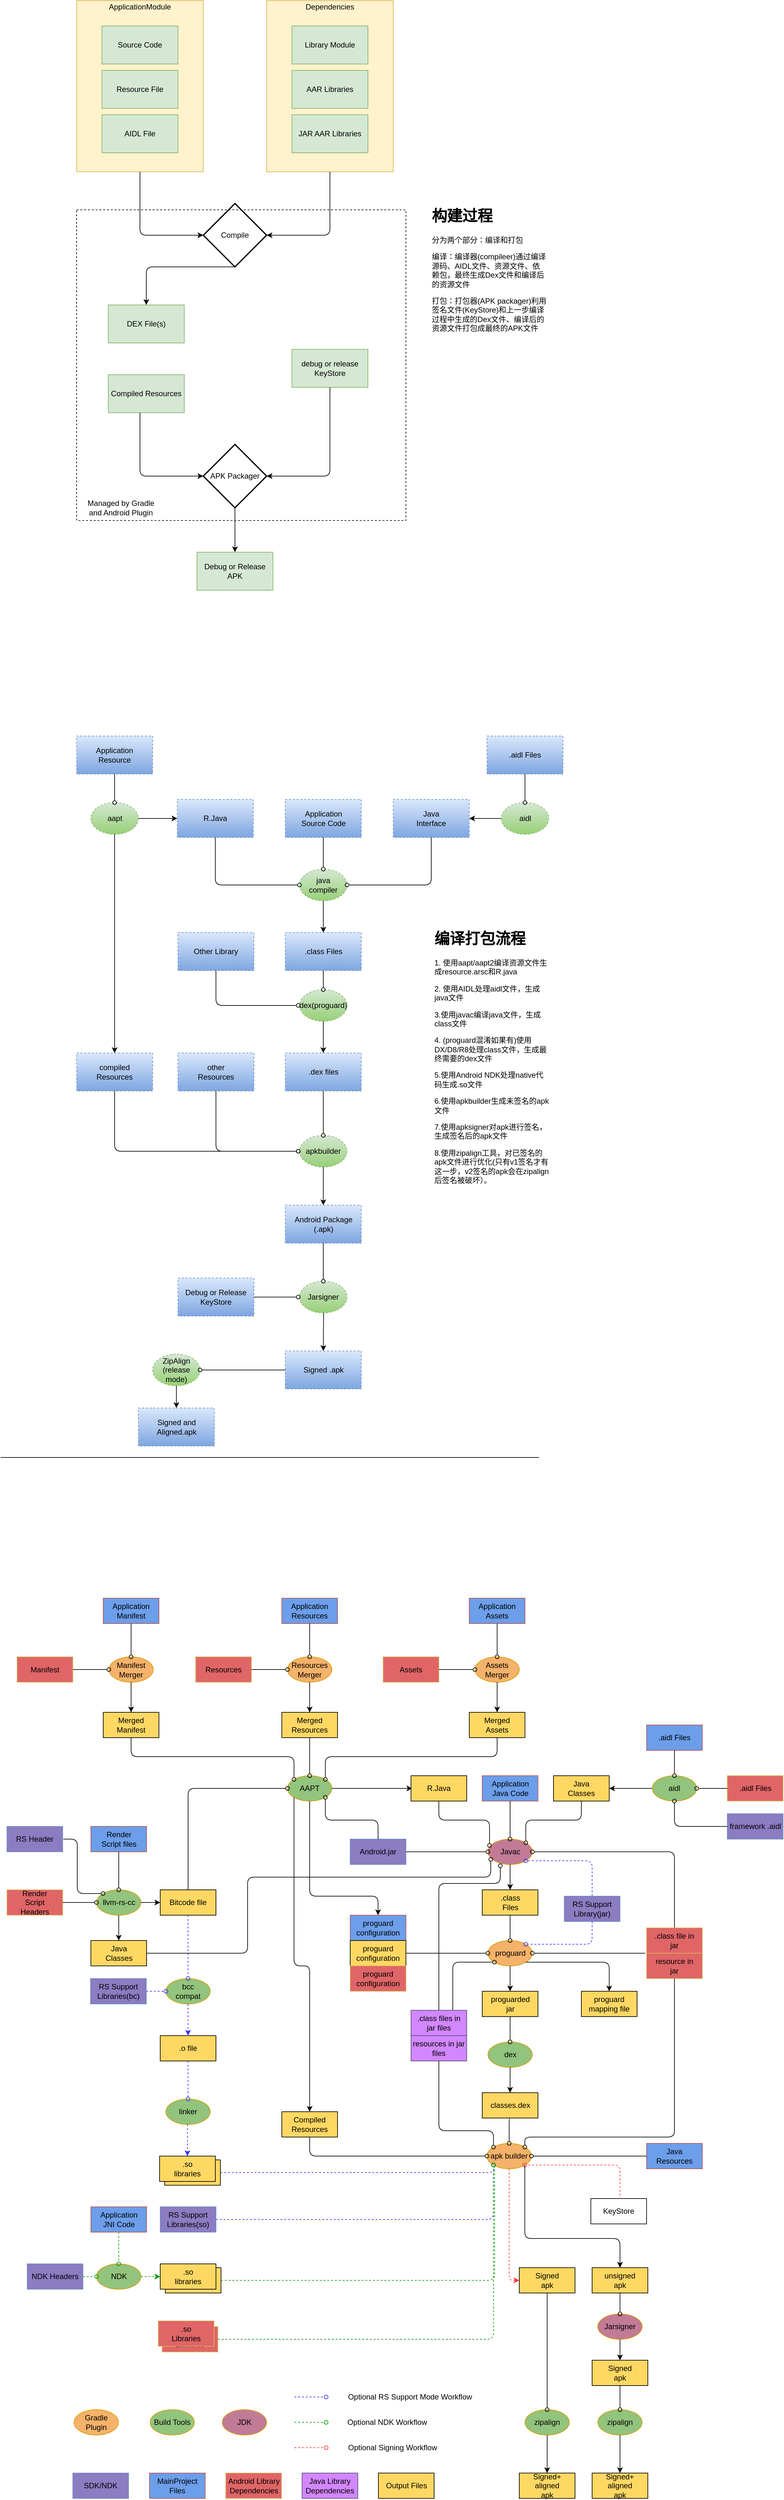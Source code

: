 <mxfile version="13.9.9" type="device" pages="4"><diagram id="7ezHw0vxBLQGXIPpY654" name="Page-1"><mxGraphModel dx="2701" dy="856" grid="1" gridSize="10" guides="1" tooltips="1" connect="1" arrows="1" fold="1" page="1" pageScale="1" pageWidth="827" pageHeight="1169" math="0" shadow="0"><root><mxCell id="0"/><mxCell id="1" parent="0"/><mxCell id="3" value="" style="rounded=0;whiteSpace=wrap;html=1;fillColor=#fff2cc;strokeColor=#d6b656;" parent="1" vertex="1"><mxGeometry x="30" y="40" width="200" height="270" as="geometry"/></mxCell><mxCell id="8" value="&lt;span style=&quot;white-space: normal&quot;&gt;ApplicationModule&lt;/span&gt;" style="text;html=1;strokeColor=none;fillColor=none;align=center;verticalAlign=middle;whiteSpace=wrap;rounded=0;" parent="1" vertex="1"><mxGeometry x="110" y="40" width="40" height="20" as="geometry"/></mxCell><mxCell id="11" value="Source Code" style="rounded=0;whiteSpace=wrap;html=1;fillColor=#d5e8d4;strokeColor=#82b366;" parent="1" vertex="1"><mxGeometry x="70" y="80" width="120" height="60" as="geometry"/></mxCell><mxCell id="12" value="Resource File" style="rounded=0;whiteSpace=wrap;html=1;fillColor=#d5e8d4;strokeColor=#82b366;" parent="1" vertex="1"><mxGeometry x="70" y="150" width="120" height="60" as="geometry"/></mxCell><mxCell id="13" value="AIDL File" style="rounded=0;whiteSpace=wrap;html=1;fillColor=#d5e8d4;strokeColor=#82b366;" parent="1" vertex="1"><mxGeometry x="70" y="220" width="120" height="60" as="geometry"/></mxCell><mxCell id="14" value="" style="rounded=0;whiteSpace=wrap;html=1;fillColor=#fff2cc;strokeColor=#d6b656;" parent="1" vertex="1"><mxGeometry x="330" y="40" width="200" height="270" as="geometry"/></mxCell><mxCell id="15" value="Dependencies" style="text;html=1;strokeColor=none;fillColor=none;align=center;verticalAlign=middle;whiteSpace=wrap;rounded=0;" parent="1" vertex="1"><mxGeometry x="410" y="40" width="40" height="20" as="geometry"/></mxCell><mxCell id="16" value="Library Module" style="rounded=0;whiteSpace=wrap;html=1;fillColor=#d5e8d4;strokeColor=#82b366;" parent="1" vertex="1"><mxGeometry x="370" y="80" width="120" height="60" as="geometry"/></mxCell><mxCell id="17" value="AAR Libraries" style="rounded=0;whiteSpace=wrap;html=1;fillColor=#d5e8d4;strokeColor=#82b366;" parent="1" vertex="1"><mxGeometry x="370" y="150" width="120" height="60" as="geometry"/></mxCell><mxCell id="18" value="JAR AAR Libraries" style="rounded=0;whiteSpace=wrap;html=1;fillColor=#d5e8d4;strokeColor=#82b366;" parent="1" vertex="1"><mxGeometry x="370" y="220" width="120" height="60" as="geometry"/></mxCell><mxCell id="19" value="Compile" style="strokeWidth=2;html=1;shape=mxgraph.flowchart.decision;whiteSpace=wrap;" parent="1" vertex="1"><mxGeometry x="230" y="360" width="100" height="100" as="geometry"/></mxCell><mxCell id="20" value="" style="edgeStyle=segmentEdgeStyle;endArrow=classic;html=1;entryX=0;entryY=0.5;entryDx=0;entryDy=0;entryPerimeter=0;exitX=0.5;exitY=1;exitDx=0;exitDy=0;" parent="1" source="3" target="19" edge="1"><mxGeometry width="50" height="50" relative="1" as="geometry"><mxPoint x="90" y="360" as="sourcePoint"/><mxPoint x="120" y="390" as="targetPoint"/><Array as="points"><mxPoint x="130" y="410"/></Array></mxGeometry></mxCell><mxCell id="21" value="" style="edgeStyle=segmentEdgeStyle;endArrow=classic;html=1;entryX=1;entryY=0.5;entryDx=0;entryDy=0;entryPerimeter=0;exitX=0.5;exitY=1;exitDx=0;exitDy=0;" parent="1" source="14" target="19" edge="1"><mxGeometry width="50" height="50" relative="1" as="geometry"><mxPoint x="390" y="420" as="sourcePoint"/><mxPoint x="440" y="370" as="targetPoint"/><Array as="points"><mxPoint x="430" y="410"/></Array></mxGeometry></mxCell><mxCell id="22" value="DEX File(s)" style="rounded=0;whiteSpace=wrap;html=1;fillColor=#d5e8d4;strokeColor=#82b366;" parent="1" vertex="1"><mxGeometry x="80" y="520" width="120" height="60" as="geometry"/></mxCell><mxCell id="23" value="Compiled Resources" style="rounded=0;whiteSpace=wrap;html=1;fillColor=#d5e8d4;strokeColor=#82b366;" parent="1" vertex="1"><mxGeometry x="80" y="630" width="120" height="60" as="geometry"/></mxCell><mxCell id="24" value="debug or release KeyStore" style="rounded=0;whiteSpace=wrap;html=1;fillColor=#d5e8d4;strokeColor=#82b366;" parent="1" vertex="1"><mxGeometry x="370" y="590" width="120" height="60" as="geometry"/></mxCell><mxCell id="25" value="APK Packager" style="strokeWidth=2;html=1;shape=mxgraph.flowchart.decision;whiteSpace=wrap;" parent="1" vertex="1"><mxGeometry x="230" y="740" width="100" height="100" as="geometry"/></mxCell><mxCell id="26" value="Debug or Release APK" style="rounded=0;whiteSpace=wrap;html=1;fillColor=#d5e8d4;strokeColor=#82b366;" parent="1" vertex="1"><mxGeometry x="220" y="910" width="120" height="60" as="geometry"/></mxCell><mxCell id="27" value="" style="edgeStyle=segmentEdgeStyle;endArrow=classic;html=1;entryX=0.5;entryY=0;entryDx=0;entryDy=0;exitX=0.5;exitY=1;exitDx=0;exitDy=0;exitPerimeter=0;" parent="1" source="19" target="22" edge="1"><mxGeometry width="50" height="50" relative="1" as="geometry"><mxPoint x="290" y="560" as="sourcePoint"/><mxPoint x="340" y="510" as="targetPoint"/></mxGeometry></mxCell><mxCell id="28" value="" style="edgeStyle=segmentEdgeStyle;endArrow=classic;html=1;entryX=0;entryY=0.5;entryDx=0;entryDy=0;entryPerimeter=0;exitX=0.5;exitY=1;exitDx=0;exitDy=0;" parent="1" edge="1"><mxGeometry width="50" height="50" relative="1" as="geometry"><mxPoint x="130" y="690" as="sourcePoint"/><mxPoint x="230" y="790" as="targetPoint"/><Array as="points"><mxPoint x="130" y="790"/></Array></mxGeometry></mxCell><mxCell id="29" value="" style="edgeStyle=segmentEdgeStyle;endArrow=classic;html=1;entryX=1;entryY=0.5;entryDx=0;entryDy=0;entryPerimeter=0;exitX=0.5;exitY=1;exitDx=0;exitDy=0;" parent="1" source="24" target="25" edge="1"><mxGeometry width="50" height="50" relative="1" as="geometry"><mxPoint x="640" y="630" as="sourcePoint"/><mxPoint x="690" y="580" as="targetPoint"/><Array as="points"><mxPoint x="430" y="790"/></Array></mxGeometry></mxCell><mxCell id="30" value="" style="endArrow=classic;html=1;entryX=0.5;entryY=0;entryDx=0;entryDy=0;exitX=0.5;exitY=1;exitDx=0;exitDy=0;exitPerimeter=0;" parent="1" source="25" target="26" edge="1"><mxGeometry width="50" height="50" relative="1" as="geometry"><mxPoint x="30" y="1040" as="sourcePoint"/><mxPoint x="80" y="990" as="targetPoint"/></mxGeometry></mxCell><mxCell id="32" value="" style="rounded=0;whiteSpace=wrap;html=1;dashed=1;fillColor=none;" parent="1" vertex="1"><mxGeometry x="30" y="370" width="520" height="490" as="geometry"/></mxCell><mxCell id="33" value="Managed by Gradle and Android Plugin" style="text;html=1;strokeColor=none;fillColor=none;align=center;verticalAlign=middle;whiteSpace=wrap;rounded=0;dashed=1;" parent="1" vertex="1"><mxGeometry x="40" y="830" width="120" height="20" as="geometry"/></mxCell><mxCell id="35" value="&lt;h1&gt;构建过程&lt;/h1&gt;&lt;p&gt;分为两个部分：编译和打包&lt;/p&gt;&lt;p&gt;编译：编译器(compileer)通过编译源码、AIDL文件、资源文件、依赖包，最终生成Dex文件和编译后的资源文件&lt;/p&gt;&lt;p&gt;打包：打包器(APK packager)利用签名文件(KeyStore)和上一步编译过程中生成的Dex文件、编译后的资源文件打包成最终的APK文件&lt;/p&gt;" style="text;html=1;strokeColor=none;fillColor=none;spacing=5;spacingTop=-20;whiteSpace=wrap;overflow=hidden;rounded=0;dashed=1;" parent="1" vertex="1"><mxGeometry x="585.5" y="360" width="190" height="210" as="geometry"/></mxCell><mxCell id="37" value="Application&lt;br&gt;Resource" style="rounded=0;whiteSpace=wrap;html=1;dashed=1;fillColor=#dae8fc;gradientColor=#7ea6e0;strokeColor=#6c8ebf;" parent="1" vertex="1"><mxGeometry x="30" y="1200" width="120" height="60" as="geometry"/></mxCell><mxCell id="38" value="aapt" style="ellipse;whiteSpace=wrap;html=1;dashed=1;fillColor=#d5e8d4;gradientColor=#97d077;strokeColor=#82b366;" parent="1" vertex="1"><mxGeometry x="52.5" y="1305" width="75" height="50" as="geometry"/></mxCell><mxCell id="39" value="R.Java" style="rounded=0;whiteSpace=wrap;html=1;dashed=1;fillColor=#dae8fc;gradientColor=#7ea6e0;strokeColor=#6c8ebf;" parent="1" vertex="1"><mxGeometry x="189" y="1300" width="120" height="60" as="geometry"/></mxCell><mxCell id="40" value="Application &lt;br&gt;Source Code" style="rounded=0;whiteSpace=wrap;html=1;dashed=1;fillColor=#dae8fc;gradientColor=#7ea6e0;strokeColor=#6c8ebf;" parent="1" vertex="1"><mxGeometry x="359.5" y="1300" width="120" height="60" as="geometry"/></mxCell><mxCell id="41" value="Java&lt;br&gt;Interface" style="rounded=0;whiteSpace=wrap;html=1;dashed=1;fillColor=#dae8fc;gradientColor=#7ea6e0;strokeColor=#6c8ebf;" parent="1" vertex="1"><mxGeometry x="530" y="1300" width="120" height="60" as="geometry"/></mxCell><mxCell id="42" value=".aidl Files" style="rounded=0;whiteSpace=wrap;html=1;dashed=1;fillColor=#dae8fc;gradientColor=#7ea6e0;strokeColor=#6c8ebf;" parent="1" vertex="1"><mxGeometry x="678" y="1200" width="120" height="60" as="geometry"/></mxCell><mxCell id="43" value="aidl" style="ellipse;whiteSpace=wrap;html=1;dashed=1;fillColor=#d5e8d4;gradientColor=#97d077;strokeColor=#82b366;" parent="1" vertex="1"><mxGeometry x="700.5" y="1305" width="75" height="50" as="geometry"/></mxCell><mxCell id="44" value="" style="endArrow=oval;html=1;exitX=0.5;exitY=1;exitDx=0;exitDy=0;entryX=0.5;entryY=0;entryDx=0;entryDy=0;startArrow=none;startFill=0;endFill=0;" parent="1" source="37" target="38" edge="1"><mxGeometry width="50" height="50" relative="1" as="geometry"><mxPoint x="20" y="1430" as="sourcePoint"/><mxPoint x="70" y="1380" as="targetPoint"/></mxGeometry></mxCell><mxCell id="45" value="java &lt;br&gt;compiler" style="ellipse;whiteSpace=wrap;html=1;dashed=1;fillColor=#d5e8d4;gradientColor=#97d077;strokeColor=#82b366;" parent="1" vertex="1"><mxGeometry x="382" y="1410" width="75" height="50" as="geometry"/></mxCell><mxCell id="46" value=".class Files" style="rounded=0;whiteSpace=wrap;html=1;dashed=1;fillColor=#dae8fc;gradientColor=#7ea6e0;strokeColor=#6c8ebf;" parent="1" vertex="1"><mxGeometry x="359.5" y="1510" width="120" height="60" as="geometry"/></mxCell><mxCell id="47" value="dex(proguard)" style="ellipse;whiteSpace=wrap;html=1;dashed=1;fillColor=#d5e8d4;gradientColor=#97d077;strokeColor=#82b366;" parent="1" vertex="1"><mxGeometry x="382" y="1600" width="75" height="50" as="geometry"/></mxCell><mxCell id="48" value=".dex files" style="rounded=0;whiteSpace=wrap;html=1;dashed=1;fillColor=#dae8fc;gradientColor=#7ea6e0;strokeColor=#6c8ebf;" parent="1" vertex="1"><mxGeometry x="359.5" y="1700" width="120" height="60" as="geometry"/></mxCell><mxCell id="49" value="compiled&lt;br&gt;Resources" style="rounded=0;whiteSpace=wrap;html=1;dashed=1;fillColor=#dae8fc;gradientColor=#7ea6e0;strokeColor=#6c8ebf;" parent="1" vertex="1"><mxGeometry x="30" y="1700" width="120" height="60" as="geometry"/></mxCell><mxCell id="50" value="other&lt;br&gt;Resources" style="rounded=0;whiteSpace=wrap;html=1;dashed=1;fillColor=#dae8fc;gradientColor=#7ea6e0;strokeColor=#6c8ebf;" parent="1" vertex="1"><mxGeometry x="190" y="1700" width="120" height="60" as="geometry"/></mxCell><mxCell id="51" value="apkbuilder" style="ellipse;whiteSpace=wrap;html=1;dashed=1;fillColor=#d5e8d4;gradientColor=#97d077;strokeColor=#82b366;" parent="1" vertex="1"><mxGeometry x="382" y="1830" width="75" height="50" as="geometry"/></mxCell><mxCell id="52" value="Android Package&lt;br&gt;(.apk)" style="rounded=0;whiteSpace=wrap;html=1;dashed=1;fillColor=#dae8fc;gradientColor=#7ea6e0;strokeColor=#6c8ebf;" parent="1" vertex="1"><mxGeometry x="359.5" y="1940" width="120" height="60" as="geometry"/></mxCell><mxCell id="53" value="Jarsigner" style="ellipse;whiteSpace=wrap;html=1;dashed=1;fillColor=#d5e8d4;gradientColor=#97d077;strokeColor=#82b366;" parent="1" vertex="1"><mxGeometry x="382" y="2060" width="75" height="50" as="geometry"/></mxCell><mxCell id="54" value="Debug or Release&lt;br&gt;KeyStore" style="rounded=0;whiteSpace=wrap;html=1;dashed=1;fillColor=#dae8fc;gradientColor=#7ea6e0;strokeColor=#6c8ebf;" parent="1" vertex="1"><mxGeometry x="190" y="2055" width="120" height="60" as="geometry"/></mxCell><mxCell id="55" value="Signed .apk" style="rounded=0;whiteSpace=wrap;html=1;dashed=1;fillColor=#dae8fc;gradientColor=#7ea6e0;strokeColor=#6c8ebf;" parent="1" vertex="1"><mxGeometry x="359.5" y="2170" width="120" height="60" as="geometry"/></mxCell><mxCell id="56" value="ZipAlign&lt;br&gt;(release mode)" style="ellipse;whiteSpace=wrap;html=1;dashed=1;fillColor=#d5e8d4;gradientColor=#97d077;strokeColor=#82b366;" parent="1" vertex="1"><mxGeometry x="150" y="2175" width="75" height="50" as="geometry"/></mxCell><mxCell id="57" value="Signed and Aligned.apk" style="rounded=0;whiteSpace=wrap;html=1;dashed=1;fillColor=#dae8fc;gradientColor=#7ea6e0;strokeColor=#6c8ebf;" parent="1" vertex="1"><mxGeometry x="127.5" y="2260" width="120" height="60" as="geometry"/></mxCell><mxCell id="59" value="" style="endArrow=oval;html=1;startArrow=none;startFill=0;endFill=0;exitX=0.5;exitY=1;exitDx=0;exitDy=0;entryX=0.5;entryY=0;entryDx=0;entryDy=0;" parent="1" source="42" target="43" edge="1"><mxGeometry width="50" height="50" relative="1" as="geometry"><mxPoint x="190" y="1270" as="sourcePoint"/><mxPoint x="760" y="1280" as="targetPoint"/></mxGeometry></mxCell><mxCell id="62" value="" style="edgeStyle=segmentEdgeStyle;endArrow=classic;html=1;exitX=1;exitY=0.5;exitDx=0;exitDy=0;entryX=0;entryY=0.5;entryDx=0;entryDy=0;" parent="1" source="38" target="39" edge="1"><mxGeometry width="50" height="50" relative="1" as="geometry"><mxPoint x="220" y="1260" as="sourcePoint"/><mxPoint x="270" y="1210" as="targetPoint"/></mxGeometry></mxCell><mxCell id="63" value="" style="edgeStyle=segmentEdgeStyle;endArrow=classic;html=1;entryX=1;entryY=0.5;entryDx=0;entryDy=0;exitX=0;exitY=0.5;exitDx=0;exitDy=0;" parent="1" source="43" target="41" edge="1"><mxGeometry width="50" height="50" relative="1" as="geometry"><mxPoint x="590" y="1240" as="sourcePoint"/><mxPoint x="640" y="1190" as="targetPoint"/></mxGeometry></mxCell><mxCell id="64" value="" style="endArrow=oval;html=1;exitX=0.5;exitY=1;exitDx=0;exitDy=0;entryX=0;entryY=0.5;entryDx=0;entryDy=0;startArrow=none;startFill=0;endFill=0;" parent="1" source="39" target="45" edge="1"><mxGeometry width="50" height="50" relative="1" as="geometry"><mxPoint x="100" y="1270" as="sourcePoint"/><mxPoint x="100" y="1315" as="targetPoint"/><Array as="points"><mxPoint x="249" y="1435"/></Array></mxGeometry></mxCell><mxCell id="65" value="" style="endArrow=oval;html=1;exitX=0.5;exitY=1;exitDx=0;exitDy=0;entryX=0.5;entryY=0;entryDx=0;entryDy=0;startArrow=none;startFill=0;endFill=0;" parent="1" source="40" target="45" edge="1"><mxGeometry width="50" height="50" relative="1" as="geometry"><mxPoint x="259" y="1370" as="sourcePoint"/><mxPoint x="392" y="1445" as="targetPoint"/></mxGeometry></mxCell><mxCell id="66" value="" style="endArrow=oval;html=1;exitX=0.5;exitY=1;exitDx=0;exitDy=0;entryX=1;entryY=0.5;entryDx=0;entryDy=0;startArrow=none;startFill=0;endFill=0;" parent="1" source="41" target="45" edge="1"><mxGeometry width="50" height="50" relative="1" as="geometry"><mxPoint x="429.5" y="1370" as="sourcePoint"/><mxPoint x="429.5" y="1420" as="targetPoint"/><Array as="points"><mxPoint x="590" y="1435"/></Array></mxGeometry></mxCell><mxCell id="67" value="" style="edgeStyle=segmentEdgeStyle;endArrow=classic;html=1;entryX=0.5;entryY=0;entryDx=0;entryDy=0;exitX=0.5;exitY=1;exitDx=0;exitDy=0;" parent="1" source="45" target="46" edge="1"><mxGeometry width="50" height="50" relative="1" as="geometry"><mxPoint x="140" y="1570" as="sourcePoint"/><mxPoint x="190" y="1520" as="targetPoint"/></mxGeometry></mxCell><mxCell id="68" value="" style="edgeStyle=segmentEdgeStyle;endArrow=classic;html=1;exitX=0.5;exitY=1;exitDx=0;exitDy=0;entryX=0.5;entryY=0;entryDx=0;entryDy=0;" parent="1" source="38" target="49" edge="1"><mxGeometry width="50" height="50" relative="1" as="geometry"><mxPoint x="100" y="1510" as="sourcePoint"/><mxPoint x="150" y="1460" as="targetPoint"/></mxGeometry></mxCell><mxCell id="69" value="" style="edgeStyle=segmentEdgeStyle;endArrow=oval;html=1;entryX=0.5;entryY=0;entryDx=0;entryDy=0;exitX=0.5;exitY=1;exitDx=0;exitDy=0;endFill=0;" parent="1" source="46" target="47" edge="1"><mxGeometry width="50" height="50" relative="1" as="geometry"><mxPoint x="230" y="1670" as="sourcePoint"/><mxPoint x="280" y="1620" as="targetPoint"/></mxGeometry></mxCell><mxCell id="70" value="Other Library" style="rounded=0;whiteSpace=wrap;html=1;dashed=1;fillColor=#dae8fc;gradientColor=#7ea6e0;strokeColor=#6c8ebf;" parent="1" vertex="1"><mxGeometry x="190" y="1510" width="120" height="60" as="geometry"/></mxCell><mxCell id="72" value="" style="edgeStyle=segmentEdgeStyle;endArrow=oval;html=1;endFill=0;exitX=0.5;exitY=1;exitDx=0;exitDy=0;" parent="1" source="70" edge="1"><mxGeometry width="50" height="50" relative="1" as="geometry"><mxPoint x="745" y="1570" as="sourcePoint"/><mxPoint x="380" y="1625" as="targetPoint"/><Array as="points"><mxPoint x="250" y="1625"/></Array></mxGeometry></mxCell><mxCell id="74" value="" style="edgeStyle=segmentEdgeStyle;endArrow=classic;html=1;entryX=0.5;entryY=0;entryDx=0;entryDy=0;exitX=0.5;exitY=1;exitDx=0;exitDy=0;" parent="1" source="47" target="48" edge="1"><mxGeometry width="50" height="50" relative="1" as="geometry"><mxPoint x="220" y="1660" as="sourcePoint"/><mxPoint x="270" y="1610" as="targetPoint"/></mxGeometry></mxCell><mxCell id="75" value="" style="edgeStyle=segmentEdgeStyle;endArrow=oval;html=1;exitX=0.5;exitY=1;exitDx=0;exitDy=0;endFill=0;" parent="1" source="49" edge="1"><mxGeometry width="50" height="50" relative="1" as="geometry"><mxPoint x="190" y="1870" as="sourcePoint"/><mxPoint x="380" y="1855" as="targetPoint"/><Array as="points"><mxPoint x="90" y="1855"/></Array></mxGeometry></mxCell><mxCell id="76" value="" style="edgeStyle=segmentEdgeStyle;endArrow=oval;html=1;exitX=0.5;exitY=1;exitDx=0;exitDy=0;endFill=0;" parent="1" source="50" edge="1"><mxGeometry width="50" height="50" relative="1" as="geometry"><mxPoint x="670" y="1870" as="sourcePoint"/><mxPoint x="380" y="1855" as="targetPoint"/><Array as="points"><mxPoint x="250" y="1855"/></Array></mxGeometry></mxCell><mxCell id="77" value="" style="edgeStyle=segmentEdgeStyle;endArrow=oval;html=1;entryX=0.5;entryY=0;entryDx=0;entryDy=0;exitX=0.5;exitY=1;exitDx=0;exitDy=0;endFill=0;" parent="1" source="48" target="51" edge="1"><mxGeometry width="50" height="50" relative="1" as="geometry"><mxPoint x="220" y="1770" as="sourcePoint"/><mxPoint x="270" y="1720" as="targetPoint"/></mxGeometry></mxCell><mxCell id="79" value="" style="edgeStyle=segmentEdgeStyle;endArrow=classic;html=1;entryX=0.5;entryY=0;entryDx=0;entryDy=0;exitX=0.5;exitY=1;exitDx=0;exitDy=0;" parent="1" source="51" target="52" edge="1"><mxGeometry width="50" height="50" relative="1" as="geometry"><mxPoint x="290" y="1940" as="sourcePoint"/><mxPoint x="340" y="1890" as="targetPoint"/></mxGeometry></mxCell><mxCell id="80" value="" style="edgeStyle=segmentEdgeStyle;endArrow=oval;html=1;entryX=0.5;entryY=0;entryDx=0;entryDy=0;exitX=0.5;exitY=1;exitDx=0;exitDy=0;endFill=0;" parent="1" source="52" target="53" edge="1"><mxGeometry width="50" height="50" relative="1" as="geometry"><mxPoint x="180" y="2060" as="sourcePoint"/><mxPoint x="230" y="2010" as="targetPoint"/></mxGeometry></mxCell><mxCell id="81" value="" style="edgeStyle=segmentEdgeStyle;endArrow=oval;html=1;endFill=0;" parent="1" source="54" edge="1"><mxGeometry width="50" height="50" relative="1" as="geometry"><mxPoint x="570" y="2090" as="sourcePoint"/><mxPoint x="380" y="2085" as="targetPoint"/><Array as="points"><mxPoint x="370" y="2085"/><mxPoint x="370" y="2085"/></Array></mxGeometry></mxCell><mxCell id="82" value="" style="edgeStyle=segmentEdgeStyle;endArrow=classic;html=1;entryX=0.5;entryY=0;entryDx=0;entryDy=0;" parent="1" target="55" edge="1"><mxGeometry width="50" height="50" relative="1" as="geometry"><mxPoint x="420" y="2110" as="sourcePoint"/><mxPoint x="250" y="2050" as="targetPoint"/></mxGeometry></mxCell><mxCell id="83" value="" style="edgeStyle=segmentEdgeStyle;endArrow=oval;html=1;entryX=1;entryY=0.5;entryDx=0;entryDy=0;exitX=0;exitY=0.5;exitDx=0;exitDy=0;endFill=0;" parent="1" source="55" target="56" edge="1"><mxGeometry width="50" height="50" relative="1" as="geometry"><mxPoint x="150" y="2100" as="sourcePoint"/><mxPoint x="200" y="2050" as="targetPoint"/></mxGeometry></mxCell><mxCell id="84" value="" style="edgeStyle=segmentEdgeStyle;endArrow=classic;html=1;entryX=0.5;entryY=0;entryDx=0;entryDy=0;exitX=0.5;exitY=1;exitDx=0;exitDy=0;" parent="1" source="56" target="57" edge="1"><mxGeometry width="50" height="50" relative="1" as="geometry"><mxPoint x="20" y="2260" as="sourcePoint"/><mxPoint x="70" y="2210" as="targetPoint"/></mxGeometry></mxCell><mxCell id="86" value="&lt;h1&gt;编译打包流程&lt;/h1&gt;&lt;p&gt;1. 使用aapt/aapt2编译资源文件生成resource.arsc和R.java&lt;/p&gt;&lt;p&gt;2. 使用AIDL处理aidl文件，生成java文件&lt;/p&gt;&lt;p&gt;3.使用javac编译java文件，生成class文件&lt;/p&gt;&lt;p&gt;4. (proguard混淆如果有)使用DX/D8/R8处理class文件，生成最终需要的dex文件&lt;/p&gt;&lt;p&gt;5.使用Android NDK处理native代码生成.so文件&lt;/p&gt;&lt;p&gt;6.使用apkbuilder生成未签名的apk文件&lt;/p&gt;&lt;p&gt;7.使用apksigner对apk进行签名，生成签名后的apk文件&lt;/p&gt;&lt;p&gt;8.使用zipalign工具，对已签名的apk文件进行优化(只有v1签名才有这一步，v2签名的apk会在zipalign后签名被破坏）。&lt;/p&gt;&lt;span style=&quot;text-align: center&quot;&gt;&lt;br&gt;&lt;/span&gt;" style="text;html=1;strokeColor=none;fillColor=none;spacing=5;spacingTop=-20;whiteSpace=wrap;overflow=hidden;rounded=0;dashed=1;" parent="1" vertex="1"><mxGeometry x="590" y="1500" width="190" height="610" as="geometry"/></mxCell><mxCell id="87" value="SDK/NDK" style="rounded=0;whiteSpace=wrap;html=1;fillColor=#8C7CC2;strokeColor=#6c8ebf;" parent="1" vertex="1"><mxGeometry x="24" y="3940" width="88" height="40" as="geometry"/></mxCell><mxCell id="88" value="MainProject Files" style="rounded=0;whiteSpace=wrap;html=1;fillColor=#6C9EEA;strokeColor=#b85450;" parent="1" vertex="1"><mxGeometry x="145" y="3940" width="88" height="40" as="geometry"/></mxCell><mxCell id="89" value="Gradle Plugin" style="ellipse;whiteSpace=wrap;html=1;fillColor=#F5B26A;strokeColor=#d79b00;" parent="1" vertex="1"><mxGeometry x="26" y="3840" width="70" height="40" as="geometry"/></mxCell><mxCell id="90" value="Android Library&lt;br&gt;Dependencies" style="rounded=0;whiteSpace=wrap;html=1;fillColor=#E06567;strokeColor=#d6b656;" parent="1" vertex="1"><mxGeometry x="265.5" y="3940" width="88" height="40" as="geometry"/></mxCell><mxCell id="92" value="Java Library&lt;br&gt;Dependencies" style="rounded=0;whiteSpace=wrap;html=1;fillColor=#D287FE;strokeColor=#56517e;" parent="1" vertex="1"><mxGeometry x="386" y="3940" width="88" height="40" as="geometry"/></mxCell><mxCell id="94" value="Output Files" style="rounded=0;whiteSpace=wrap;html=1;fillColor=#FFD863;" parent="1" vertex="1"><mxGeometry x="506.5" y="3940" width="88" height="40" as="geometry"/></mxCell><mxCell id="98" value="Build Tools" style="ellipse;whiteSpace=wrap;html=1;fillColor=#92C47D;strokeColor=#d79b00;" parent="1" vertex="1"><mxGeometry x="146" y="3840" width="70" height="40" as="geometry"/></mxCell><mxCell id="99" value="JDK" style="ellipse;whiteSpace=wrap;html=1;fillColor=#C17B96;strokeColor=#d79b00;" parent="1" vertex="1"><mxGeometry x="260" y="3840" width="70" height="40" as="geometry"/></mxCell><mxCell id="102" value="Application&lt;br&gt;Manifest" style="rounded=0;whiteSpace=wrap;html=1;fillColor=#6C9EEA;strokeColor=#b85450;" parent="1" vertex="1"><mxGeometry x="72" y="2560" width="88" height="40" as="geometry"/></mxCell><mxCell id="103" value="Manifest&lt;br&gt;" style="rounded=0;whiteSpace=wrap;html=1;fillColor=#E06567;strokeColor=#d6b656;" parent="1" vertex="1"><mxGeometry x="-64" y="2652.5" width="88" height="40" as="geometry"/></mxCell><mxCell id="104" value="" style="endArrow=none;html=1;" parent="1" edge="1"><mxGeometry width="50" height="50" relative="1" as="geometry"><mxPoint x="-90" y="2338" as="sourcePoint"/><mxPoint x="760" y="2338" as="targetPoint"/></mxGeometry></mxCell><mxCell id="113" value="Merged&lt;br&gt;Manifest" style="rounded=0;whiteSpace=wrap;html=1;fillColor=#FFD863;" parent="1" vertex="1"><mxGeometry x="72" y="2740" width="88" height="40" as="geometry"/></mxCell><mxCell id="116" value="Manifest&lt;br&gt;Merger" style="ellipse;whiteSpace=wrap;html=1;fillColor=#F5B26A;strokeColor=#d79b00;" parent="1" vertex="1"><mxGeometry x="81" y="2652.5" width="70" height="40" as="geometry"/></mxCell><mxCell id="117" value="" style="edgeStyle=segmentEdgeStyle;endArrow=oval;html=1;exitX=0.5;exitY=1;exitDx=0;exitDy=0;entryX=0.5;entryY=0;entryDx=0;entryDy=0;endFill=0;" parent="1" source="102" target="116" edge="1"><mxGeometry width="50" height="50" relative="1" as="geometry"><mxPoint x="-90" y="2630" as="sourcePoint"/><mxPoint x="-40" y="2580" as="targetPoint"/></mxGeometry></mxCell><mxCell id="118" value="" style="edgeStyle=segmentEdgeStyle;endArrow=oval;html=1;entryX=0;entryY=0.5;entryDx=0;entryDy=0;exitX=1;exitY=0.5;exitDx=0;exitDy=0;endFill=0;" parent="1" source="103" target="116" edge="1"><mxGeometry width="50" height="50" relative="1" as="geometry"><mxPoint x="-70" y="2770" as="sourcePoint"/><mxPoint x="-20" y="2720" as="targetPoint"/></mxGeometry></mxCell><mxCell id="119" value="" style="edgeStyle=segmentEdgeStyle;endArrow=classic;html=1;exitX=0.5;exitY=1;exitDx=0;exitDy=0;entryX=0.5;entryY=0;entryDx=0;entryDy=0;" parent="1" source="116" target="113" edge="1"><mxGeometry width="50" height="50" relative="1" as="geometry"><mxPoint x="-70" y="2780" as="sourcePoint"/><mxPoint x="-20" y="2730" as="targetPoint"/></mxGeometry></mxCell><mxCell id="120" value="Application&lt;br&gt;Assets" style="rounded=0;whiteSpace=wrap;html=1;fillColor=#6C9EEA;strokeColor=#b85450;" parent="1" vertex="1"><mxGeometry x="650" y="2560" width="88" height="40" as="geometry"/></mxCell><mxCell id="121" value="Assets" style="rounded=0;whiteSpace=wrap;html=1;fillColor=#E06567;strokeColor=#d6b656;" parent="1" vertex="1"><mxGeometry x="514" y="2652.5" width="88" height="40" as="geometry"/></mxCell><mxCell id="122" value="Merged&lt;br&gt;Assets" style="rounded=0;whiteSpace=wrap;html=1;fillColor=#FFD863;" parent="1" vertex="1"><mxGeometry x="650" y="2740" width="88" height="40" as="geometry"/></mxCell><mxCell id="123" value="Assets&lt;br&gt;Merger" style="ellipse;whiteSpace=wrap;html=1;fillColor=#F5B26A;strokeColor=#d79b00;" parent="1" vertex="1"><mxGeometry x="659" y="2652.5" width="70" height="40" as="geometry"/></mxCell><mxCell id="124" value="" style="edgeStyle=segmentEdgeStyle;endArrow=oval;html=1;exitX=0.5;exitY=1;exitDx=0;exitDy=0;entryX=0.5;entryY=0;entryDx=0;entryDy=0;endFill=0;" parent="1" source="120" target="123" edge="1"><mxGeometry width="50" height="50" relative="1" as="geometry"><mxPoint x="-60.5" y="2627.5" as="sourcePoint"/><mxPoint x="-10.5" y="2577.5" as="targetPoint"/></mxGeometry></mxCell><mxCell id="125" value="" style="edgeStyle=segmentEdgeStyle;endArrow=oval;html=1;entryX=0;entryY=0.5;entryDx=0;entryDy=0;exitX=1;exitY=0.5;exitDx=0;exitDy=0;endFill=0;" parent="1" source="121" target="123" edge="1"><mxGeometry width="50" height="50" relative="1" as="geometry"><mxPoint x="-40.5" y="2767.5" as="sourcePoint"/><mxPoint x="9.5" y="2717.5" as="targetPoint"/></mxGeometry></mxCell><mxCell id="126" value="" style="edgeStyle=segmentEdgeStyle;endArrow=classic;html=1;exitX=0.5;exitY=1;exitDx=0;exitDy=0;entryX=0.5;entryY=0;entryDx=0;entryDy=0;" parent="1" source="123" target="122" edge="1"><mxGeometry width="50" height="50" relative="1" as="geometry"><mxPoint x="-40.5" y="2777.5" as="sourcePoint"/><mxPoint x="9.5" y="2727.5" as="targetPoint"/></mxGeometry></mxCell><mxCell id="127" value="Application&lt;br&gt;Resources" style="rounded=0;whiteSpace=wrap;html=1;fillColor=#6C9EEA;strokeColor=#b85450;" parent="1" vertex="1"><mxGeometry x="354" y="2560" width="88" height="40" as="geometry"/></mxCell><mxCell id="128" value="Resources" style="rounded=0;whiteSpace=wrap;html=1;fillColor=#E06567;strokeColor=#d6b656;" parent="1" vertex="1"><mxGeometry x="218" y="2652.5" width="88" height="40" as="geometry"/></mxCell><mxCell id="129" value="Merged&lt;br&gt;Resources" style="rounded=0;whiteSpace=wrap;html=1;fillColor=#FFD863;" parent="1" vertex="1"><mxGeometry x="354" y="2740" width="88" height="40" as="geometry"/></mxCell><mxCell id="130" value="Resources&lt;br&gt;Merger" style="ellipse;whiteSpace=wrap;html=1;fillColor=#F5B26A;strokeColor=#d79b00;" parent="1" vertex="1"><mxGeometry x="363" y="2652.5" width="70" height="40" as="geometry"/></mxCell><mxCell id="131" value="" style="edgeStyle=segmentEdgeStyle;endArrow=oval;html=1;exitX=0.5;exitY=1;exitDx=0;exitDy=0;entryX=0.5;entryY=0;entryDx=0;entryDy=0;endFill=0;" parent="1" source="127" target="130" edge="1"><mxGeometry width="50" height="50" relative="1" as="geometry"><mxPoint x="192" y="2630" as="sourcePoint"/><mxPoint x="242" y="2580" as="targetPoint"/></mxGeometry></mxCell><mxCell id="132" value="" style="edgeStyle=segmentEdgeStyle;endArrow=oval;html=1;entryX=0;entryY=0.5;entryDx=0;entryDy=0;exitX=1;exitY=0.5;exitDx=0;exitDy=0;endFill=0;" parent="1" source="128" target="130" edge="1"><mxGeometry width="50" height="50" relative="1" as="geometry"><mxPoint x="212" y="2770" as="sourcePoint"/><mxPoint x="262" y="2720" as="targetPoint"/></mxGeometry></mxCell><mxCell id="133" value="" style="edgeStyle=segmentEdgeStyle;endArrow=classic;html=1;exitX=0.5;exitY=1;exitDx=0;exitDy=0;entryX=0.5;entryY=0;entryDx=0;entryDy=0;" parent="1" source="130" target="129" edge="1"><mxGeometry width="50" height="50" relative="1" as="geometry"><mxPoint x="212" y="2780" as="sourcePoint"/><mxPoint x="262" y="2730" as="targetPoint"/></mxGeometry></mxCell><mxCell id="135" value="AAPT" style="ellipse;whiteSpace=wrap;html=1;fillColor=#92C47D;strokeColor=#d79b00;" parent="1" vertex="1"><mxGeometry x="363" y="2840" width="70" height="40" as="geometry"/></mxCell><mxCell id="136" value="" style="edgeStyle=segmentEdgeStyle;endArrow=oval;html=1;exitX=0.5;exitY=1;exitDx=0;exitDy=0;entryX=0;entryY=0;entryDx=0;entryDy=0;endFill=0;" parent="1" source="113" target="135" edge="1"><mxGeometry width="50" height="50" relative="1" as="geometry"><mxPoint x="-110" y="2870" as="sourcePoint"/><mxPoint x="363" y="2840" as="targetPoint"/><Array as="points"><mxPoint x="116" y="2810"/><mxPoint x="373" y="2810"/></Array></mxGeometry></mxCell><mxCell id="137" value="" style="edgeStyle=segmentEdgeStyle;endArrow=oval;html=1;exitX=0.5;exitY=1;exitDx=0;exitDy=0;entryX=0.5;entryY=0;entryDx=0;entryDy=0;endFill=0;" parent="1" source="129" target="135" edge="1"><mxGeometry width="50" height="50" relative="1" as="geometry"><mxPoint x="514" y="2800" as="sourcePoint"/><mxPoint x="564" y="2750" as="targetPoint"/></mxGeometry></mxCell><mxCell id="138" value="" style="edgeStyle=segmentEdgeStyle;endArrow=oval;html=1;exitX=0.5;exitY=1;exitDx=0;exitDy=0;entryX=1;entryY=0;entryDx=0;entryDy=0;endFill=0;" parent="1" source="122" target="135" edge="1"><mxGeometry width="50" height="50" relative="1" as="geometry"><mxPoint x="679" y="2947" as="sourcePoint"/><mxPoint x="420" y="2830" as="targetPoint"/><Array as="points"><mxPoint x="694" y="2810"/><mxPoint x="423" y="2810"/></Array></mxGeometry></mxCell><mxCell id="139" value="RS Header" style="rounded=0;whiteSpace=wrap;html=1;fillColor=#8C7CC2;strokeColor=#6c8ebf;" parent="1" vertex="1"><mxGeometry x="-80" y="2920" width="88" height="40" as="geometry"/></mxCell><mxCell id="140" value="Render&lt;br&gt;Script files" style="rounded=0;whiteSpace=wrap;html=1;fillColor=#6C9EEA;strokeColor=#b85450;" parent="1" vertex="1"><mxGeometry x="52.5" y="2920" width="88" height="40" as="geometry"/></mxCell><mxCell id="141" value="Render&lt;br&gt;Script&lt;br&gt;Headers" style="rounded=0;whiteSpace=wrap;html=1;fillColor=#E06567;strokeColor=#d6b656;" parent="1" vertex="1"><mxGeometry x="-80" y="3020" width="88" height="40" as="geometry"/></mxCell><mxCell id="142" value="llvm-rs-cc" style="ellipse;whiteSpace=wrap;html=1;fillColor=#92C47D;strokeColor=#d79b00;" parent="1" vertex="1"><mxGeometry x="61.5" y="3020" width="70" height="40" as="geometry"/></mxCell><mxCell id="143" value="Bitcode file" style="rounded=0;whiteSpace=wrap;html=1;fillColor=#FFD863;" parent="1" vertex="1"><mxGeometry x="162" y="3020" width="88" height="40" as="geometry"/></mxCell><mxCell id="144" value="Java&lt;br&gt;Classes" style="rounded=0;whiteSpace=wrap;html=1;fillColor=#FFD863;" parent="1" vertex="1"><mxGeometry x="52.5" y="3100" width="88" height="40" as="geometry"/></mxCell><mxCell id="145" value="RS Support&lt;br&gt;Libraries(bc)" style="rounded=0;whiteSpace=wrap;html=1;fillColor=#8C7CC2;strokeColor=#6c8ebf;" parent="1" vertex="1"><mxGeometry x="52" y="3160" width="88" height="40" as="geometry"/></mxCell><mxCell id="146" value="bcc&lt;br&gt;compat" style="ellipse;whiteSpace=wrap;html=1;fillColor=#92C47D;strokeColor=#d79b00;" parent="1" vertex="1"><mxGeometry x="171" y="3160" width="70" height="40" as="geometry"/></mxCell><mxCell id="147" value=".o file" style="rounded=0;whiteSpace=wrap;html=1;fillColor=#FFD863;" parent="1" vertex="1"><mxGeometry x="162" y="3250" width="88" height="40" as="geometry"/></mxCell><mxCell id="148" value="linker" style="ellipse;whiteSpace=wrap;html=1;fillColor=#92C47D;strokeColor=#d79b00;" parent="1" vertex="1"><mxGeometry x="171" y="3350" width="70" height="40" as="geometry"/></mxCell><mxCell id="150" value="" style="edgeStyle=segmentEdgeStyle;endArrow=oval;html=1;exitX=0.5;exitY=1;exitDx=0;exitDy=0;entryX=0.5;entryY=0;entryDx=0;entryDy=0;endFill=0;" parent="1" source="140" target="142" edge="1"><mxGeometry width="50" height="50" relative="1" as="geometry"><mxPoint x="-280" y="2970" as="sourcePoint"/><mxPoint x="-190" y="3010" as="targetPoint"/></mxGeometry></mxCell><mxCell id="151" value="" style="edgeStyle=segmentEdgeStyle;endArrow=oval;html=1;entryX=0;entryY=0.5;entryDx=0;entryDy=0;exitX=1;exitY=0.5;exitDx=0;exitDy=0;endFill=0;" parent="1" source="141" target="142" edge="1"><mxGeometry width="50" height="50" relative="1" as="geometry"><mxPoint x="-220" y="3120" as="sourcePoint"/><mxPoint x="-170" y="3070" as="targetPoint"/></mxGeometry></mxCell><mxCell id="152" value="" style="edgeStyle=segmentEdgeStyle;endArrow=oval;html=1;exitX=1;exitY=0.5;exitDx=0;exitDy=0;endFill=0;entryX=0;entryY=0;entryDx=0;entryDy=0;" parent="1" target="142" edge="1"><mxGeometry width="50" height="50" relative="1" as="geometry"><mxPoint x="9" y="2940" as="sourcePoint"/><mxPoint x="61" y="3040" as="targetPoint"/><Array as="points"><mxPoint x="31" y="2940"/><mxPoint x="31" y="3026"/></Array></mxGeometry></mxCell><mxCell id="153" value="" style="edgeStyle=segmentEdgeStyle;endArrow=classic;html=1;exitX=0.5;exitY=1;exitDx=0;exitDy=0;" parent="1" source="142" target="144" edge="1"><mxGeometry width="50" height="50" relative="1" as="geometry"><mxPoint x="305" y="3100" as="sourcePoint"/><mxPoint x="355" y="3050" as="targetPoint"/></mxGeometry></mxCell><mxCell id="154" value="" style="edgeStyle=segmentEdgeStyle;endArrow=classic;html=1;exitX=1;exitY=0.5;exitDx=0;exitDy=0;entryX=0;entryY=0.5;entryDx=0;entryDy=0;" parent="1" source="142" target="143" edge="1"><mxGeometry width="50" height="50" relative="1" as="geometry"><mxPoint x="270" y="3120" as="sourcePoint"/><mxPoint x="320" y="3070" as="targetPoint"/></mxGeometry></mxCell><mxCell id="155" value="" style="edgeStyle=segmentEdgeStyle;endArrow=oval;html=1;dashed=1;strokeColor=#3333FF;endFill=0;" parent="1" edge="1"><mxGeometry width="50" height="50" relative="1" as="geometry"><mxPoint x="374" y="3820" as="sourcePoint"/><mxPoint x="424" y="3820" as="targetPoint"/></mxGeometry></mxCell><mxCell id="156" value="" style="edgeStyle=segmentEdgeStyle;endArrow=oval;html=1;dashed=1;strokeColor=#009900;endFill=0;" parent="1" edge="1"><mxGeometry width="50" height="50" relative="1" as="geometry"><mxPoint x="374" y="3860" as="sourcePoint"/><mxPoint x="424" y="3860" as="targetPoint"/></mxGeometry></mxCell><mxCell id="157" value="" style="edgeStyle=segmentEdgeStyle;endArrow=oval;html=1;dashed=1;strokeColor=#FF3333;endFill=0;" parent="1" edge="1"><mxGeometry width="50" height="50" relative="1" as="geometry"><mxPoint x="374" y="3900" as="sourcePoint"/><mxPoint x="424" y="3900" as="targetPoint"/></mxGeometry></mxCell><mxCell id="159" value="Optional RS Support Mode Workflow" style="text;html=1;strokeColor=none;fillColor=none;align=center;verticalAlign=middle;whiteSpace=wrap;rounded=0;" parent="1" vertex="1"><mxGeometry x="454" y="3810" width="205" height="20" as="geometry"/></mxCell><mxCell id="160" value="Optional NDK Workflow" style="text;html=1;strokeColor=none;fillColor=none;align=center;verticalAlign=middle;whiteSpace=wrap;rounded=0;" parent="1" vertex="1"><mxGeometry x="454" y="3850" width="133" height="20" as="geometry"/></mxCell><mxCell id="161" value="Optional Signing Workflow" style="text;html=1;strokeColor=none;fillColor=none;align=center;verticalAlign=middle;whiteSpace=wrap;rounded=0;" parent="1" vertex="1"><mxGeometry x="454" y="3890" width="150" height="20" as="geometry"/></mxCell><mxCell id="163" value="" style="edgeStyle=segmentEdgeStyle;endArrow=oval;html=1;dashed=1;strokeColor=#3333FF;endFill=0;exitX=0.5;exitY=1;exitDx=0;exitDy=0;entryX=0.5;entryY=0;entryDx=0;entryDy=0;" parent="1" source="143" target="146" edge="1"><mxGeometry width="50" height="50" relative="1" as="geometry"><mxPoint x="306" y="3099.5" as="sourcePoint"/><mxPoint x="356" y="3099.5" as="targetPoint"/><Array as="points"><mxPoint x="206" y="3110"/><mxPoint x="206" y="3110"/></Array></mxGeometry></mxCell><mxCell id="164" value="" style="edgeStyle=segmentEdgeStyle;endArrow=oval;html=1;dashed=1;strokeColor=#3333FF;endFill=0;exitX=1;exitY=0.5;exitDx=0;exitDy=0;entryX=0;entryY=0.5;entryDx=0;entryDy=0;" parent="1" source="145" target="146" edge="1"><mxGeometry width="50" height="50" relative="1" as="geometry"><mxPoint x="216" y="3070" as="sourcePoint"/><mxPoint x="216" y="3170" as="targetPoint"/><Array as="points"><mxPoint x="150" y="3180"/><mxPoint x="150" y="3180"/></Array></mxGeometry></mxCell><mxCell id="165" value="" style="edgeStyle=segmentEdgeStyle;endArrow=classic;html=1;dashed=1;strokeColor=#3333FF;endFill=1;exitX=0.5;exitY=1;exitDx=0;exitDy=0;entryX=0.5;entryY=0;entryDx=0;entryDy=0;" parent="1" source="146" target="147" edge="1"><mxGeometry width="50" height="50" relative="1" as="geometry"><mxPoint x="353" y="3160" as="sourcePoint"/><mxPoint x="353" y="3260" as="targetPoint"/><Array as="points"><mxPoint x="206" y="3230"/><mxPoint x="206" y="3230"/></Array></mxGeometry></mxCell><mxCell id="166" value="" style="edgeStyle=segmentEdgeStyle;endArrow=oval;html=1;dashed=1;strokeColor=#3333FF;endFill=0;exitX=0.5;exitY=1;exitDx=0;exitDy=0;entryX=0.5;entryY=0;entryDx=0;entryDy=0;" parent="1" source="147" target="148" edge="1"><mxGeometry width="50" height="50" relative="1" as="geometry"><mxPoint x="329" y="3280" as="sourcePoint"/><mxPoint x="329" y="3380" as="targetPoint"/><Array as="points"><mxPoint x="206" y="3320"/><mxPoint x="206" y="3320"/></Array></mxGeometry></mxCell><mxCell id="167" value="" style="edgeStyle=segmentEdgeStyle;endArrow=classic;html=1;dashed=1;strokeColor=#3333FF;endFill=1;exitX=0.5;exitY=1;exitDx=0;exitDy=0;entryX=0.5;entryY=0;entryDx=0;entryDy=0;" parent="1" edge="1"><mxGeometry width="50" height="50" relative="1" as="geometry"><mxPoint x="205" y="3390" as="sourcePoint"/><mxPoint x="205" y="3440" as="targetPoint"/><Array as="points"><mxPoint x="205" y="3420"/><mxPoint x="205" y="3420"/></Array></mxGeometry></mxCell><mxCell id="168" value="RS Support&lt;br&gt;Libraries(so)" style="rounded=0;whiteSpace=wrap;html=1;fillColor=#8C7CC2;strokeColor=#6c8ebf;" parent="1" vertex="1"><mxGeometry x="162" y="3520" width="88" height="40" as="geometry"/></mxCell><mxCell id="169" value="Application&lt;br&gt;JNI Code" style="rounded=0;whiteSpace=wrap;html=1;fillColor=#6C9EEA;strokeColor=#b85450;" parent="1" vertex="1"><mxGeometry x="52.5" y="3520" width="88" height="40" as="geometry"/></mxCell><mxCell id="170" value="NDK Headers" style="rounded=0;whiteSpace=wrap;html=1;fillColor=#8C7CC2;strokeColor=#6c8ebf;" parent="1" vertex="1"><mxGeometry x="-48" y="3610" width="88" height="40" as="geometry"/></mxCell><mxCell id="171" value="NDK" style="ellipse;whiteSpace=wrap;html=1;fillColor=#92C47D;strokeColor=#d79b00;" parent="1" vertex="1"><mxGeometry x="61.5" y="3610" width="70" height="40" as="geometry"/></mxCell><mxCell id="174" value="" style="group" parent="1" vertex="1" connectable="0"><mxGeometry x="161" y="3440" width="96" height="46" as="geometry"/></mxCell><mxCell id="173" value=".so&lt;br&gt;libraries" style="rounded=0;whiteSpace=wrap;html=1;fillColor=#FFD863;" parent="174" vertex="1"><mxGeometry x="8" y="6" width="88" height="40" as="geometry"/></mxCell><mxCell id="149" value=".so&lt;br&gt;libraries" style="rounded=0;whiteSpace=wrap;html=1;fillColor=#FFD863;" parent="174" vertex="1"><mxGeometry width="88" height="40" as="geometry"/></mxCell><mxCell id="179" value=".so&lt;br&gt;Libraries" style="rounded=0;whiteSpace=wrap;html=1;fillColor=#E06567;strokeColor=#d6b656;" parent="1" vertex="1"><mxGeometry x="165" y="3709" width="88" height="40" as="geometry"/></mxCell><mxCell id="180" value=".so&lt;br&gt;Libraries" style="rounded=0;whiteSpace=wrap;html=1;fillColor=#E06567;strokeColor=#d6b656;" parent="1" vertex="1"><mxGeometry x="159" y="3700" width="88" height="40" as="geometry"/></mxCell><mxCell id="181" value="" style="group" parent="1" vertex="1" connectable="0"><mxGeometry x="162" y="3610" width="96" height="46" as="geometry"/></mxCell><mxCell id="182" value=".so&lt;br&gt;libraries" style="rounded=0;whiteSpace=wrap;html=1;fillColor=#FFD863;" parent="181" vertex="1"><mxGeometry x="8" y="6" width="88" height="40" as="geometry"/></mxCell><mxCell id="183" value=".so&lt;br&gt;libraries" style="rounded=0;whiteSpace=wrap;html=1;fillColor=#FFD863;" parent="181" vertex="1"><mxGeometry width="88" height="40" as="geometry"/></mxCell><mxCell id="184" value="" style="edgeStyle=segmentEdgeStyle;endArrow=oval;html=1;dashed=1;strokeColor=#009900;endFill=0;exitX=0.5;exitY=1;exitDx=0;exitDy=0;entryX=0.5;entryY=0;entryDx=0;entryDy=0;" parent="1" source="169" target="171" edge="1"><mxGeometry width="50" height="50" relative="1" as="geometry"><mxPoint x="90" y="3584.5" as="sourcePoint"/><mxPoint x="140" y="3584.5" as="targetPoint"/></mxGeometry></mxCell><mxCell id="185" value="" style="edgeStyle=segmentEdgeStyle;endArrow=classic;html=1;dashed=1;strokeColor=#009900;endFill=1;entryX=0;entryY=0.5;entryDx=0;entryDy=0;exitX=1;exitY=0.5;exitDx=0;exitDy=0;" parent="1" source="171" target="183" edge="1"><mxGeometry width="50" height="50" relative="1" as="geometry"><mxPoint x="100" y="3680" as="sourcePoint"/><mxPoint x="150" y="3680" as="targetPoint"/></mxGeometry></mxCell><mxCell id="186" value="" style="edgeStyle=segmentEdgeStyle;endArrow=oval;html=1;dashed=1;strokeColor=#009900;endFill=0;entryX=0;entryY=0.5;entryDx=0;entryDy=0;" parent="1" target="171" edge="1"><mxGeometry width="50" height="50" relative="1" as="geometry"><mxPoint x="40" y="3630" as="sourcePoint"/><mxPoint x="-23" y="3628.5" as="targetPoint"/></mxGeometry></mxCell><mxCell id="189" value="" style="edgeStyle=segmentEdgeStyle;endArrow=oval;html=1;strokeColor=#000000;exitX=0.5;exitY=0;exitDx=0;exitDy=0;entryX=0;entryY=0.5;entryDx=0;entryDy=0;endFill=0;" parent="1" source="143" target="135" edge="1"><mxGeometry width="50" height="50" relative="1" as="geometry"><mxPoint x="460" y="3020" as="sourcePoint"/><mxPoint x="300" y="2880" as="targetPoint"/><Array as="points"><mxPoint x="206" y="2860"/></Array></mxGeometry></mxCell><mxCell id="190" value="" style="edgeStyle=segmentEdgeStyle;endArrow=classic;html=1;strokeColor=#000000;exitX=1;exitY=0.5;exitDx=0;exitDy=0;" parent="1" source="135" edge="1"><mxGeometry width="50" height="50" relative="1" as="geometry"><mxPoint x="520" y="2970" as="sourcePoint"/><mxPoint x="560" y="2860" as="targetPoint"/><Array as="points"><mxPoint x="540" y="2860"/><mxPoint x="540" y="2860"/></Array></mxGeometry></mxCell><mxCell id="191" value="R.Java" style="rounded=0;whiteSpace=wrap;html=1;fillColor=#FFD863;" parent="1" vertex="1"><mxGeometry x="558" y="2840" width="88" height="40" as="geometry"/></mxCell><mxCell id="192" value="Application&lt;br&gt;Java Code" style="rounded=0;whiteSpace=wrap;html=1;fillColor=#6C9EEA;strokeColor=#b85450;" parent="1" vertex="1"><mxGeometry x="670.5" y="2840" width="88" height="40" as="geometry"/></mxCell><mxCell id="193" value=".aidl Files" style="rounded=0;whiteSpace=wrap;html=1;fillColor=#6C9EEA;strokeColor=#b85450;" parent="1" vertex="1"><mxGeometry x="930" y="2760" width="88" height="40" as="geometry"/></mxCell><mxCell id="194" value=".aidl Files" style="rounded=0;whiteSpace=wrap;html=1;fillColor=#E06567;strokeColor=#d6b656;" parent="1" vertex="1"><mxGeometry x="1057.5" y="2840" width="88" height="40" as="geometry"/></mxCell><mxCell id="195" value="framework .aidl" style="rounded=0;whiteSpace=wrap;html=1;fillColor=#8C7CC2;strokeColor=#6c8ebf;" parent="1" vertex="1"><mxGeometry x="1057.5" y="2900" width="88" height="40" as="geometry"/></mxCell><mxCell id="196" value="aidl" style="ellipse;whiteSpace=wrap;html=1;fillColor=#92C47D;strokeColor=#d79b00;" parent="1" vertex="1"><mxGeometry x="939" y="2840" width="70" height="40" as="geometry"/></mxCell><mxCell id="197" value="Java&lt;br&gt;Classes" style="rounded=0;whiteSpace=wrap;html=1;fillColor=#FFD863;" parent="1" vertex="1"><mxGeometry x="783" y="2840" width="88" height="40" as="geometry"/></mxCell><mxCell id="198" value="Javac" style="ellipse;whiteSpace=wrap;html=1;fillColor=#C17B96;strokeColor=#d79b00;" parent="1" vertex="1"><mxGeometry x="679.5" y="2940" width="70" height="40" as="geometry"/></mxCell><mxCell id="199" value="" style="edgeStyle=segmentEdgeStyle;endArrow=oval;html=1;strokeColor=#000000;exitX=0.5;exitY=1;exitDx=0;exitDy=0;entryX=0.5;entryY=0;entryDx=0;entryDy=0;endFill=0;" parent="1" source="193" target="196" edge="1"><mxGeometry width="50" height="50" relative="1" as="geometry"><mxPoint x="879" y="2860" as="sourcePoint"/><mxPoint x="927.5" y="2910" as="targetPoint"/></mxGeometry></mxCell><mxCell id="200" value="" style="edgeStyle=segmentEdgeStyle;endArrow=oval;html=1;strokeColor=#000000;entryX=0.5;entryY=1;entryDx=0;entryDy=0;exitX=0;exitY=0.5;exitDx=0;exitDy=0;endFill=0;" parent="1" source="195" target="196" edge="1"><mxGeometry width="50" height="50" relative="1" as="geometry"><mxPoint x="977.5" y="3030" as="sourcePoint"/><mxPoint x="1057.5" y="2930" as="targetPoint"/><Array as="points"><mxPoint x="974.5" y="2920"/></Array></mxGeometry></mxCell><mxCell id="201" value="" style="edgeStyle=segmentEdgeStyle;endArrow=oval;html=1;strokeColor=#000000;entryX=1;entryY=0.5;entryDx=0;entryDy=0;exitX=0;exitY=0.5;exitDx=0;exitDy=0;endFill=0;" parent="1" source="194" target="196" edge="1"><mxGeometry width="50" height="50" relative="1" as="geometry"><mxPoint x="1076.5" y="2745" as="sourcePoint"/><mxPoint x="1126.5" y="2695" as="targetPoint"/><Array as="points"><mxPoint x="1057.5" y="2860"/></Array></mxGeometry></mxCell><mxCell id="202" value="" style="edgeStyle=segmentEdgeStyle;endArrow=classic;html=1;strokeColor=#000000;entryX=1;entryY=0.5;entryDx=0;entryDy=0;exitX=0;exitY=0.5;exitDx=0;exitDy=0;" parent="1" source="196" target="197" edge="1"><mxGeometry width="50" height="50" relative="1" as="geometry"><mxPoint x="910" y="3020" as="sourcePoint"/><mxPoint x="960" y="2970" as="targetPoint"/></mxGeometry></mxCell><mxCell id="203" value="Android.jar" style="rounded=0;whiteSpace=wrap;html=1;fillColor=#8C7CC2;strokeColor=#6c8ebf;" parent="1" vertex="1"><mxGeometry x="462" y="2940" width="88" height="40" as="geometry"/></mxCell><mxCell id="204" value="" style="edgeStyle=segmentEdgeStyle;endArrow=oval;html=1;strokeColor=#000000;exitX=0.5;exitY=1;exitDx=0;exitDy=0;entryX=0.036;entryY=0.25;entryDx=0;entryDy=0;entryPerimeter=0;endFill=0;" parent="1" source="191" target="198" edge="1"><mxGeometry width="50" height="50" relative="1" as="geometry"><mxPoint x="610" y="3090" as="sourcePoint"/><mxPoint x="640" y="2970" as="targetPoint"/><Array as="points"><mxPoint x="602" y="2910"/><mxPoint x="682" y="2910"/></Array></mxGeometry></mxCell><mxCell id="205" value="" style="edgeStyle=segmentEdgeStyle;endArrow=oval;html=1;strokeColor=#000000;exitX=0.5;exitY=1;exitDx=0;exitDy=0;entryX=0.5;entryY=0;entryDx=0;entryDy=0;endFill=0;" parent="1" source="192" target="198" edge="1"><mxGeometry width="50" height="50" relative="1" as="geometry"><mxPoint x="680" y="3120" as="sourcePoint"/><mxPoint x="730" y="3070" as="targetPoint"/></mxGeometry></mxCell><mxCell id="206" value="" style="edgeStyle=segmentEdgeStyle;endArrow=oval;html=1;strokeColor=#000000;exitX=0.5;exitY=1;exitDx=0;exitDy=0;entryX=1;entryY=0;entryDx=0;entryDy=0;endFill=0;" parent="1" source="197" target="198" edge="1"><mxGeometry width="50" height="50" relative="1" as="geometry"><mxPoint x="880" y="3020" as="sourcePoint"/><mxPoint x="930" y="2970" as="targetPoint"/><Array as="points"><mxPoint x="827" y="2910"/><mxPoint x="739" y="2910"/></Array></mxGeometry></mxCell><mxCell id="207" value="" style="edgeStyle=segmentEdgeStyle;endArrow=oval;html=1;strokeColor=#000000;exitX=1;exitY=0.5;exitDx=0;exitDy=0;entryX=0;entryY=0.5;entryDx=0;entryDy=0;endFill=0;" parent="1" source="203" target="198" edge="1"><mxGeometry width="50" height="50" relative="1" as="geometry"><mxPoint x="600" y="3040" as="sourcePoint"/><mxPoint x="650" y="2990" as="targetPoint"/><Array as="points"><mxPoint x="600" y="2960"/><mxPoint x="600" y="2960"/></Array></mxGeometry></mxCell><mxCell id="208" value="" style="edgeStyle=segmentEdgeStyle;endArrow=oval;html=1;strokeColor=#000000;entryX=1;entryY=1;entryDx=0;entryDy=0;exitX=0.5;exitY=0;exitDx=0;exitDy=0;endFill=0;" parent="1" source="203" target="135" edge="1"><mxGeometry width="50" height="50" relative="1" as="geometry"><mxPoint x="470" y="2930" as="sourcePoint"/><mxPoint x="520" y="2880" as="targetPoint"/><Array as="points"><mxPoint x="506" y="2910"/><mxPoint x="423" y="2910"/></Array></mxGeometry></mxCell><mxCell id="209" value=".class&lt;br&gt;Files" style="rounded=0;whiteSpace=wrap;html=1;fillColor=#FFD863;" parent="1" vertex="1"><mxGeometry x="670.5" y="3020" width="88" height="40" as="geometry"/></mxCell><mxCell id="210" value="" style="edgeStyle=segmentEdgeStyle;endArrow=classic;html=1;strokeColor=#000000;exitX=0.5;exitY=1;exitDx=0;exitDy=0;entryX=0.5;entryY=0;entryDx=0;entryDy=0;endFill=1;" parent="1" source="198" target="209" edge="1"><mxGeometry width="50" height="50" relative="1" as="geometry"><mxPoint x="810" y="3020" as="sourcePoint"/><mxPoint x="970" y="3000" as="targetPoint"/><Array as="points"><mxPoint x="715" y="3000"/><mxPoint x="715" y="3000"/></Array></mxGeometry></mxCell><mxCell id="211" value="RS Support&lt;br&gt;Library(jar)" style="rounded=0;whiteSpace=wrap;html=1;fillColor=#8C7CC2;strokeColor=#6c8ebf;" parent="1" vertex="1"><mxGeometry x="800" y="3030" width="88" height="40" as="geometry"/></mxCell><mxCell id="213" value="" style="edgeStyle=segmentEdgeStyle;endArrow=oval;html=1;dashed=1;strokeColor=#3333FF;endFill=0;entryX=1;entryY=1;entryDx=0;entryDy=0;exitX=0.5;exitY=0;exitDx=0;exitDy=0;" parent="1" source="211" target="198" edge="1"><mxGeometry width="50" height="50" relative="1" as="geometry"><mxPoint x="783" y="2970" as="sourcePoint"/><mxPoint x="833" y="2970" as="targetPoint"/><Array as="points"><mxPoint x="844" y="2974"/></Array></mxGeometry></mxCell><mxCell id="214" value="" style="edgeStyle=segmentEdgeStyle;endArrow=oval;html=1;entryX=0.064;entryY=0.8;entryDx=0;entryDy=0;entryPerimeter=0;exitX=1;exitY=0.5;exitDx=0;exitDy=0;endFill=0;" parent="1" source="144" target="198" edge="1"><mxGeometry width="50" height="50" relative="1" as="geometry"><mxPoint x="450" y="3170" as="sourcePoint"/><mxPoint x="500" y="3120" as="targetPoint"/><Array as="points"><mxPoint x="300" y="3120"/><mxPoint x="300" y="3000"/><mxPoint x="684" y="3000"/></Array></mxGeometry></mxCell><mxCell id="215" value="proguard" style="ellipse;whiteSpace=wrap;html=1;fillColor=#F5B26A;strokeColor=#d79b00;" parent="1" vertex="1"><mxGeometry x="679.5" y="3100" width="70" height="40" as="geometry"/></mxCell><mxCell id="216" value="" style="edgeStyle=segmentEdgeStyle;endArrow=oval;html=1;exitX=0.5;exitY=1;exitDx=0;exitDy=0;entryX=0.5;entryY=0;entryDx=0;entryDy=0;endFill=0;" parent="1" source="209" target="215" edge="1"><mxGeometry width="50" height="50" relative="1" as="geometry"><mxPoint x="530" y="3180" as="sourcePoint"/><mxPoint x="580" y="3130" as="targetPoint"/></mxGeometry></mxCell><mxCell id="217" value="" style="edgeStyle=segmentEdgeStyle;endArrow=oval;html=1;dashed=1;strokeColor=#3333FF;endFill=0;entryX=1;entryY=0;entryDx=0;entryDy=0;exitX=0.5;exitY=1;exitDx=0;exitDy=0;" parent="1" source="211" target="215" edge="1"><mxGeometry width="50" height="50" relative="1" as="geometry"><mxPoint x="966.5" y="3130" as="sourcePoint"/><mxPoint x="837.5" y="3130" as="targetPoint"/><Array as="points"><mxPoint x="844" y="3106"/></Array></mxGeometry></mxCell><mxCell id="221" value="" style="edgeStyle=segmentEdgeStyle;endArrow=oval;html=1;entryX=1;entryY=0.5;entryDx=0;entryDy=0;exitX=0.5;exitY=0;exitDx=0;exitDy=0;endFill=0;" parent="1" source="218" target="198" edge="1"><mxGeometry width="50" height="50" relative="1" as="geometry"><mxPoint x="1110" y="3050" as="sourcePoint"/><mxPoint x="1160" y="3000" as="targetPoint"/><Array as="points"><mxPoint x="974" y="2960"/></Array></mxGeometry></mxCell><mxCell id="223" value="&lt;span style=&quot;white-space: normal&quot;&gt;proguarded&lt;br&gt;jar&lt;br&gt;&lt;/span&gt;" style="rounded=0;whiteSpace=wrap;html=1;fillColor=#FFD863;" parent="1" vertex="1"><mxGeometry x="670.5" y="3180" width="88" height="40" as="geometry"/></mxCell><mxCell id="224" value="" style="edgeStyle=segmentEdgeStyle;endArrow=classic;html=1;exitX=0.5;exitY=1;exitDx=0;exitDy=0;entryX=0.5;entryY=0;entryDx=0;entryDy=0;" parent="1" source="215" target="223" edge="1"><mxGeometry width="50" height="50" relative="1" as="geometry"><mxPoint x="920" y="3220" as="sourcePoint"/><mxPoint x="970" y="3170" as="targetPoint"/></mxGeometry></mxCell><mxCell id="225" value="dex" style="ellipse;whiteSpace=wrap;html=1;fillColor=#92C47D;strokeColor=#d79b00;" parent="1" vertex="1"><mxGeometry x="679.5" y="3260" width="70" height="40" as="geometry"/></mxCell><mxCell id="226" value="" style="edgeStyle=segmentEdgeStyle;endArrow=oval;html=1;exitX=0.5;exitY=1;exitDx=0;exitDy=0;entryX=0.5;entryY=0;entryDx=0;entryDy=0;endFill=0;" parent="1" source="223" target="225" edge="1"><mxGeometry width="50" height="50" relative="1" as="geometry"><mxPoint x="910" y="3250" as="sourcePoint"/><mxPoint x="960" y="3200" as="targetPoint"/></mxGeometry></mxCell><mxCell id="227" value="&lt;span style=&quot;white-space: normal&quot;&gt;classes.dex&lt;br&gt;&lt;/span&gt;" style="rounded=0;whiteSpace=wrap;html=1;fillColor=#FFD863;" parent="1" vertex="1"><mxGeometry x="670.5" y="3340" width="88" height="40" as="geometry"/></mxCell><mxCell id="228" value="" style="edgeStyle=segmentEdgeStyle;endArrow=classic;html=1;exitX=0.5;exitY=1;exitDx=0;exitDy=0;entryX=0.5;entryY=0;entryDx=0;entryDy=0;" parent="1" source="225" target="227" edge="1"><mxGeometry width="50" height="50" relative="1" as="geometry"><mxPoint x="820" y="3290" as="sourcePoint"/><mxPoint x="820" y="3330" as="targetPoint"/></mxGeometry></mxCell><mxCell id="229" value="apk builder" style="ellipse;whiteSpace=wrap;html=1;fillColor=#F5B26A;strokeColor=#d79b00;" parent="1" vertex="1"><mxGeometry x="678" y="3420" width="70" height="40" as="geometry"/></mxCell><mxCell id="230" value="" style="edgeStyle=segmentEdgeStyle;endArrow=oval;html=1;exitX=0.5;exitY=1;exitDx=0;exitDy=0;entryX=0.5;entryY=0;entryDx=0;entryDy=0;endFill=0;" parent="1" source="227" target="229" edge="1"><mxGeometry width="50" height="50" relative="1" as="geometry"><mxPoint x="799" y="3380" as="sourcePoint"/><mxPoint x="799" y="3420" as="targetPoint"/></mxGeometry></mxCell><mxCell id="231" value="" style="edgeStyle=segmentEdgeStyle;endArrow=oval;html=1;exitX=0.5;exitY=1;exitDx=0;exitDy=0;entryX=1;entryY=0;entryDx=0;entryDy=0;endFill=0;" parent="1" source="219" target="229" edge="1"><mxGeometry width="50" height="50" relative="1" as="geometry"><mxPoint x="1070" y="3280" as="sourcePoint"/><mxPoint x="1120" y="3230" as="targetPoint"/><Array as="points"><mxPoint x="974" y="3410"/><mxPoint x="738" y="3410"/></Array></mxGeometry></mxCell><mxCell id="235" value="" style="group" parent="1" vertex="1" connectable="0"><mxGeometry x="462" y="3060" width="88" height="120" as="geometry"/></mxCell><mxCell id="232" value="proguard&lt;br&gt;configuration" style="rounded=0;whiteSpace=wrap;html=1;fillColor=#6C9EEA;strokeColor=#b85450;" parent="235" vertex="1"><mxGeometry width="88" height="40" as="geometry"/></mxCell><mxCell id="233" value="&lt;span style=&quot;white-space: normal&quot;&gt;proguard&lt;/span&gt;&lt;br style=&quot;white-space: normal&quot;&gt;&lt;span style=&quot;white-space: normal&quot;&gt;configuration&lt;/span&gt;" style="rounded=0;whiteSpace=wrap;html=1;fillColor=#FFD863;" parent="235" vertex="1"><mxGeometry y="40" width="88" height="40" as="geometry"/></mxCell><mxCell id="234" value="&lt;span style=&quot;white-space: normal&quot;&gt;proguard&lt;/span&gt;&lt;br style=&quot;white-space: normal&quot;&gt;&lt;span style=&quot;white-space: normal&quot;&gt;configuration&lt;/span&gt;" style="rounded=0;whiteSpace=wrap;html=1;fillColor=#E06567;strokeColor=#d6b656;" parent="235" vertex="1"><mxGeometry y="80" width="88" height="40" as="geometry"/></mxCell><mxCell id="236" value="Compiled&lt;br&gt;Resources" style="rounded=0;whiteSpace=wrap;html=1;fillColor=#FFD863;" parent="1" vertex="1"><mxGeometry x="354" y="3370" width="88" height="40" as="geometry"/></mxCell><mxCell id="237" value="" style="edgeStyle=segmentEdgeStyle;endArrow=classic;html=1;exitX=0;exitY=1;exitDx=0;exitDy=0;entryX=0.5;entryY=0;entryDx=0;entryDy=0;" parent="1" source="135" target="236" edge="1"><mxGeometry width="50" height="50" relative="1" as="geometry"><mxPoint x="380" y="3110" as="sourcePoint"/><mxPoint x="398" y="3140" as="targetPoint"/><Array as="points"><mxPoint x="373" y="3140"/><mxPoint x="398" y="3140"/></Array></mxGeometry></mxCell><mxCell id="239" value="" style="edgeStyle=segmentEdgeStyle;endArrow=classic;html=1;entryX=0.5;entryY=0;entryDx=0;entryDy=0;exitX=0.5;exitY=1;exitDx=0;exitDy=0;" parent="1" source="135" target="232" edge="1"><mxGeometry width="50" height="50" relative="1" as="geometry"><mxPoint x="420" y="2940" as="sourcePoint"/><mxPoint x="380" y="3060" as="targetPoint"/><Array as="points"><mxPoint x="398" y="3030"/><mxPoint x="506" y="3030"/></Array></mxGeometry></mxCell><mxCell id="243" value="" style="edgeStyle=segmentEdgeStyle;endArrow=oval;html=1;exitX=1;exitY=0.5;exitDx=0;exitDy=0;entryX=0;entryY=0.5;entryDx=0;entryDy=0;endFill=0;" parent="1" source="233" target="215" edge="1"><mxGeometry width="50" height="50" relative="1" as="geometry"><mxPoint x="609.5" y="3080" as="sourcePoint"/><mxPoint x="609.5" y="3120" as="targetPoint"/></mxGeometry></mxCell><mxCell id="245" value="" style="edgeStyle=segmentEdgeStyle;endArrow=oval;html=1;exitX=0.5;exitY=0;exitDx=0;exitDy=0;entryX=0.279;entryY=1.05;entryDx=0;entryDy=0;endFill=0;entryPerimeter=0;" parent="1" source="244" target="198" edge="1"><mxGeometry width="50" height="50" relative="1" as="geometry"><mxPoint x="560" y="3130" as="sourcePoint"/><mxPoint x="690" y="3130" as="targetPoint"/><Array as="points"><mxPoint x="602" y="3010"/><mxPoint x="699" y="3010"/></Array></mxGeometry></mxCell><mxCell id="246" value="" style="edgeStyle=segmentEdgeStyle;endArrow=oval;html=1;entryX=0;entryY=1;entryDx=0;entryDy=0;exitX=0.75;exitY=0;exitDx=0;exitDy=0;endFill=0;" parent="1" source="244" target="215" edge="1"><mxGeometry width="50" height="50" relative="1" as="geometry"><mxPoint x="620" y="3190" as="sourcePoint"/><mxPoint x="670" y="3140" as="targetPoint"/><Array as="points"><mxPoint x="624" y="3134"/></Array></mxGeometry></mxCell><mxCell id="248" value="" style="group" parent="1" vertex="1" connectable="0"><mxGeometry x="558" y="3210" width="88" height="80" as="geometry"/></mxCell><mxCell id="244" value=".class files in&lt;br&gt;jar files" style="rounded=0;whiteSpace=wrap;html=1;fillColor=#D287FE;strokeColor=#56517e;" parent="248" vertex="1"><mxGeometry width="88" height="40" as="geometry"/></mxCell><mxCell id="247" value="resources in jar files" style="rounded=0;whiteSpace=wrap;html=1;fillColor=#D287FE;strokeColor=#56517e;" parent="248" vertex="1"><mxGeometry y="40" width="88" height="40" as="geometry"/></mxCell><mxCell id="249" value="" style="edgeStyle=segmentEdgeStyle;endArrow=oval;html=1;exitX=0.5;exitY=1;exitDx=0;exitDy=0;entryX=0;entryY=0;entryDx=0;entryDy=0;endFill=0;" parent="1" source="247" target="229" edge="1"><mxGeometry width="50" height="50" relative="1" as="geometry"><mxPoint x="570" y="3400" as="sourcePoint"/><mxPoint x="620" y="3350" as="targetPoint"/><Array as="points"><mxPoint x="602" y="3400"/><mxPoint x="688" y="3400"/></Array></mxGeometry></mxCell><mxCell id="250" value="" style="edgeStyle=segmentEdgeStyle;endArrow=oval;html=1;exitX=0.5;exitY=1;exitDx=0;exitDy=0;entryX=0;entryY=0.5;entryDx=0;entryDy=0;endFill=0;" parent="1" source="236" target="229" edge="1"><mxGeometry width="50" height="50" relative="1" as="geometry"><mxPoint x="500" y="3500" as="sourcePoint"/><mxPoint x="550" y="3450" as="targetPoint"/><Array as="points"><mxPoint x="398" y="3440"/></Array></mxGeometry></mxCell><mxCell id="251" value="&lt;span style=&quot;white-space: normal&quot;&gt;proguard&lt;br&gt;mapping file&lt;br&gt;&lt;/span&gt;" style="rounded=0;whiteSpace=wrap;html=1;fillColor=#FFD863;" parent="1" vertex="1"><mxGeometry x="827" y="3180" width="88" height="40" as="geometry"/></mxCell><mxCell id="252" value="" style="edgeStyle=segmentEdgeStyle;endArrow=classic;html=1;exitX=1;exitY=1;exitDx=0;exitDy=0;entryX=0.5;entryY=0;entryDx=0;entryDy=0;" parent="1" source="215" target="251" edge="1"><mxGeometry width="50" height="50" relative="1" as="geometry"><mxPoint x="770" y="3190" as="sourcePoint"/><mxPoint x="820" y="3140" as="targetPoint"/><Array as="points"><mxPoint x="871" y="3134"/></Array></mxGeometry></mxCell><mxCell id="253" value="Java Resources" style="rounded=0;whiteSpace=wrap;html=1;fillColor=#6C9EEA;strokeColor=#b85450;" parent="1" vertex="1"><mxGeometry x="930" y="3420" width="88" height="40" as="geometry"/></mxCell><mxCell id="254" value="" style="group" parent="1" vertex="1" connectable="0"><mxGeometry x="930" y="3080" width="88" height="80" as="geometry"/></mxCell><mxCell id="220" value="" style="group" parent="254" vertex="1" connectable="0"><mxGeometry width="88" height="80" as="geometry"/></mxCell><mxCell id="218" value=".class file in&lt;br&gt;jar" style="rounded=0;whiteSpace=wrap;html=1;fillColor=#E06567;strokeColor=#d6b656;" parent="220" vertex="1"><mxGeometry width="88" height="40" as="geometry"/></mxCell><mxCell id="219" value="resource in&lt;br&gt;jar" style="rounded=0;whiteSpace=wrap;html=1;fillColor=#E06567;strokeColor=#d6b656;" parent="220" vertex="1"><mxGeometry y="40" width="88" height="40" as="geometry"/></mxCell><mxCell id="257" value="" style="edgeStyle=segmentEdgeStyle;endArrow=oval;html=1;entryX=1;entryY=0.5;entryDx=0;entryDy=0;exitX=-0.023;exitY=0;exitDx=0;exitDy=0;exitPerimeter=0;endFill=0;" parent="1" source="219" target="215" edge="1"><mxGeometry width="50" height="50" relative="1" as="geometry"><mxPoint x="910" y="3050" as="sourcePoint"/><mxPoint x="960" y="3000" as="targetPoint"/></mxGeometry></mxCell><mxCell id="258" value="" style="edgeStyle=segmentEdgeStyle;endArrow=oval;html=1;entryX=1;entryY=0.5;entryDx=0;entryDy=0;exitX=0;exitY=0.5;exitDx=0;exitDy=0;endFill=0;" parent="1" source="253" target="229" edge="1"><mxGeometry width="50" height="50" relative="1" as="geometry"><mxPoint x="820" y="3540" as="sourcePoint"/><mxPoint x="870" y="3490" as="targetPoint"/></mxGeometry></mxCell><mxCell id="259" value="" style="edgeStyle=segmentEdgeStyle;endArrow=oval;html=1;dashed=1;strokeColor=#3333FF;endFill=0;exitX=1;exitY=0.5;exitDx=0;exitDy=0;entryX=0;entryY=1;entryDx=0;entryDy=0;" parent="1" source="173" target="229" edge="1"><mxGeometry width="50" height="50" relative="1" as="geometry"><mxPoint x="363" y="3530" as="sourcePoint"/><mxPoint x="363" y="3590" as="targetPoint"/><Array as="points"><mxPoint x="688" y="3466"/></Array></mxGeometry></mxCell><mxCell id="260" value="" style="edgeStyle=segmentEdgeStyle;endArrow=oval;html=1;dashed=1;strokeColor=#3333FF;endFill=0;exitX=1;exitY=0.5;exitDx=0;exitDy=0;entryX=0;entryY=1;entryDx=0;entryDy=0;" parent="1" source="168" target="229" edge="1"><mxGeometry width="50" height="50" relative="1" as="geometry"><mxPoint x="280" y="3540" as="sourcePoint"/><mxPoint x="690" y="3460" as="targetPoint"/><Array as="points"><mxPoint x="688" y="3540"/></Array></mxGeometry></mxCell><mxCell id="261" value="" style="edgeStyle=segmentEdgeStyle;endArrow=oval;html=1;dashed=1;strokeColor=#009900;endFill=0;exitX=1;exitY=0.5;exitDx=0;exitDy=0;entryX=0;entryY=1;entryDx=0;entryDy=0;" parent="1" source="182" target="229" edge="1"><mxGeometry width="50" height="50" relative="1" as="geometry"><mxPoint x="385" y="3632.5" as="sourcePoint"/><mxPoint x="690" y="3550" as="targetPoint"/><Array as="points"><mxPoint x="690" y="3636"/><mxPoint x="690" y="3454"/></Array></mxGeometry></mxCell><mxCell id="262" value="" style="edgeStyle=segmentEdgeStyle;endArrow=oval;html=1;dashed=1;strokeColor=#009900;endFill=0;exitX=1;exitY=0.5;exitDx=0;exitDy=0;entryX=0;entryY=1;entryDx=0;entryDy=0;" parent="1" source="179" target="229" edge="1"><mxGeometry width="50" height="50" relative="1" as="geometry"><mxPoint x="392" y="3699.5" as="sourcePoint"/><mxPoint x="442" y="3699.5" as="targetPoint"/><Array as="points"><mxPoint x="688" y="3729"/></Array></mxGeometry></mxCell><mxCell id="263" value="KeyStore" style="rounded=0;whiteSpace=wrap;html=1;" parent="1" vertex="1"><mxGeometry x="842" y="3507" width="88" height="40" as="geometry"/></mxCell><mxCell id="264" value="&lt;span style=&quot;white-space: normal&quot;&gt;Signed&lt;br&gt;apk&lt;br&gt;&lt;/span&gt;" style="rounded=0;whiteSpace=wrap;html=1;fillColor=#FFD863;" parent="1" vertex="1"><mxGeometry x="729" y="3616" width="88" height="40" as="geometry"/></mxCell><mxCell id="266" value="" style="edgeStyle=segmentEdgeStyle;endArrow=oval;html=1;dashed=1;strokeColor=#FF3333;endFill=0;entryX=1;entryY=1;entryDx=0;entryDy=0;exitX=0.5;exitY=0;exitDx=0;exitDy=0;" parent="1" source="263" target="229" edge="1"><mxGeometry width="50" height="50" relative="1" as="geometry"><mxPoint x="844" y="3485.5" as="sourcePoint"/><mxPoint x="894" y="3485.5" as="targetPoint"/><Array as="points"><mxPoint x="888" y="3454"/></Array></mxGeometry></mxCell><mxCell id="267" value="&lt;span style=&quot;white-space: normal&quot;&gt;unsigned&lt;br&gt;apk&lt;br&gt;&lt;/span&gt;" style="rounded=0;whiteSpace=wrap;html=1;fillColor=#FFD863;" parent="1" vertex="1"><mxGeometry x="844" y="3616" width="88" height="40" as="geometry"/></mxCell><mxCell id="268" value="" style="edgeStyle=segmentEdgeStyle;endArrow=classic;html=1;dashed=1;strokeColor=#FF3333;endFill=1;entryX=0;entryY=0.5;entryDx=0;entryDy=0;exitX=0.5;exitY=1;exitDx=0;exitDy=0;" parent="1" source="229" target="264" edge="1"><mxGeometry width="50" height="50" relative="1" as="geometry"><mxPoint x="875" y="3603" as="sourcePoint"/><mxPoint x="725" y="3517" as="targetPoint"/><Array as="points"><mxPoint x="713" y="3636"/></Array></mxGeometry></mxCell><mxCell id="269" value="" style="edgeStyle=segmentEdgeStyle;endArrow=classic;html=1;entryX=0.5;entryY=0;entryDx=0;entryDy=0;exitX=1;exitY=1;exitDx=0;exitDy=0;" parent="1" source="229" target="267" edge="1"><mxGeometry width="50" height="50" relative="1" as="geometry"><mxPoint x="760" y="3580" as="sourcePoint"/><mxPoint x="810" y="3530" as="targetPoint"/><Array as="points"><mxPoint x="738" y="3570"/><mxPoint x="888" y="3570"/></Array></mxGeometry></mxCell><mxCell id="270" value="Jarsigner" style="ellipse;whiteSpace=wrap;html=1;fillColor=#C17B96;strokeColor=#d79b00;" parent="1" vertex="1"><mxGeometry x="853" y="3689" width="70" height="40" as="geometry"/></mxCell><mxCell id="271" value="&lt;span style=&quot;white-space: normal&quot;&gt;Signed&lt;br&gt;apk&lt;br&gt;&lt;/span&gt;" style="rounded=0;whiteSpace=wrap;html=1;fillColor=#FFD863;" parent="1" vertex="1"><mxGeometry x="844" y="3762" width="88" height="40" as="geometry"/></mxCell><mxCell id="272" value="" style="edgeStyle=segmentEdgeStyle;endArrow=oval;html=1;exitX=0.5;exitY=1;exitDx=0;exitDy=0;entryX=0.5;entryY=0;entryDx=0;entryDy=0;endFill=0;" parent="1" source="267" target="270" edge="1"><mxGeometry width="50" height="50" relative="1" as="geometry"><mxPoint x="1100" y="3750" as="sourcePoint"/><mxPoint x="1150" y="3700" as="targetPoint"/></mxGeometry></mxCell><mxCell id="273" value="zipalign" style="ellipse;whiteSpace=wrap;html=1;fillColor=#92C47D;strokeColor=#d79b00;" parent="1" vertex="1"><mxGeometry x="853" y="3840" width="70" height="40" as="geometry"/></mxCell><mxCell id="274" value="" style="edgeStyle=segmentEdgeStyle;endArrow=classic;html=1;exitX=0.5;exitY=1;exitDx=0;exitDy=0;entryX=0.5;entryY=0;entryDx=0;entryDy=0;" parent="1" source="270" target="271" edge="1"><mxGeometry width="50" height="50" relative="1" as="geometry"><mxPoint x="670" y="3840" as="sourcePoint"/><mxPoint x="720" y="3790" as="targetPoint"/></mxGeometry></mxCell><mxCell id="276" value="" style="edgeStyle=segmentEdgeStyle;endArrow=oval;html=1;entryX=0.5;entryY=0;entryDx=0;entryDy=0;exitX=0.5;exitY=1;exitDx=0;exitDy=0;endFill=0;" parent="1" source="271" target="273" edge="1"><mxGeometry width="50" height="50" relative="1" as="geometry"><mxPoint x="700" y="3850" as="sourcePoint"/><mxPoint x="750" y="3800" as="targetPoint"/></mxGeometry></mxCell><mxCell id="277" value="zipalign" style="ellipse;whiteSpace=wrap;html=1;fillColor=#92C47D;strokeColor=#d79b00;" parent="1" vertex="1"><mxGeometry x="738" y="3840" width="70" height="40" as="geometry"/></mxCell><mxCell id="278" value="" style="edgeStyle=segmentEdgeStyle;endArrow=oval;html=1;exitX=0.5;exitY=1;exitDx=0;exitDy=0;entryX=0.5;entryY=0;entryDx=0;entryDy=0;endFill=0;" parent="1" source="264" target="277" edge="1"><mxGeometry width="50" height="50" relative="1" as="geometry"><mxPoint x="740" y="3780" as="sourcePoint"/><mxPoint x="790" y="3730" as="targetPoint"/></mxGeometry></mxCell><mxCell id="281" value="&lt;span style=&quot;white-space: normal&quot;&gt;Signed+&lt;br&gt;aligned&lt;br&gt;apk&lt;br&gt;&lt;/span&gt;" style="rounded=0;whiteSpace=wrap;html=1;fillColor=#FFD863;" parent="1" vertex="1"><mxGeometry x="729" y="3940" width="88" height="40" as="geometry"/></mxCell><mxCell id="282" value="&lt;span style=&quot;white-space: normal&quot;&gt;Signed+&lt;br&gt;aligned&lt;br&gt;apk&lt;br&gt;&lt;/span&gt;" style="rounded=0;whiteSpace=wrap;html=1;fillColor=#FFD863;" parent="1" vertex="1"><mxGeometry x="844" y="3940" width="88" height="40" as="geometry"/></mxCell><mxCell id="283" value="" style="edgeStyle=segmentEdgeStyle;endArrow=classic;html=1;exitX=0.5;exitY=1;exitDx=0;exitDy=0;entryX=0.5;entryY=0;entryDx=0;entryDy=0;" parent="1" source="277" target="281" edge="1"><mxGeometry width="50" height="50" relative="1" as="geometry"><mxPoint x="640" y="3940" as="sourcePoint"/><mxPoint x="690" y="3890" as="targetPoint"/></mxGeometry></mxCell><mxCell id="284" value="" style="edgeStyle=segmentEdgeStyle;endArrow=classic;html=1;exitX=0.5;exitY=1;exitDx=0;exitDy=0;entryX=0.5;entryY=0;entryDx=0;entryDy=0;" parent="1" source="273" target="282" edge="1"><mxGeometry width="50" height="50" relative="1" as="geometry"><mxPoint x="783" y="3890" as="sourcePoint"/><mxPoint x="783" y="3950" as="targetPoint"/><Array as="points"><mxPoint x="888" y="3900"/><mxPoint x="888" y="3900"/></Array></mxGeometry></mxCell></root></mxGraphModel></diagram><diagram id="W0epWXruf2m_bmc8znFj" name="第 2 页"><mxGraphModel dx="1874" dy="856" grid="1" gridSize="10" guides="1" tooltips="1" connect="1" arrows="1" fold="1" page="1" pageScale="1" pageWidth="827" pageHeight="1169" math="0" shadow="0"><root><mxCell id="qrLl_iUxcJjDOUrZca9a-0"/><mxCell id="qrLl_iUxcJjDOUrZca9a-1" parent="qrLl_iUxcJjDOUrZca9a-0"/><mxCell id="VaEGZ04xhUGJL9eCiaKR-0" value="" style="rounded=0;whiteSpace=wrap;html=1;fillColor=#fff2cc;strokeColor=#d6b656;" vertex="1" parent="qrLl_iUxcJjDOUrZca9a-1"><mxGeometry x="40" y="50" width="200" height="270" as="geometry"/></mxCell><mxCell id="VaEGZ04xhUGJL9eCiaKR-1" value="&lt;span style=&quot;white-space: normal&quot;&gt;ApplicationModule&lt;/span&gt;" style="text;html=1;strokeColor=none;fillColor=none;align=center;verticalAlign=middle;whiteSpace=wrap;rounded=0;" vertex="1" parent="qrLl_iUxcJjDOUrZca9a-1"><mxGeometry x="120" y="50" width="40" height="20" as="geometry"/></mxCell><mxCell id="VaEGZ04xhUGJL9eCiaKR-2" value="Source Code" style="rounded=0;whiteSpace=wrap;html=1;fillColor=#d5e8d4;strokeColor=#82b366;" vertex="1" parent="qrLl_iUxcJjDOUrZca9a-1"><mxGeometry x="80" y="90" width="120" height="60" as="geometry"/></mxCell><mxCell id="VaEGZ04xhUGJL9eCiaKR-3" value="Resource File" style="rounded=0;whiteSpace=wrap;html=1;fillColor=#d5e8d4;strokeColor=#82b366;" vertex="1" parent="qrLl_iUxcJjDOUrZca9a-1"><mxGeometry x="80" y="160" width="120" height="60" as="geometry"/></mxCell><mxCell id="VaEGZ04xhUGJL9eCiaKR-4" value="AIDL File" style="rounded=0;whiteSpace=wrap;html=1;fillColor=#d5e8d4;strokeColor=#82b366;" vertex="1" parent="qrLl_iUxcJjDOUrZca9a-1"><mxGeometry x="80" y="230" width="120" height="60" as="geometry"/></mxCell><mxCell id="VaEGZ04xhUGJL9eCiaKR-5" value="" style="rounded=0;whiteSpace=wrap;html=1;fillColor=#fff2cc;strokeColor=#d6b656;" vertex="1" parent="qrLl_iUxcJjDOUrZca9a-1"><mxGeometry x="340" y="50" width="200" height="270" as="geometry"/></mxCell><mxCell id="VaEGZ04xhUGJL9eCiaKR-6" value="Dependencies" style="text;html=1;strokeColor=none;fillColor=none;align=center;verticalAlign=middle;whiteSpace=wrap;rounded=0;" vertex="1" parent="qrLl_iUxcJjDOUrZca9a-1"><mxGeometry x="420" y="50" width="40" height="20" as="geometry"/></mxCell><mxCell id="VaEGZ04xhUGJL9eCiaKR-7" value="Library Module" style="rounded=0;whiteSpace=wrap;html=1;fillColor=#d5e8d4;strokeColor=#82b366;" vertex="1" parent="qrLl_iUxcJjDOUrZca9a-1"><mxGeometry x="380" y="90" width="120" height="60" as="geometry"/></mxCell><mxCell id="VaEGZ04xhUGJL9eCiaKR-8" value="AAR Libraries" style="rounded=0;whiteSpace=wrap;html=1;fillColor=#d5e8d4;strokeColor=#82b366;" vertex="1" parent="qrLl_iUxcJjDOUrZca9a-1"><mxGeometry x="380" y="160" width="120" height="60" as="geometry"/></mxCell><mxCell id="VaEGZ04xhUGJL9eCiaKR-9" value="JAR AAR Libraries" style="rounded=0;whiteSpace=wrap;html=1;fillColor=#d5e8d4;strokeColor=#82b366;" vertex="1" parent="qrLl_iUxcJjDOUrZca9a-1"><mxGeometry x="380" y="230" width="120" height="60" as="geometry"/></mxCell><mxCell id="VaEGZ04xhUGJL9eCiaKR-10" value="Compile" style="strokeWidth=2;html=1;shape=mxgraph.flowchart.decision;whiteSpace=wrap;" vertex="1" parent="qrLl_iUxcJjDOUrZca9a-1"><mxGeometry x="240" y="370" width="100" height="100" as="geometry"/></mxCell><mxCell id="VaEGZ04xhUGJL9eCiaKR-11" value="" style="edgeStyle=segmentEdgeStyle;endArrow=classic;html=1;entryX=0;entryY=0.5;entryDx=0;entryDy=0;entryPerimeter=0;exitX=0.5;exitY=1;exitDx=0;exitDy=0;" edge="1" parent="qrLl_iUxcJjDOUrZca9a-1" source="VaEGZ04xhUGJL9eCiaKR-0" target="VaEGZ04xhUGJL9eCiaKR-10"><mxGeometry width="50" height="50" relative="1" as="geometry"><mxPoint x="100" y="370" as="sourcePoint"/><mxPoint x="130" y="400" as="targetPoint"/><Array as="points"><mxPoint x="140" y="420"/></Array></mxGeometry></mxCell><mxCell id="VaEGZ04xhUGJL9eCiaKR-12" value="" style="edgeStyle=segmentEdgeStyle;endArrow=classic;html=1;entryX=1;entryY=0.5;entryDx=0;entryDy=0;entryPerimeter=0;exitX=0.5;exitY=1;exitDx=0;exitDy=0;" edge="1" parent="qrLl_iUxcJjDOUrZca9a-1" source="VaEGZ04xhUGJL9eCiaKR-5" target="VaEGZ04xhUGJL9eCiaKR-10"><mxGeometry width="50" height="50" relative="1" as="geometry"><mxPoint x="400" y="430" as="sourcePoint"/><mxPoint x="450" y="380" as="targetPoint"/><Array as="points"><mxPoint x="440" y="420"/></Array></mxGeometry></mxCell><mxCell id="VaEGZ04xhUGJL9eCiaKR-13" value="DEX File(s)" style="rounded=0;whiteSpace=wrap;html=1;fillColor=#d5e8d4;strokeColor=#82b366;" vertex="1" parent="qrLl_iUxcJjDOUrZca9a-1"><mxGeometry x="90" y="530" width="120" height="60" as="geometry"/></mxCell><mxCell id="VaEGZ04xhUGJL9eCiaKR-14" value="Compiled Resources" style="rounded=0;whiteSpace=wrap;html=1;fillColor=#d5e8d4;strokeColor=#82b366;" vertex="1" parent="qrLl_iUxcJjDOUrZca9a-1"><mxGeometry x="90" y="640" width="120" height="60" as="geometry"/></mxCell><mxCell id="VaEGZ04xhUGJL9eCiaKR-15" value="debug or release KeyStore" style="rounded=0;whiteSpace=wrap;html=1;fillColor=#d5e8d4;strokeColor=#82b366;" vertex="1" parent="qrLl_iUxcJjDOUrZca9a-1"><mxGeometry x="380" y="600" width="120" height="60" as="geometry"/></mxCell><mxCell id="VaEGZ04xhUGJL9eCiaKR-16" value="APK Packager" style="strokeWidth=2;html=1;shape=mxgraph.flowchart.decision;whiteSpace=wrap;" vertex="1" parent="qrLl_iUxcJjDOUrZca9a-1"><mxGeometry x="240" y="750" width="100" height="100" as="geometry"/></mxCell><mxCell id="VaEGZ04xhUGJL9eCiaKR-17" value="Debug or Release APK" style="rounded=0;whiteSpace=wrap;html=1;fillColor=#d5e8d4;strokeColor=#82b366;" vertex="1" parent="qrLl_iUxcJjDOUrZca9a-1"><mxGeometry x="230" y="920" width="120" height="60" as="geometry"/></mxCell><mxCell id="VaEGZ04xhUGJL9eCiaKR-18" value="" style="edgeStyle=segmentEdgeStyle;endArrow=classic;html=1;entryX=0.5;entryY=0;entryDx=0;entryDy=0;exitX=0.5;exitY=1;exitDx=0;exitDy=0;exitPerimeter=0;" edge="1" parent="qrLl_iUxcJjDOUrZca9a-1" source="VaEGZ04xhUGJL9eCiaKR-10" target="VaEGZ04xhUGJL9eCiaKR-13"><mxGeometry width="50" height="50" relative="1" as="geometry"><mxPoint x="300" y="570" as="sourcePoint"/><mxPoint x="350" y="520" as="targetPoint"/></mxGeometry></mxCell><mxCell id="VaEGZ04xhUGJL9eCiaKR-19" value="" style="edgeStyle=segmentEdgeStyle;endArrow=classic;html=1;entryX=0;entryY=0.5;entryDx=0;entryDy=0;entryPerimeter=0;exitX=0.5;exitY=1;exitDx=0;exitDy=0;" edge="1" parent="qrLl_iUxcJjDOUrZca9a-1"><mxGeometry width="50" height="50" relative="1" as="geometry"><mxPoint x="140" y="700" as="sourcePoint"/><mxPoint x="240" y="800" as="targetPoint"/><Array as="points"><mxPoint x="140" y="800"/></Array></mxGeometry></mxCell><mxCell id="VaEGZ04xhUGJL9eCiaKR-20" value="" style="edgeStyle=segmentEdgeStyle;endArrow=classic;html=1;entryX=1;entryY=0.5;entryDx=0;entryDy=0;entryPerimeter=0;exitX=0.5;exitY=1;exitDx=0;exitDy=0;" edge="1" parent="qrLl_iUxcJjDOUrZca9a-1" source="VaEGZ04xhUGJL9eCiaKR-15" target="VaEGZ04xhUGJL9eCiaKR-16"><mxGeometry width="50" height="50" relative="1" as="geometry"><mxPoint x="650" y="640" as="sourcePoint"/><mxPoint x="700" y="590" as="targetPoint"/><Array as="points"><mxPoint x="440" y="800"/></Array></mxGeometry></mxCell><mxCell id="VaEGZ04xhUGJL9eCiaKR-21" value="" style="endArrow=classic;html=1;entryX=0.5;entryY=0;entryDx=0;entryDy=0;exitX=0.5;exitY=1;exitDx=0;exitDy=0;exitPerimeter=0;" edge="1" parent="qrLl_iUxcJjDOUrZca9a-1" source="VaEGZ04xhUGJL9eCiaKR-16" target="VaEGZ04xhUGJL9eCiaKR-17"><mxGeometry width="50" height="50" relative="1" as="geometry"><mxPoint x="40" y="1050" as="sourcePoint"/><mxPoint x="90" y="1000" as="targetPoint"/></mxGeometry></mxCell><mxCell id="VaEGZ04xhUGJL9eCiaKR-22" value="" style="rounded=0;whiteSpace=wrap;html=1;dashed=1;fillColor=none;" vertex="1" parent="qrLl_iUxcJjDOUrZca9a-1"><mxGeometry x="40" y="380" width="520" height="490" as="geometry"/></mxCell><mxCell id="VaEGZ04xhUGJL9eCiaKR-23" value="Managed by Gradle and Android Plugin" style="text;html=1;strokeColor=none;fillColor=none;align=center;verticalAlign=middle;whiteSpace=wrap;rounded=0;dashed=1;" vertex="1" parent="qrLl_iUxcJjDOUrZca9a-1"><mxGeometry x="50" y="840" width="120" height="20" as="geometry"/></mxCell><mxCell id="VaEGZ04xhUGJL9eCiaKR-24" value="&lt;h1&gt;构建过程&lt;/h1&gt;&lt;p&gt;分为两个部分：编译和打包&lt;/p&gt;&lt;p&gt;编译：编译器(compileer)通过编译源码、AIDL文件、资源文件、依赖包，最终生成Dex文件和编译后的资源文件&lt;/p&gt;&lt;p&gt;打包：打包器(APK packager)利用签名文件(KeyStore)和上一步编译过程中生成的Dex文件、编译后的资源文件打包成最终的APK文件&lt;/p&gt;" style="text;html=1;strokeColor=none;fillColor=none;spacing=5;spacingTop=-20;whiteSpace=wrap;overflow=hidden;rounded=0;dashed=1;" vertex="1" parent="qrLl_iUxcJjDOUrZca9a-1"><mxGeometry x="595.5" y="370" width="190" height="210" as="geometry"/></mxCell></root></mxGraphModel></diagram><diagram id="ZHcIsW3TB0qvaTSMkdaB" name="第 3 页"><mxGraphModel dx="1874" dy="-313" grid="1" gridSize="10" guides="1" tooltips="1" connect="1" arrows="1" fold="1" page="1" pageScale="1" pageWidth="827" pageHeight="1169" math="0" shadow="0"><root><mxCell id="_LXmyI1YfAY_LhvaEN3w-0"/><mxCell id="_LXmyI1YfAY_LhvaEN3w-1" parent="_LXmyI1YfAY_LhvaEN3w-0"/><mxCell id="iJGeWXoTBca6fIubZ88b-0" value="Application&lt;br&gt;Resource" style="rounded=0;whiteSpace=wrap;html=1;dashed=1;fillColor=#dae8fc;gradientColor=#7ea6e0;strokeColor=#6c8ebf;" vertex="1" parent="_LXmyI1YfAY_LhvaEN3w-1"><mxGeometry x="30" y="1200" width="120" height="60" as="geometry"/></mxCell><mxCell id="iJGeWXoTBca6fIubZ88b-1" value="aapt" style="ellipse;whiteSpace=wrap;html=1;dashed=1;fillColor=#d5e8d4;gradientColor=#97d077;strokeColor=#82b366;" vertex="1" parent="_LXmyI1YfAY_LhvaEN3w-1"><mxGeometry x="52.5" y="1305" width="75" height="50" as="geometry"/></mxCell><mxCell id="iJGeWXoTBca6fIubZ88b-2" value="R.Java" style="rounded=0;whiteSpace=wrap;html=1;dashed=1;fillColor=#dae8fc;gradientColor=#7ea6e0;strokeColor=#6c8ebf;" vertex="1" parent="_LXmyI1YfAY_LhvaEN3w-1"><mxGeometry x="189" y="1300" width="120" height="60" as="geometry"/></mxCell><mxCell id="iJGeWXoTBca6fIubZ88b-3" value="Application &lt;br&gt;Source Code" style="rounded=0;whiteSpace=wrap;html=1;dashed=1;fillColor=#dae8fc;gradientColor=#7ea6e0;strokeColor=#6c8ebf;" vertex="1" parent="_LXmyI1YfAY_LhvaEN3w-1"><mxGeometry x="359.5" y="1300" width="120" height="60" as="geometry"/></mxCell><mxCell id="iJGeWXoTBca6fIubZ88b-4" value="Java&lt;br&gt;Interface" style="rounded=0;whiteSpace=wrap;html=1;dashed=1;fillColor=#dae8fc;gradientColor=#7ea6e0;strokeColor=#6c8ebf;" vertex="1" parent="_LXmyI1YfAY_LhvaEN3w-1"><mxGeometry x="530" y="1300" width="120" height="60" as="geometry"/></mxCell><mxCell id="iJGeWXoTBca6fIubZ88b-5" value=".aidl Files" style="rounded=0;whiteSpace=wrap;html=1;dashed=1;fillColor=#dae8fc;gradientColor=#7ea6e0;strokeColor=#6c8ebf;" vertex="1" parent="_LXmyI1YfAY_LhvaEN3w-1"><mxGeometry x="678" y="1200" width="120" height="60" as="geometry"/></mxCell><mxCell id="iJGeWXoTBca6fIubZ88b-6" value="aidl" style="ellipse;whiteSpace=wrap;html=1;dashed=1;fillColor=#d5e8d4;gradientColor=#97d077;strokeColor=#82b366;" vertex="1" parent="_LXmyI1YfAY_LhvaEN3w-1"><mxGeometry x="700.5" y="1305" width="75" height="50" as="geometry"/></mxCell><mxCell id="iJGeWXoTBca6fIubZ88b-7" value="" style="endArrow=oval;html=1;exitX=0.5;exitY=1;exitDx=0;exitDy=0;entryX=0.5;entryY=0;entryDx=0;entryDy=0;startArrow=none;startFill=0;endFill=0;" edge="1" parent="_LXmyI1YfAY_LhvaEN3w-1" source="iJGeWXoTBca6fIubZ88b-0" target="iJGeWXoTBca6fIubZ88b-1"><mxGeometry width="50" height="50" relative="1" as="geometry"><mxPoint x="20" y="1430" as="sourcePoint"/><mxPoint x="70" y="1380" as="targetPoint"/></mxGeometry></mxCell><mxCell id="iJGeWXoTBca6fIubZ88b-8" value="java &lt;br&gt;compiler" style="ellipse;whiteSpace=wrap;html=1;dashed=1;fillColor=#d5e8d4;gradientColor=#97d077;strokeColor=#82b366;" vertex="1" parent="_LXmyI1YfAY_LhvaEN3w-1"><mxGeometry x="382" y="1410" width="75" height="50" as="geometry"/></mxCell><mxCell id="iJGeWXoTBca6fIubZ88b-9" value=".class Files" style="rounded=0;whiteSpace=wrap;html=1;dashed=1;fillColor=#dae8fc;gradientColor=#7ea6e0;strokeColor=#6c8ebf;" vertex="1" parent="_LXmyI1YfAY_LhvaEN3w-1"><mxGeometry x="359.5" y="1510" width="120" height="60" as="geometry"/></mxCell><mxCell id="iJGeWXoTBca6fIubZ88b-10" value="dex(proguard)" style="ellipse;whiteSpace=wrap;html=1;dashed=1;fillColor=#d5e8d4;gradientColor=#97d077;strokeColor=#82b366;" vertex="1" parent="_LXmyI1YfAY_LhvaEN3w-1"><mxGeometry x="382" y="1600" width="75" height="50" as="geometry"/></mxCell><mxCell id="iJGeWXoTBca6fIubZ88b-11" value=".dex files" style="rounded=0;whiteSpace=wrap;html=1;dashed=1;fillColor=#dae8fc;gradientColor=#7ea6e0;strokeColor=#6c8ebf;" vertex="1" parent="_LXmyI1YfAY_LhvaEN3w-1"><mxGeometry x="359.5" y="1700" width="120" height="60" as="geometry"/></mxCell><mxCell id="iJGeWXoTBca6fIubZ88b-12" value="compiled&lt;br&gt;Resources" style="rounded=0;whiteSpace=wrap;html=1;dashed=1;fillColor=#dae8fc;gradientColor=#7ea6e0;strokeColor=#6c8ebf;" vertex="1" parent="_LXmyI1YfAY_LhvaEN3w-1"><mxGeometry x="30" y="1700" width="120" height="60" as="geometry"/></mxCell><mxCell id="iJGeWXoTBca6fIubZ88b-13" value="other&lt;br&gt;Resources" style="rounded=0;whiteSpace=wrap;html=1;dashed=1;fillColor=#dae8fc;gradientColor=#7ea6e0;strokeColor=#6c8ebf;" vertex="1" parent="_LXmyI1YfAY_LhvaEN3w-1"><mxGeometry x="190" y="1700" width="120" height="60" as="geometry"/></mxCell><mxCell id="iJGeWXoTBca6fIubZ88b-14" value="apkbuilder" style="ellipse;whiteSpace=wrap;html=1;dashed=1;fillColor=#d5e8d4;gradientColor=#97d077;strokeColor=#82b366;" vertex="1" parent="_LXmyI1YfAY_LhvaEN3w-1"><mxGeometry x="382" y="1830" width="75" height="50" as="geometry"/></mxCell><mxCell id="iJGeWXoTBca6fIubZ88b-15" value="Android Package&lt;br&gt;(.apk)" style="rounded=0;whiteSpace=wrap;html=1;dashed=1;fillColor=#dae8fc;gradientColor=#7ea6e0;strokeColor=#6c8ebf;" vertex="1" parent="_LXmyI1YfAY_LhvaEN3w-1"><mxGeometry x="359.5" y="1940" width="120" height="60" as="geometry"/></mxCell><mxCell id="iJGeWXoTBca6fIubZ88b-16" value="Jarsigner" style="ellipse;whiteSpace=wrap;html=1;dashed=1;fillColor=#d5e8d4;gradientColor=#97d077;strokeColor=#82b366;" vertex="1" parent="_LXmyI1YfAY_LhvaEN3w-1"><mxGeometry x="382" y="2060" width="75" height="50" as="geometry"/></mxCell><mxCell id="iJGeWXoTBca6fIubZ88b-17" value="Debug or Release&lt;br&gt;KeyStore" style="rounded=0;whiteSpace=wrap;html=1;dashed=1;fillColor=#dae8fc;gradientColor=#7ea6e0;strokeColor=#6c8ebf;" vertex="1" parent="_LXmyI1YfAY_LhvaEN3w-1"><mxGeometry x="190" y="2055" width="120" height="60" as="geometry"/></mxCell><mxCell id="iJGeWXoTBca6fIubZ88b-18" value="Signed .apk" style="rounded=0;whiteSpace=wrap;html=1;dashed=1;fillColor=#dae8fc;gradientColor=#7ea6e0;strokeColor=#6c8ebf;" vertex="1" parent="_LXmyI1YfAY_LhvaEN3w-1"><mxGeometry x="359.5" y="2170" width="120" height="60" as="geometry"/></mxCell><mxCell id="iJGeWXoTBca6fIubZ88b-19" value="ZipAlign&lt;br&gt;(release mode)" style="ellipse;whiteSpace=wrap;html=1;dashed=1;fillColor=#d5e8d4;gradientColor=#97d077;strokeColor=#82b366;" vertex="1" parent="_LXmyI1YfAY_LhvaEN3w-1"><mxGeometry x="150" y="2175" width="75" height="50" as="geometry"/></mxCell><mxCell id="iJGeWXoTBca6fIubZ88b-20" value="Signed and Aligned.apk" style="rounded=0;whiteSpace=wrap;html=1;dashed=1;fillColor=#dae8fc;gradientColor=#7ea6e0;strokeColor=#6c8ebf;" vertex="1" parent="_LXmyI1YfAY_LhvaEN3w-1"><mxGeometry x="127.5" y="2260" width="120" height="60" as="geometry"/></mxCell><mxCell id="iJGeWXoTBca6fIubZ88b-21" value="" style="endArrow=oval;html=1;startArrow=none;startFill=0;endFill=0;exitX=0.5;exitY=1;exitDx=0;exitDy=0;entryX=0.5;entryY=0;entryDx=0;entryDy=0;" edge="1" parent="_LXmyI1YfAY_LhvaEN3w-1" source="iJGeWXoTBca6fIubZ88b-5" target="iJGeWXoTBca6fIubZ88b-6"><mxGeometry width="50" height="50" relative="1" as="geometry"><mxPoint x="190" y="1270" as="sourcePoint"/><mxPoint x="760" y="1280" as="targetPoint"/></mxGeometry></mxCell><mxCell id="iJGeWXoTBca6fIubZ88b-22" value="" style="edgeStyle=segmentEdgeStyle;endArrow=classic;html=1;exitX=1;exitY=0.5;exitDx=0;exitDy=0;entryX=0;entryY=0.5;entryDx=0;entryDy=0;" edge="1" parent="_LXmyI1YfAY_LhvaEN3w-1" source="iJGeWXoTBca6fIubZ88b-1" target="iJGeWXoTBca6fIubZ88b-2"><mxGeometry width="50" height="50" relative="1" as="geometry"><mxPoint x="220" y="1260" as="sourcePoint"/><mxPoint x="270" y="1210" as="targetPoint"/></mxGeometry></mxCell><mxCell id="iJGeWXoTBca6fIubZ88b-23" value="" style="edgeStyle=segmentEdgeStyle;endArrow=classic;html=1;entryX=1;entryY=0.5;entryDx=0;entryDy=0;exitX=0;exitY=0.5;exitDx=0;exitDy=0;" edge="1" parent="_LXmyI1YfAY_LhvaEN3w-1" source="iJGeWXoTBca6fIubZ88b-6" target="iJGeWXoTBca6fIubZ88b-4"><mxGeometry width="50" height="50" relative="1" as="geometry"><mxPoint x="590" y="1240" as="sourcePoint"/><mxPoint x="640" y="1190" as="targetPoint"/></mxGeometry></mxCell><mxCell id="iJGeWXoTBca6fIubZ88b-24" value="" style="endArrow=oval;html=1;exitX=0.5;exitY=1;exitDx=0;exitDy=0;entryX=0;entryY=0.5;entryDx=0;entryDy=0;startArrow=none;startFill=0;endFill=0;" edge="1" parent="_LXmyI1YfAY_LhvaEN3w-1" source="iJGeWXoTBca6fIubZ88b-2" target="iJGeWXoTBca6fIubZ88b-8"><mxGeometry width="50" height="50" relative="1" as="geometry"><mxPoint x="100" y="1270" as="sourcePoint"/><mxPoint x="100" y="1315" as="targetPoint"/><Array as="points"><mxPoint x="249" y="1435"/></Array></mxGeometry></mxCell><mxCell id="iJGeWXoTBca6fIubZ88b-25" value="" style="endArrow=oval;html=1;exitX=0.5;exitY=1;exitDx=0;exitDy=0;entryX=0.5;entryY=0;entryDx=0;entryDy=0;startArrow=none;startFill=0;endFill=0;" edge="1" parent="_LXmyI1YfAY_LhvaEN3w-1" source="iJGeWXoTBca6fIubZ88b-3" target="iJGeWXoTBca6fIubZ88b-8"><mxGeometry width="50" height="50" relative="1" as="geometry"><mxPoint x="259" y="1370" as="sourcePoint"/><mxPoint x="392" y="1445" as="targetPoint"/></mxGeometry></mxCell><mxCell id="iJGeWXoTBca6fIubZ88b-26" value="" style="endArrow=oval;html=1;exitX=0.5;exitY=1;exitDx=0;exitDy=0;entryX=1;entryY=0.5;entryDx=0;entryDy=0;startArrow=none;startFill=0;endFill=0;" edge="1" parent="_LXmyI1YfAY_LhvaEN3w-1" source="iJGeWXoTBca6fIubZ88b-4" target="iJGeWXoTBca6fIubZ88b-8"><mxGeometry width="50" height="50" relative="1" as="geometry"><mxPoint x="429.5" y="1370" as="sourcePoint"/><mxPoint x="429.5" y="1420" as="targetPoint"/><Array as="points"><mxPoint x="590" y="1435"/></Array></mxGeometry></mxCell><mxCell id="iJGeWXoTBca6fIubZ88b-27" value="" style="edgeStyle=segmentEdgeStyle;endArrow=classic;html=1;entryX=0.5;entryY=0;entryDx=0;entryDy=0;exitX=0.5;exitY=1;exitDx=0;exitDy=0;" edge="1" parent="_LXmyI1YfAY_LhvaEN3w-1" source="iJGeWXoTBca6fIubZ88b-8" target="iJGeWXoTBca6fIubZ88b-9"><mxGeometry width="50" height="50" relative="1" as="geometry"><mxPoint x="140" y="1570" as="sourcePoint"/><mxPoint x="190" y="1520" as="targetPoint"/></mxGeometry></mxCell><mxCell id="iJGeWXoTBca6fIubZ88b-28" value="" style="edgeStyle=segmentEdgeStyle;endArrow=classic;html=1;exitX=0.5;exitY=1;exitDx=0;exitDy=0;entryX=0.5;entryY=0;entryDx=0;entryDy=0;" edge="1" parent="_LXmyI1YfAY_LhvaEN3w-1" source="iJGeWXoTBca6fIubZ88b-1" target="iJGeWXoTBca6fIubZ88b-12"><mxGeometry width="50" height="50" relative="1" as="geometry"><mxPoint x="100" y="1510" as="sourcePoint"/><mxPoint x="150" y="1460" as="targetPoint"/></mxGeometry></mxCell><mxCell id="iJGeWXoTBca6fIubZ88b-29" value="" style="edgeStyle=segmentEdgeStyle;endArrow=oval;html=1;entryX=0.5;entryY=0;entryDx=0;entryDy=0;exitX=0.5;exitY=1;exitDx=0;exitDy=0;endFill=0;" edge="1" parent="_LXmyI1YfAY_LhvaEN3w-1" source="iJGeWXoTBca6fIubZ88b-9" target="iJGeWXoTBca6fIubZ88b-10"><mxGeometry width="50" height="50" relative="1" as="geometry"><mxPoint x="230" y="1670" as="sourcePoint"/><mxPoint x="280" y="1620" as="targetPoint"/></mxGeometry></mxCell><mxCell id="iJGeWXoTBca6fIubZ88b-30" value="Other Library" style="rounded=0;whiteSpace=wrap;html=1;dashed=1;fillColor=#dae8fc;gradientColor=#7ea6e0;strokeColor=#6c8ebf;" vertex="1" parent="_LXmyI1YfAY_LhvaEN3w-1"><mxGeometry x="190" y="1510" width="120" height="60" as="geometry"/></mxCell><mxCell id="iJGeWXoTBca6fIubZ88b-31" value="" style="edgeStyle=segmentEdgeStyle;endArrow=oval;html=1;endFill=0;exitX=0.5;exitY=1;exitDx=0;exitDy=0;" edge="1" parent="_LXmyI1YfAY_LhvaEN3w-1" source="iJGeWXoTBca6fIubZ88b-30"><mxGeometry width="50" height="50" relative="1" as="geometry"><mxPoint x="745" y="1570" as="sourcePoint"/><mxPoint x="380" y="1625" as="targetPoint"/><Array as="points"><mxPoint x="250" y="1625"/></Array></mxGeometry></mxCell><mxCell id="iJGeWXoTBca6fIubZ88b-32" value="" style="edgeStyle=segmentEdgeStyle;endArrow=classic;html=1;entryX=0.5;entryY=0;entryDx=0;entryDy=0;exitX=0.5;exitY=1;exitDx=0;exitDy=0;" edge="1" parent="_LXmyI1YfAY_LhvaEN3w-1" source="iJGeWXoTBca6fIubZ88b-10" target="iJGeWXoTBca6fIubZ88b-11"><mxGeometry width="50" height="50" relative="1" as="geometry"><mxPoint x="220" y="1660" as="sourcePoint"/><mxPoint x="270" y="1610" as="targetPoint"/></mxGeometry></mxCell><mxCell id="iJGeWXoTBca6fIubZ88b-33" value="" style="edgeStyle=segmentEdgeStyle;endArrow=oval;html=1;exitX=0.5;exitY=1;exitDx=0;exitDy=0;endFill=0;" edge="1" parent="_LXmyI1YfAY_LhvaEN3w-1" source="iJGeWXoTBca6fIubZ88b-12"><mxGeometry width="50" height="50" relative="1" as="geometry"><mxPoint x="190" y="1870" as="sourcePoint"/><mxPoint x="380" y="1855" as="targetPoint"/><Array as="points"><mxPoint x="90" y="1855"/></Array></mxGeometry></mxCell><mxCell id="iJGeWXoTBca6fIubZ88b-34" value="" style="edgeStyle=segmentEdgeStyle;endArrow=oval;html=1;exitX=0.5;exitY=1;exitDx=0;exitDy=0;endFill=0;" edge="1" parent="_LXmyI1YfAY_LhvaEN3w-1" source="iJGeWXoTBca6fIubZ88b-13"><mxGeometry width="50" height="50" relative="1" as="geometry"><mxPoint x="670" y="1870" as="sourcePoint"/><mxPoint x="380" y="1855" as="targetPoint"/><Array as="points"><mxPoint x="250" y="1855"/></Array></mxGeometry></mxCell><mxCell id="iJGeWXoTBca6fIubZ88b-35" value="" style="edgeStyle=segmentEdgeStyle;endArrow=oval;html=1;entryX=0.5;entryY=0;entryDx=0;entryDy=0;exitX=0.5;exitY=1;exitDx=0;exitDy=0;endFill=0;" edge="1" parent="_LXmyI1YfAY_LhvaEN3w-1" source="iJGeWXoTBca6fIubZ88b-11" target="iJGeWXoTBca6fIubZ88b-14"><mxGeometry width="50" height="50" relative="1" as="geometry"><mxPoint x="220" y="1770" as="sourcePoint"/><mxPoint x="270" y="1720" as="targetPoint"/></mxGeometry></mxCell><mxCell id="iJGeWXoTBca6fIubZ88b-36" value="" style="edgeStyle=segmentEdgeStyle;endArrow=classic;html=1;entryX=0.5;entryY=0;entryDx=0;entryDy=0;exitX=0.5;exitY=1;exitDx=0;exitDy=0;" edge="1" parent="_LXmyI1YfAY_LhvaEN3w-1" source="iJGeWXoTBca6fIubZ88b-14" target="iJGeWXoTBca6fIubZ88b-15"><mxGeometry width="50" height="50" relative="1" as="geometry"><mxPoint x="290" y="1940" as="sourcePoint"/><mxPoint x="340" y="1890" as="targetPoint"/></mxGeometry></mxCell><mxCell id="iJGeWXoTBca6fIubZ88b-37" value="" style="edgeStyle=segmentEdgeStyle;endArrow=oval;html=1;entryX=0.5;entryY=0;entryDx=0;entryDy=0;exitX=0.5;exitY=1;exitDx=0;exitDy=0;endFill=0;" edge="1" parent="_LXmyI1YfAY_LhvaEN3w-1" source="iJGeWXoTBca6fIubZ88b-15" target="iJGeWXoTBca6fIubZ88b-16"><mxGeometry width="50" height="50" relative="1" as="geometry"><mxPoint x="180" y="2060" as="sourcePoint"/><mxPoint x="230" y="2010" as="targetPoint"/></mxGeometry></mxCell><mxCell id="iJGeWXoTBca6fIubZ88b-38" value="" style="edgeStyle=segmentEdgeStyle;endArrow=oval;html=1;endFill=0;" edge="1" parent="_LXmyI1YfAY_LhvaEN3w-1" source="iJGeWXoTBca6fIubZ88b-17"><mxGeometry width="50" height="50" relative="1" as="geometry"><mxPoint x="570" y="2090" as="sourcePoint"/><mxPoint x="380" y="2085" as="targetPoint"/><Array as="points"><mxPoint x="370" y="2085"/><mxPoint x="370" y="2085"/></Array></mxGeometry></mxCell><mxCell id="iJGeWXoTBca6fIubZ88b-39" value="" style="edgeStyle=segmentEdgeStyle;endArrow=classic;html=1;entryX=0.5;entryY=0;entryDx=0;entryDy=0;" edge="1" parent="_LXmyI1YfAY_LhvaEN3w-1" target="iJGeWXoTBca6fIubZ88b-18"><mxGeometry width="50" height="50" relative="1" as="geometry"><mxPoint x="420" y="2110" as="sourcePoint"/><mxPoint x="250" y="2050" as="targetPoint"/></mxGeometry></mxCell><mxCell id="iJGeWXoTBca6fIubZ88b-40" value="" style="edgeStyle=segmentEdgeStyle;endArrow=oval;html=1;entryX=1;entryY=0.5;entryDx=0;entryDy=0;exitX=0;exitY=0.5;exitDx=0;exitDy=0;endFill=0;" edge="1" parent="_LXmyI1YfAY_LhvaEN3w-1" source="iJGeWXoTBca6fIubZ88b-18" target="iJGeWXoTBca6fIubZ88b-19"><mxGeometry width="50" height="50" relative="1" as="geometry"><mxPoint x="150" y="2100" as="sourcePoint"/><mxPoint x="200" y="2050" as="targetPoint"/></mxGeometry></mxCell><mxCell id="iJGeWXoTBca6fIubZ88b-41" value="" style="edgeStyle=segmentEdgeStyle;endArrow=classic;html=1;entryX=0.5;entryY=0;entryDx=0;entryDy=0;exitX=0.5;exitY=1;exitDx=0;exitDy=0;" edge="1" parent="_LXmyI1YfAY_LhvaEN3w-1" source="iJGeWXoTBca6fIubZ88b-19" target="iJGeWXoTBca6fIubZ88b-20"><mxGeometry width="50" height="50" relative="1" as="geometry"><mxPoint x="20" y="2260" as="sourcePoint"/><mxPoint x="70" y="2210" as="targetPoint"/></mxGeometry></mxCell><mxCell id="iJGeWXoTBca6fIubZ88b-42" value="&lt;h1&gt;编译打包流程&lt;/h1&gt;&lt;p&gt;1. 使用aapt/aapt2编译资源文件生成resource.arsc和R.java&lt;/p&gt;&lt;p&gt;2. 使用AIDL处理aidl文件，生成java文件&lt;/p&gt;&lt;p&gt;3.使用javac编译java文件，生成class文件&lt;/p&gt;&lt;p&gt;4. (proguard混淆如果有)使用DX/D8/R8处理class文件，生成最终需要的dex文件&lt;/p&gt;&lt;p&gt;5.使用Android NDK处理native代码生成.so文件&lt;/p&gt;&lt;p&gt;6.使用apkbuilder生成未签名的apk文件&lt;/p&gt;&lt;p&gt;7.使用apksigner对apk进行签名，生成签名后的apk文件&lt;/p&gt;&lt;p&gt;8.使用zipalign工具，对已签名的apk文件进行优化(只有v1签名才有这一步，v2签名的apk会在zipalign后签名被破坏）。&lt;/p&gt;&lt;span style=&quot;text-align: center&quot;&gt;&lt;br&gt;&lt;/span&gt;" style="text;html=1;strokeColor=none;fillColor=none;spacing=5;spacingTop=-20;whiteSpace=wrap;overflow=hidden;rounded=0;dashed=1;" vertex="1" parent="_LXmyI1YfAY_LhvaEN3w-1"><mxGeometry x="590" y="1500" width="190" height="610" as="geometry"/></mxCell></root></mxGraphModel></diagram><diagram id="GEGFkUs9YORGMa_Lineh" name="第 4 页"><mxGraphModel dx="2701" dy="-1482" grid="1" gridSize="10" guides="1" tooltips="1" connect="1" arrows="1" fold="1" page="1" pageScale="1" pageWidth="827" pageHeight="1169" math="0" shadow="0"><root><mxCell id="fWbGNgnCR7lonZ6Flkmq-0"/><mxCell id="fWbGNgnCR7lonZ6Flkmq-1" parent="fWbGNgnCR7lonZ6Flkmq-0"/><mxCell id="J1vTf5qkxHvz5Usf82WL-0" value="SDK/NDK" style="rounded=0;whiteSpace=wrap;html=1;fillColor=#8C7CC2;strokeColor=#6c8ebf;" vertex="1" parent="fWbGNgnCR7lonZ6Flkmq-1"><mxGeometry x="24" y="3940" width="88" height="40" as="geometry"/></mxCell><mxCell id="J1vTf5qkxHvz5Usf82WL-1" value="MainProject Files" style="rounded=0;whiteSpace=wrap;html=1;fillColor=#6C9EEA;strokeColor=#b85450;" vertex="1" parent="fWbGNgnCR7lonZ6Flkmq-1"><mxGeometry x="145" y="3940" width="88" height="40" as="geometry"/></mxCell><mxCell id="J1vTf5qkxHvz5Usf82WL-2" value="Gradle Plugin" style="ellipse;whiteSpace=wrap;html=1;fillColor=#F5B26A;strokeColor=#d79b00;" vertex="1" parent="fWbGNgnCR7lonZ6Flkmq-1"><mxGeometry x="26" y="3840" width="70" height="40" as="geometry"/></mxCell><mxCell id="J1vTf5qkxHvz5Usf82WL-3" value="Android Library&lt;br&gt;Dependencies" style="rounded=0;whiteSpace=wrap;html=1;fillColor=#E06567;strokeColor=#d6b656;" vertex="1" parent="fWbGNgnCR7lonZ6Flkmq-1"><mxGeometry x="265.5" y="3940" width="88" height="40" as="geometry"/></mxCell><mxCell id="J1vTf5qkxHvz5Usf82WL-4" value="Java Library&lt;br&gt;Dependencies" style="rounded=0;whiteSpace=wrap;html=1;fillColor=#D287FE;strokeColor=#56517e;" vertex="1" parent="fWbGNgnCR7lonZ6Flkmq-1"><mxGeometry x="386" y="3940" width="88" height="40" as="geometry"/></mxCell><mxCell id="J1vTf5qkxHvz5Usf82WL-5" value="Output Files" style="rounded=0;whiteSpace=wrap;html=1;fillColor=#FFD863;" vertex="1" parent="fWbGNgnCR7lonZ6Flkmq-1"><mxGeometry x="506.5" y="3940" width="88" height="40" as="geometry"/></mxCell><mxCell id="J1vTf5qkxHvz5Usf82WL-6" value="Build Tools" style="ellipse;whiteSpace=wrap;html=1;fillColor=#92C47D;strokeColor=#d79b00;" vertex="1" parent="fWbGNgnCR7lonZ6Flkmq-1"><mxGeometry x="146" y="3840" width="70" height="40" as="geometry"/></mxCell><mxCell id="J1vTf5qkxHvz5Usf82WL-7" value="JDK" style="ellipse;whiteSpace=wrap;html=1;fillColor=#C17B96;strokeColor=#d79b00;" vertex="1" parent="fWbGNgnCR7lonZ6Flkmq-1"><mxGeometry x="260" y="3840" width="70" height="40" as="geometry"/></mxCell><mxCell id="J1vTf5qkxHvz5Usf82WL-8" value="Application&lt;br&gt;Manifest" style="rounded=0;whiteSpace=wrap;html=1;fillColor=#6C9EEA;strokeColor=#b85450;" vertex="1" parent="fWbGNgnCR7lonZ6Flkmq-1"><mxGeometry x="72" y="2560" width="88" height="40" as="geometry"/></mxCell><mxCell id="J1vTf5qkxHvz5Usf82WL-9" value="Manifest&lt;br&gt;" style="rounded=0;whiteSpace=wrap;html=1;fillColor=#E06567;strokeColor=#d6b656;" vertex="1" parent="fWbGNgnCR7lonZ6Flkmq-1"><mxGeometry x="-64" y="2652.5" width="88" height="40" as="geometry"/></mxCell><mxCell id="J1vTf5qkxHvz5Usf82WL-10" value="Merged&lt;br&gt;Manifest" style="rounded=0;whiteSpace=wrap;html=1;fillColor=#FFD863;" vertex="1" parent="fWbGNgnCR7lonZ6Flkmq-1"><mxGeometry x="72" y="2740" width="88" height="40" as="geometry"/></mxCell><mxCell id="J1vTf5qkxHvz5Usf82WL-11" value="Manifest&lt;br&gt;Merger" style="ellipse;whiteSpace=wrap;html=1;fillColor=#F5B26A;strokeColor=#d79b00;" vertex="1" parent="fWbGNgnCR7lonZ6Flkmq-1"><mxGeometry x="81" y="2652.5" width="70" height="40" as="geometry"/></mxCell><mxCell id="J1vTf5qkxHvz5Usf82WL-12" value="" style="edgeStyle=segmentEdgeStyle;endArrow=oval;html=1;exitX=0.5;exitY=1;exitDx=0;exitDy=0;entryX=0.5;entryY=0;entryDx=0;entryDy=0;endFill=0;" edge="1" parent="fWbGNgnCR7lonZ6Flkmq-1" source="J1vTf5qkxHvz5Usf82WL-8" target="J1vTf5qkxHvz5Usf82WL-11"><mxGeometry width="50" height="50" relative="1" as="geometry"><mxPoint x="-90" y="2630" as="sourcePoint"/><mxPoint x="-40" y="2580" as="targetPoint"/></mxGeometry></mxCell><mxCell id="J1vTf5qkxHvz5Usf82WL-13" value="" style="edgeStyle=segmentEdgeStyle;endArrow=oval;html=1;entryX=0;entryY=0.5;entryDx=0;entryDy=0;exitX=1;exitY=0.5;exitDx=0;exitDy=0;endFill=0;" edge="1" parent="fWbGNgnCR7lonZ6Flkmq-1" source="J1vTf5qkxHvz5Usf82WL-9" target="J1vTf5qkxHvz5Usf82WL-11"><mxGeometry width="50" height="50" relative="1" as="geometry"><mxPoint x="-70" y="2770" as="sourcePoint"/><mxPoint x="-20" y="2720" as="targetPoint"/></mxGeometry></mxCell><mxCell id="J1vTf5qkxHvz5Usf82WL-14" value="" style="edgeStyle=segmentEdgeStyle;endArrow=classic;html=1;exitX=0.5;exitY=1;exitDx=0;exitDy=0;entryX=0.5;entryY=0;entryDx=0;entryDy=0;" edge="1" parent="fWbGNgnCR7lonZ6Flkmq-1" source="J1vTf5qkxHvz5Usf82WL-11" target="J1vTf5qkxHvz5Usf82WL-10"><mxGeometry width="50" height="50" relative="1" as="geometry"><mxPoint x="-70" y="2780" as="sourcePoint"/><mxPoint x="-20" y="2730" as="targetPoint"/></mxGeometry></mxCell><mxCell id="J1vTf5qkxHvz5Usf82WL-15" value="Application&lt;br&gt;Assets" style="rounded=0;whiteSpace=wrap;html=1;fillColor=#6C9EEA;strokeColor=#b85450;" vertex="1" parent="fWbGNgnCR7lonZ6Flkmq-1"><mxGeometry x="650" y="2560" width="88" height="40" as="geometry"/></mxCell><mxCell id="J1vTf5qkxHvz5Usf82WL-16" value="Assets" style="rounded=0;whiteSpace=wrap;html=1;fillColor=#E06567;strokeColor=#d6b656;" vertex="1" parent="fWbGNgnCR7lonZ6Flkmq-1"><mxGeometry x="514" y="2652.5" width="88" height="40" as="geometry"/></mxCell><mxCell id="J1vTf5qkxHvz5Usf82WL-17" value="Merged&lt;br&gt;Assets" style="rounded=0;whiteSpace=wrap;html=1;fillColor=#FFD863;" vertex="1" parent="fWbGNgnCR7lonZ6Flkmq-1"><mxGeometry x="650" y="2740" width="88" height="40" as="geometry"/></mxCell><mxCell id="J1vTf5qkxHvz5Usf82WL-18" value="Assets&lt;br&gt;Merger" style="ellipse;whiteSpace=wrap;html=1;fillColor=#F5B26A;strokeColor=#d79b00;" vertex="1" parent="fWbGNgnCR7lonZ6Flkmq-1"><mxGeometry x="659" y="2652.5" width="70" height="40" as="geometry"/></mxCell><mxCell id="J1vTf5qkxHvz5Usf82WL-19" value="" style="edgeStyle=segmentEdgeStyle;endArrow=oval;html=1;exitX=0.5;exitY=1;exitDx=0;exitDy=0;entryX=0.5;entryY=0;entryDx=0;entryDy=0;endFill=0;" edge="1" parent="fWbGNgnCR7lonZ6Flkmq-1" source="J1vTf5qkxHvz5Usf82WL-15" target="J1vTf5qkxHvz5Usf82WL-18"><mxGeometry width="50" height="50" relative="1" as="geometry"><mxPoint x="-60.5" y="2627.5" as="sourcePoint"/><mxPoint x="-10.5" y="2577.5" as="targetPoint"/></mxGeometry></mxCell><mxCell id="J1vTf5qkxHvz5Usf82WL-20" value="" style="edgeStyle=segmentEdgeStyle;endArrow=oval;html=1;entryX=0;entryY=0.5;entryDx=0;entryDy=0;exitX=1;exitY=0.5;exitDx=0;exitDy=0;endFill=0;" edge="1" parent="fWbGNgnCR7lonZ6Flkmq-1" source="J1vTf5qkxHvz5Usf82WL-16" target="J1vTf5qkxHvz5Usf82WL-18"><mxGeometry width="50" height="50" relative="1" as="geometry"><mxPoint x="-40.5" y="2767.5" as="sourcePoint"/><mxPoint x="9.5" y="2717.5" as="targetPoint"/></mxGeometry></mxCell><mxCell id="J1vTf5qkxHvz5Usf82WL-21" value="" style="edgeStyle=segmentEdgeStyle;endArrow=classic;html=1;exitX=0.5;exitY=1;exitDx=0;exitDy=0;entryX=0.5;entryY=0;entryDx=0;entryDy=0;" edge="1" parent="fWbGNgnCR7lonZ6Flkmq-1" source="J1vTf5qkxHvz5Usf82WL-18" target="J1vTf5qkxHvz5Usf82WL-17"><mxGeometry width="50" height="50" relative="1" as="geometry"><mxPoint x="-40.5" y="2777.5" as="sourcePoint"/><mxPoint x="9.5" y="2727.5" as="targetPoint"/></mxGeometry></mxCell><mxCell id="J1vTf5qkxHvz5Usf82WL-22" value="Application&lt;br&gt;Resources" style="rounded=0;whiteSpace=wrap;html=1;fillColor=#6C9EEA;strokeColor=#b85450;" vertex="1" parent="fWbGNgnCR7lonZ6Flkmq-1"><mxGeometry x="354" y="2560" width="88" height="40" as="geometry"/></mxCell><mxCell id="J1vTf5qkxHvz5Usf82WL-23" value="Resources" style="rounded=0;whiteSpace=wrap;html=1;fillColor=#E06567;strokeColor=#d6b656;" vertex="1" parent="fWbGNgnCR7lonZ6Flkmq-1"><mxGeometry x="218" y="2652.5" width="88" height="40" as="geometry"/></mxCell><mxCell id="J1vTf5qkxHvz5Usf82WL-24" value="Merged&lt;br&gt;Resources" style="rounded=0;whiteSpace=wrap;html=1;fillColor=#FFD863;" vertex="1" parent="fWbGNgnCR7lonZ6Flkmq-1"><mxGeometry x="354" y="2740" width="88" height="40" as="geometry"/></mxCell><mxCell id="J1vTf5qkxHvz5Usf82WL-25" value="Resources&lt;br&gt;Merger" style="ellipse;whiteSpace=wrap;html=1;fillColor=#F5B26A;strokeColor=#d79b00;" vertex="1" parent="fWbGNgnCR7lonZ6Flkmq-1"><mxGeometry x="363" y="2652.5" width="70" height="40" as="geometry"/></mxCell><mxCell id="J1vTf5qkxHvz5Usf82WL-26" value="" style="edgeStyle=segmentEdgeStyle;endArrow=oval;html=1;exitX=0.5;exitY=1;exitDx=0;exitDy=0;entryX=0.5;entryY=0;entryDx=0;entryDy=0;endFill=0;" edge="1" parent="fWbGNgnCR7lonZ6Flkmq-1" source="J1vTf5qkxHvz5Usf82WL-22" target="J1vTf5qkxHvz5Usf82WL-25"><mxGeometry width="50" height="50" relative="1" as="geometry"><mxPoint x="192" y="2630" as="sourcePoint"/><mxPoint x="242" y="2580" as="targetPoint"/></mxGeometry></mxCell><mxCell id="J1vTf5qkxHvz5Usf82WL-27" value="" style="edgeStyle=segmentEdgeStyle;endArrow=oval;html=1;entryX=0;entryY=0.5;entryDx=0;entryDy=0;exitX=1;exitY=0.5;exitDx=0;exitDy=0;endFill=0;" edge="1" parent="fWbGNgnCR7lonZ6Flkmq-1" source="J1vTf5qkxHvz5Usf82WL-23" target="J1vTf5qkxHvz5Usf82WL-25"><mxGeometry width="50" height="50" relative="1" as="geometry"><mxPoint x="212" y="2770" as="sourcePoint"/><mxPoint x="262" y="2720" as="targetPoint"/></mxGeometry></mxCell><mxCell id="J1vTf5qkxHvz5Usf82WL-28" value="" style="edgeStyle=segmentEdgeStyle;endArrow=classic;html=1;exitX=0.5;exitY=1;exitDx=0;exitDy=0;entryX=0.5;entryY=0;entryDx=0;entryDy=0;" edge="1" parent="fWbGNgnCR7lonZ6Flkmq-1" source="J1vTf5qkxHvz5Usf82WL-25" target="J1vTf5qkxHvz5Usf82WL-24"><mxGeometry width="50" height="50" relative="1" as="geometry"><mxPoint x="212" y="2780" as="sourcePoint"/><mxPoint x="262" y="2730" as="targetPoint"/></mxGeometry></mxCell><mxCell id="J1vTf5qkxHvz5Usf82WL-29" value="AAPT" style="ellipse;whiteSpace=wrap;html=1;fillColor=#92C47D;strokeColor=#d79b00;" vertex="1" parent="fWbGNgnCR7lonZ6Flkmq-1"><mxGeometry x="363" y="2840" width="70" height="40" as="geometry"/></mxCell><mxCell id="J1vTf5qkxHvz5Usf82WL-30" value="" style="edgeStyle=segmentEdgeStyle;endArrow=oval;html=1;exitX=0.5;exitY=1;exitDx=0;exitDy=0;entryX=0;entryY=0;entryDx=0;entryDy=0;endFill=0;" edge="1" parent="fWbGNgnCR7lonZ6Flkmq-1" source="J1vTf5qkxHvz5Usf82WL-10" target="J1vTf5qkxHvz5Usf82WL-29"><mxGeometry width="50" height="50" relative="1" as="geometry"><mxPoint x="-110" y="2870" as="sourcePoint"/><mxPoint x="363" y="2840" as="targetPoint"/><Array as="points"><mxPoint x="116" y="2810"/><mxPoint x="373" y="2810"/></Array></mxGeometry></mxCell><mxCell id="J1vTf5qkxHvz5Usf82WL-31" value="" style="edgeStyle=segmentEdgeStyle;endArrow=oval;html=1;exitX=0.5;exitY=1;exitDx=0;exitDy=0;entryX=0.5;entryY=0;entryDx=0;entryDy=0;endFill=0;" edge="1" parent="fWbGNgnCR7lonZ6Flkmq-1" source="J1vTf5qkxHvz5Usf82WL-24" target="J1vTf5qkxHvz5Usf82WL-29"><mxGeometry width="50" height="50" relative="1" as="geometry"><mxPoint x="514" y="2800" as="sourcePoint"/><mxPoint x="564" y="2750" as="targetPoint"/></mxGeometry></mxCell><mxCell id="J1vTf5qkxHvz5Usf82WL-32" value="" style="edgeStyle=segmentEdgeStyle;endArrow=oval;html=1;exitX=0.5;exitY=1;exitDx=0;exitDy=0;entryX=1;entryY=0;entryDx=0;entryDy=0;endFill=0;" edge="1" parent="fWbGNgnCR7lonZ6Flkmq-1" source="J1vTf5qkxHvz5Usf82WL-17" target="J1vTf5qkxHvz5Usf82WL-29"><mxGeometry width="50" height="50" relative="1" as="geometry"><mxPoint x="679" y="2947" as="sourcePoint"/><mxPoint x="420" y="2830" as="targetPoint"/><Array as="points"><mxPoint x="694" y="2810"/><mxPoint x="423" y="2810"/></Array></mxGeometry></mxCell><mxCell id="J1vTf5qkxHvz5Usf82WL-33" value="RS Header" style="rounded=0;whiteSpace=wrap;html=1;fillColor=#8C7CC2;strokeColor=#6c8ebf;" vertex="1" parent="fWbGNgnCR7lonZ6Flkmq-1"><mxGeometry x="-80" y="2920" width="88" height="40" as="geometry"/></mxCell><mxCell id="J1vTf5qkxHvz5Usf82WL-34" value="Render&lt;br&gt;Script files" style="rounded=0;whiteSpace=wrap;html=1;fillColor=#6C9EEA;strokeColor=#b85450;" vertex="1" parent="fWbGNgnCR7lonZ6Flkmq-1"><mxGeometry x="52.5" y="2920" width="88" height="40" as="geometry"/></mxCell><mxCell id="J1vTf5qkxHvz5Usf82WL-35" value="Render&lt;br&gt;Script&lt;br&gt;Headers" style="rounded=0;whiteSpace=wrap;html=1;fillColor=#E06567;strokeColor=#d6b656;" vertex="1" parent="fWbGNgnCR7lonZ6Flkmq-1"><mxGeometry x="-80" y="3020" width="88" height="40" as="geometry"/></mxCell><mxCell id="J1vTf5qkxHvz5Usf82WL-36" value="llvm-rs-cc" style="ellipse;whiteSpace=wrap;html=1;fillColor=#92C47D;strokeColor=#d79b00;" vertex="1" parent="fWbGNgnCR7lonZ6Flkmq-1"><mxGeometry x="61.5" y="3020" width="70" height="40" as="geometry"/></mxCell><mxCell id="J1vTf5qkxHvz5Usf82WL-37" value="Bitcode file" style="rounded=0;whiteSpace=wrap;html=1;fillColor=#FFD863;" vertex="1" parent="fWbGNgnCR7lonZ6Flkmq-1"><mxGeometry x="162" y="3020" width="88" height="40" as="geometry"/></mxCell><mxCell id="J1vTf5qkxHvz5Usf82WL-38" value="Java&lt;br&gt;Classes" style="rounded=0;whiteSpace=wrap;html=1;fillColor=#FFD863;" vertex="1" parent="fWbGNgnCR7lonZ6Flkmq-1"><mxGeometry x="52.5" y="3100" width="88" height="40" as="geometry"/></mxCell><mxCell id="J1vTf5qkxHvz5Usf82WL-39" value="RS Support&lt;br&gt;Libraries(bc)" style="rounded=0;whiteSpace=wrap;html=1;fillColor=#8C7CC2;strokeColor=#6c8ebf;" vertex="1" parent="fWbGNgnCR7lonZ6Flkmq-1"><mxGeometry x="52" y="3160" width="88" height="40" as="geometry"/></mxCell><mxCell id="J1vTf5qkxHvz5Usf82WL-40" value="bcc&lt;br&gt;compat" style="ellipse;whiteSpace=wrap;html=1;fillColor=#92C47D;strokeColor=#d79b00;" vertex="1" parent="fWbGNgnCR7lonZ6Flkmq-1"><mxGeometry x="171" y="3160" width="70" height="40" as="geometry"/></mxCell><mxCell id="J1vTf5qkxHvz5Usf82WL-41" value=".o file" style="rounded=0;whiteSpace=wrap;html=1;fillColor=#FFD863;" vertex="1" parent="fWbGNgnCR7lonZ6Flkmq-1"><mxGeometry x="162" y="3250" width="88" height="40" as="geometry"/></mxCell><mxCell id="J1vTf5qkxHvz5Usf82WL-42" value="linker" style="ellipse;whiteSpace=wrap;html=1;fillColor=#92C47D;strokeColor=#d79b00;" vertex="1" parent="fWbGNgnCR7lonZ6Flkmq-1"><mxGeometry x="171" y="3350" width="70" height="40" as="geometry"/></mxCell><mxCell id="J1vTf5qkxHvz5Usf82WL-43" value="" style="edgeStyle=segmentEdgeStyle;endArrow=oval;html=1;exitX=0.5;exitY=1;exitDx=0;exitDy=0;entryX=0.5;entryY=0;entryDx=0;entryDy=0;endFill=0;" edge="1" parent="fWbGNgnCR7lonZ6Flkmq-1" source="J1vTf5qkxHvz5Usf82WL-34" target="J1vTf5qkxHvz5Usf82WL-36"><mxGeometry width="50" height="50" relative="1" as="geometry"><mxPoint x="-280" y="2970" as="sourcePoint"/><mxPoint x="-190" y="3010" as="targetPoint"/></mxGeometry></mxCell><mxCell id="J1vTf5qkxHvz5Usf82WL-44" value="" style="edgeStyle=segmentEdgeStyle;endArrow=oval;html=1;entryX=0;entryY=0.5;entryDx=0;entryDy=0;exitX=1;exitY=0.5;exitDx=0;exitDy=0;endFill=0;" edge="1" parent="fWbGNgnCR7lonZ6Flkmq-1" source="J1vTf5qkxHvz5Usf82WL-35" target="J1vTf5qkxHvz5Usf82WL-36"><mxGeometry width="50" height="50" relative="1" as="geometry"><mxPoint x="-220" y="3120" as="sourcePoint"/><mxPoint x="-170" y="3070" as="targetPoint"/></mxGeometry></mxCell><mxCell id="J1vTf5qkxHvz5Usf82WL-45" value="" style="edgeStyle=segmentEdgeStyle;endArrow=oval;html=1;exitX=1;exitY=0.5;exitDx=0;exitDy=0;endFill=0;entryX=0;entryY=0;entryDx=0;entryDy=0;" edge="1" parent="fWbGNgnCR7lonZ6Flkmq-1" target="J1vTf5qkxHvz5Usf82WL-36"><mxGeometry width="50" height="50" relative="1" as="geometry"><mxPoint x="9" y="2940" as="sourcePoint"/><mxPoint x="61" y="3040" as="targetPoint"/><Array as="points"><mxPoint x="31" y="2940"/><mxPoint x="31" y="3026"/></Array></mxGeometry></mxCell><mxCell id="J1vTf5qkxHvz5Usf82WL-46" value="" style="edgeStyle=segmentEdgeStyle;endArrow=classic;html=1;exitX=0.5;exitY=1;exitDx=0;exitDy=0;" edge="1" parent="fWbGNgnCR7lonZ6Flkmq-1" source="J1vTf5qkxHvz5Usf82WL-36" target="J1vTf5qkxHvz5Usf82WL-38"><mxGeometry width="50" height="50" relative="1" as="geometry"><mxPoint x="305" y="3100" as="sourcePoint"/><mxPoint x="355" y="3050" as="targetPoint"/></mxGeometry></mxCell><mxCell id="J1vTf5qkxHvz5Usf82WL-47" value="" style="edgeStyle=segmentEdgeStyle;endArrow=classic;html=1;exitX=1;exitY=0.5;exitDx=0;exitDy=0;entryX=0;entryY=0.5;entryDx=0;entryDy=0;" edge="1" parent="fWbGNgnCR7lonZ6Flkmq-1" source="J1vTf5qkxHvz5Usf82WL-36" target="J1vTf5qkxHvz5Usf82WL-37"><mxGeometry width="50" height="50" relative="1" as="geometry"><mxPoint x="270" y="3120" as="sourcePoint"/><mxPoint x="320" y="3070" as="targetPoint"/></mxGeometry></mxCell><mxCell id="J1vTf5qkxHvz5Usf82WL-48" value="" style="edgeStyle=segmentEdgeStyle;endArrow=oval;html=1;dashed=1;strokeColor=#3333FF;endFill=0;" edge="1" parent="fWbGNgnCR7lonZ6Flkmq-1"><mxGeometry width="50" height="50" relative="1" as="geometry"><mxPoint x="374" y="3820" as="sourcePoint"/><mxPoint x="424" y="3820" as="targetPoint"/></mxGeometry></mxCell><mxCell id="J1vTf5qkxHvz5Usf82WL-49" value="" style="edgeStyle=segmentEdgeStyle;endArrow=oval;html=1;dashed=1;strokeColor=#009900;endFill=0;" edge="1" parent="fWbGNgnCR7lonZ6Flkmq-1"><mxGeometry width="50" height="50" relative="1" as="geometry"><mxPoint x="374" y="3860" as="sourcePoint"/><mxPoint x="424" y="3860" as="targetPoint"/></mxGeometry></mxCell><mxCell id="J1vTf5qkxHvz5Usf82WL-50" value="" style="edgeStyle=segmentEdgeStyle;endArrow=oval;html=1;dashed=1;strokeColor=#FF3333;endFill=0;" edge="1" parent="fWbGNgnCR7lonZ6Flkmq-1"><mxGeometry width="50" height="50" relative="1" as="geometry"><mxPoint x="374" y="3900" as="sourcePoint"/><mxPoint x="424" y="3900" as="targetPoint"/></mxGeometry></mxCell><mxCell id="J1vTf5qkxHvz5Usf82WL-51" value="Optional RS Support Mode Workflow" style="text;html=1;strokeColor=none;fillColor=none;align=center;verticalAlign=middle;whiteSpace=wrap;rounded=0;" vertex="1" parent="fWbGNgnCR7lonZ6Flkmq-1"><mxGeometry x="454" y="3810" width="205" height="20" as="geometry"/></mxCell><mxCell id="J1vTf5qkxHvz5Usf82WL-52" value="Optional NDK Workflow" style="text;html=1;strokeColor=none;fillColor=none;align=center;verticalAlign=middle;whiteSpace=wrap;rounded=0;" vertex="1" parent="fWbGNgnCR7lonZ6Flkmq-1"><mxGeometry x="454" y="3850" width="133" height="20" as="geometry"/></mxCell><mxCell id="J1vTf5qkxHvz5Usf82WL-53" value="Optional Signing Workflow" style="text;html=1;strokeColor=none;fillColor=none;align=center;verticalAlign=middle;whiteSpace=wrap;rounded=0;" vertex="1" parent="fWbGNgnCR7lonZ6Flkmq-1"><mxGeometry x="454" y="3890" width="150" height="20" as="geometry"/></mxCell><mxCell id="J1vTf5qkxHvz5Usf82WL-54" value="" style="edgeStyle=segmentEdgeStyle;endArrow=oval;html=1;dashed=1;strokeColor=#3333FF;endFill=0;exitX=0.5;exitY=1;exitDx=0;exitDy=0;entryX=0.5;entryY=0;entryDx=0;entryDy=0;" edge="1" parent="fWbGNgnCR7lonZ6Flkmq-1" source="J1vTf5qkxHvz5Usf82WL-37" target="J1vTf5qkxHvz5Usf82WL-40"><mxGeometry width="50" height="50" relative="1" as="geometry"><mxPoint x="306" y="3099.5" as="sourcePoint"/><mxPoint x="356" y="3099.5" as="targetPoint"/><Array as="points"><mxPoint x="206" y="3110"/><mxPoint x="206" y="3110"/></Array></mxGeometry></mxCell><mxCell id="J1vTf5qkxHvz5Usf82WL-55" value="" style="edgeStyle=segmentEdgeStyle;endArrow=oval;html=1;dashed=1;strokeColor=#3333FF;endFill=0;exitX=1;exitY=0.5;exitDx=0;exitDy=0;entryX=0;entryY=0.5;entryDx=0;entryDy=0;" edge="1" parent="fWbGNgnCR7lonZ6Flkmq-1" source="J1vTf5qkxHvz5Usf82WL-39" target="J1vTf5qkxHvz5Usf82WL-40"><mxGeometry width="50" height="50" relative="1" as="geometry"><mxPoint x="216" y="3070" as="sourcePoint"/><mxPoint x="216" y="3170" as="targetPoint"/><Array as="points"><mxPoint x="150" y="3180"/><mxPoint x="150" y="3180"/></Array></mxGeometry></mxCell><mxCell id="J1vTf5qkxHvz5Usf82WL-56" value="" style="edgeStyle=segmentEdgeStyle;endArrow=classic;html=1;dashed=1;strokeColor=#3333FF;endFill=1;exitX=0.5;exitY=1;exitDx=0;exitDy=0;entryX=0.5;entryY=0;entryDx=0;entryDy=0;" edge="1" parent="fWbGNgnCR7lonZ6Flkmq-1" source="J1vTf5qkxHvz5Usf82WL-40" target="J1vTf5qkxHvz5Usf82WL-41"><mxGeometry width="50" height="50" relative="1" as="geometry"><mxPoint x="353" y="3160" as="sourcePoint"/><mxPoint x="353" y="3260" as="targetPoint"/><Array as="points"><mxPoint x="206" y="3230"/><mxPoint x="206" y="3230"/></Array></mxGeometry></mxCell><mxCell id="J1vTf5qkxHvz5Usf82WL-57" value="" style="edgeStyle=segmentEdgeStyle;endArrow=oval;html=1;dashed=1;strokeColor=#3333FF;endFill=0;exitX=0.5;exitY=1;exitDx=0;exitDy=0;entryX=0.5;entryY=0;entryDx=0;entryDy=0;" edge="1" parent="fWbGNgnCR7lonZ6Flkmq-1" source="J1vTf5qkxHvz5Usf82WL-41" target="J1vTf5qkxHvz5Usf82WL-42"><mxGeometry width="50" height="50" relative="1" as="geometry"><mxPoint x="329" y="3280" as="sourcePoint"/><mxPoint x="329" y="3380" as="targetPoint"/><Array as="points"><mxPoint x="206" y="3320"/><mxPoint x="206" y="3320"/></Array></mxGeometry></mxCell><mxCell id="J1vTf5qkxHvz5Usf82WL-58" value="" style="edgeStyle=segmentEdgeStyle;endArrow=classic;html=1;dashed=1;strokeColor=#3333FF;endFill=1;exitX=0.5;exitY=1;exitDx=0;exitDy=0;entryX=0.5;entryY=0;entryDx=0;entryDy=0;" edge="1" parent="fWbGNgnCR7lonZ6Flkmq-1"><mxGeometry width="50" height="50" relative="1" as="geometry"><mxPoint x="205" y="3390" as="sourcePoint"/><mxPoint x="205" y="3440" as="targetPoint"/><Array as="points"><mxPoint x="205" y="3420"/><mxPoint x="205" y="3420"/></Array></mxGeometry></mxCell><mxCell id="J1vTf5qkxHvz5Usf82WL-59" value="RS Support&lt;br&gt;Libraries(so)" style="rounded=0;whiteSpace=wrap;html=1;fillColor=#8C7CC2;strokeColor=#6c8ebf;" vertex="1" parent="fWbGNgnCR7lonZ6Flkmq-1"><mxGeometry x="162" y="3520" width="88" height="40" as="geometry"/></mxCell><mxCell id="J1vTf5qkxHvz5Usf82WL-60" value="Application&lt;br&gt;JNI Code" style="rounded=0;whiteSpace=wrap;html=1;fillColor=#6C9EEA;strokeColor=#b85450;" vertex="1" parent="fWbGNgnCR7lonZ6Flkmq-1"><mxGeometry x="52.5" y="3520" width="88" height="40" as="geometry"/></mxCell><mxCell id="J1vTf5qkxHvz5Usf82WL-61" value="NDK Headers" style="rounded=0;whiteSpace=wrap;html=1;fillColor=#8C7CC2;strokeColor=#6c8ebf;" vertex="1" parent="fWbGNgnCR7lonZ6Flkmq-1"><mxGeometry x="-48" y="3610" width="88" height="40" as="geometry"/></mxCell><mxCell id="J1vTf5qkxHvz5Usf82WL-62" value="NDK" style="ellipse;whiteSpace=wrap;html=1;fillColor=#92C47D;strokeColor=#d79b00;" vertex="1" parent="fWbGNgnCR7lonZ6Flkmq-1"><mxGeometry x="61.5" y="3610" width="70" height="40" as="geometry"/></mxCell><mxCell id="J1vTf5qkxHvz5Usf82WL-63" value="" style="group" vertex="1" connectable="0" parent="fWbGNgnCR7lonZ6Flkmq-1"><mxGeometry x="161" y="3440" width="96" height="46" as="geometry"/></mxCell><mxCell id="J1vTf5qkxHvz5Usf82WL-64" value=".so&lt;br&gt;libraries" style="rounded=0;whiteSpace=wrap;html=1;fillColor=#FFD863;" vertex="1" parent="J1vTf5qkxHvz5Usf82WL-63"><mxGeometry x="8" y="6" width="88" height="40" as="geometry"/></mxCell><mxCell id="J1vTf5qkxHvz5Usf82WL-65" value=".so&lt;br&gt;libraries" style="rounded=0;whiteSpace=wrap;html=1;fillColor=#FFD863;" vertex="1" parent="J1vTf5qkxHvz5Usf82WL-63"><mxGeometry width="88" height="40" as="geometry"/></mxCell><mxCell id="J1vTf5qkxHvz5Usf82WL-66" value=".so&lt;br&gt;Libraries" style="rounded=0;whiteSpace=wrap;html=1;fillColor=#E06567;strokeColor=#d6b656;" vertex="1" parent="fWbGNgnCR7lonZ6Flkmq-1"><mxGeometry x="165" y="3709" width="88" height="40" as="geometry"/></mxCell><mxCell id="J1vTf5qkxHvz5Usf82WL-67" value=".so&lt;br&gt;Libraries" style="rounded=0;whiteSpace=wrap;html=1;fillColor=#E06567;strokeColor=#d6b656;" vertex="1" parent="fWbGNgnCR7lonZ6Flkmq-1"><mxGeometry x="159" y="3700" width="88" height="40" as="geometry"/></mxCell><mxCell id="J1vTf5qkxHvz5Usf82WL-68" value="" style="group" vertex="1" connectable="0" parent="fWbGNgnCR7lonZ6Flkmq-1"><mxGeometry x="162" y="3610" width="96" height="46" as="geometry"/></mxCell><mxCell id="J1vTf5qkxHvz5Usf82WL-69" value=".so&lt;br&gt;libraries" style="rounded=0;whiteSpace=wrap;html=1;fillColor=#FFD863;" vertex="1" parent="J1vTf5qkxHvz5Usf82WL-68"><mxGeometry x="8" y="6" width="88" height="40" as="geometry"/></mxCell><mxCell id="J1vTf5qkxHvz5Usf82WL-70" value=".so&lt;br&gt;libraries" style="rounded=0;whiteSpace=wrap;html=1;fillColor=#FFD863;" vertex="1" parent="J1vTf5qkxHvz5Usf82WL-68"><mxGeometry width="88" height="40" as="geometry"/></mxCell><mxCell id="J1vTf5qkxHvz5Usf82WL-71" value="" style="edgeStyle=segmentEdgeStyle;endArrow=oval;html=1;dashed=1;strokeColor=#009900;endFill=0;exitX=0.5;exitY=1;exitDx=0;exitDy=0;entryX=0.5;entryY=0;entryDx=0;entryDy=0;" edge="1" parent="fWbGNgnCR7lonZ6Flkmq-1" source="J1vTf5qkxHvz5Usf82WL-60" target="J1vTf5qkxHvz5Usf82WL-62"><mxGeometry width="50" height="50" relative="1" as="geometry"><mxPoint x="90" y="3584.5" as="sourcePoint"/><mxPoint x="140" y="3584.5" as="targetPoint"/></mxGeometry></mxCell><mxCell id="J1vTf5qkxHvz5Usf82WL-72" value="" style="edgeStyle=segmentEdgeStyle;endArrow=classic;html=1;dashed=1;strokeColor=#009900;endFill=1;entryX=0;entryY=0.5;entryDx=0;entryDy=0;exitX=1;exitY=0.5;exitDx=0;exitDy=0;" edge="1" parent="fWbGNgnCR7lonZ6Flkmq-1" source="J1vTf5qkxHvz5Usf82WL-62" target="J1vTf5qkxHvz5Usf82WL-70"><mxGeometry width="50" height="50" relative="1" as="geometry"><mxPoint x="100" y="3680" as="sourcePoint"/><mxPoint x="150" y="3680" as="targetPoint"/></mxGeometry></mxCell><mxCell id="J1vTf5qkxHvz5Usf82WL-73" value="" style="edgeStyle=segmentEdgeStyle;endArrow=oval;html=1;dashed=1;strokeColor=#009900;endFill=0;entryX=0;entryY=0.5;entryDx=0;entryDy=0;" edge="1" parent="fWbGNgnCR7lonZ6Flkmq-1" target="J1vTf5qkxHvz5Usf82WL-62"><mxGeometry width="50" height="50" relative="1" as="geometry"><mxPoint x="40" y="3630" as="sourcePoint"/><mxPoint x="-23" y="3628.5" as="targetPoint"/></mxGeometry></mxCell><mxCell id="J1vTf5qkxHvz5Usf82WL-74" value="" style="edgeStyle=segmentEdgeStyle;endArrow=oval;html=1;strokeColor=#000000;exitX=0.5;exitY=0;exitDx=0;exitDy=0;entryX=0;entryY=0.5;entryDx=0;entryDy=0;endFill=0;" edge="1" parent="fWbGNgnCR7lonZ6Flkmq-1" source="J1vTf5qkxHvz5Usf82WL-37" target="J1vTf5qkxHvz5Usf82WL-29"><mxGeometry width="50" height="50" relative="1" as="geometry"><mxPoint x="460" y="3020" as="sourcePoint"/><mxPoint x="300" y="2880" as="targetPoint"/><Array as="points"><mxPoint x="206" y="2860"/></Array></mxGeometry></mxCell><mxCell id="J1vTf5qkxHvz5Usf82WL-75" value="" style="edgeStyle=segmentEdgeStyle;endArrow=classic;html=1;strokeColor=#000000;exitX=1;exitY=0.5;exitDx=0;exitDy=0;" edge="1" parent="fWbGNgnCR7lonZ6Flkmq-1" source="J1vTf5qkxHvz5Usf82WL-29"><mxGeometry width="50" height="50" relative="1" as="geometry"><mxPoint x="520" y="2970" as="sourcePoint"/><mxPoint x="560" y="2860" as="targetPoint"/><Array as="points"><mxPoint x="540" y="2860"/><mxPoint x="540" y="2860"/></Array></mxGeometry></mxCell><mxCell id="J1vTf5qkxHvz5Usf82WL-76" value="R.Java" style="rounded=0;whiteSpace=wrap;html=1;fillColor=#FFD863;" vertex="1" parent="fWbGNgnCR7lonZ6Flkmq-1"><mxGeometry x="558" y="2840" width="88" height="40" as="geometry"/></mxCell><mxCell id="J1vTf5qkxHvz5Usf82WL-77" value="Application&lt;br&gt;Java Code" style="rounded=0;whiteSpace=wrap;html=1;fillColor=#6C9EEA;strokeColor=#b85450;" vertex="1" parent="fWbGNgnCR7lonZ6Flkmq-1"><mxGeometry x="670.5" y="2840" width="88" height="40" as="geometry"/></mxCell><mxCell id="J1vTf5qkxHvz5Usf82WL-78" value=".aidl Files" style="rounded=0;whiteSpace=wrap;html=1;fillColor=#6C9EEA;strokeColor=#b85450;" vertex="1" parent="fWbGNgnCR7lonZ6Flkmq-1"><mxGeometry x="930" y="2760" width="88" height="40" as="geometry"/></mxCell><mxCell id="J1vTf5qkxHvz5Usf82WL-79" value=".aidl Files" style="rounded=0;whiteSpace=wrap;html=1;fillColor=#E06567;strokeColor=#d6b656;" vertex="1" parent="fWbGNgnCR7lonZ6Flkmq-1"><mxGeometry x="1057.5" y="2840" width="88" height="40" as="geometry"/></mxCell><mxCell id="J1vTf5qkxHvz5Usf82WL-80" value="framework .aidl" style="rounded=0;whiteSpace=wrap;html=1;fillColor=#8C7CC2;strokeColor=#6c8ebf;" vertex="1" parent="fWbGNgnCR7lonZ6Flkmq-1"><mxGeometry x="1057.5" y="2900" width="88" height="40" as="geometry"/></mxCell><mxCell id="J1vTf5qkxHvz5Usf82WL-81" value="aidl" style="ellipse;whiteSpace=wrap;html=1;fillColor=#92C47D;strokeColor=#d79b00;" vertex="1" parent="fWbGNgnCR7lonZ6Flkmq-1"><mxGeometry x="939" y="2840" width="70" height="40" as="geometry"/></mxCell><mxCell id="J1vTf5qkxHvz5Usf82WL-82" value="Java&lt;br&gt;Classes" style="rounded=0;whiteSpace=wrap;html=1;fillColor=#FFD863;" vertex="1" parent="fWbGNgnCR7lonZ6Flkmq-1"><mxGeometry x="783" y="2840" width="88" height="40" as="geometry"/></mxCell><mxCell id="J1vTf5qkxHvz5Usf82WL-83" value="Javac" style="ellipse;whiteSpace=wrap;html=1;fillColor=#C17B96;strokeColor=#d79b00;" vertex="1" parent="fWbGNgnCR7lonZ6Flkmq-1"><mxGeometry x="679.5" y="2940" width="70" height="40" as="geometry"/></mxCell><mxCell id="J1vTf5qkxHvz5Usf82WL-84" value="" style="edgeStyle=segmentEdgeStyle;endArrow=oval;html=1;strokeColor=#000000;exitX=0.5;exitY=1;exitDx=0;exitDy=0;entryX=0.5;entryY=0;entryDx=0;entryDy=0;endFill=0;" edge="1" parent="fWbGNgnCR7lonZ6Flkmq-1" source="J1vTf5qkxHvz5Usf82WL-78" target="J1vTf5qkxHvz5Usf82WL-81"><mxGeometry width="50" height="50" relative="1" as="geometry"><mxPoint x="879" y="2860" as="sourcePoint"/><mxPoint x="927.5" y="2910" as="targetPoint"/></mxGeometry></mxCell><mxCell id="J1vTf5qkxHvz5Usf82WL-85" value="" style="edgeStyle=segmentEdgeStyle;endArrow=oval;html=1;strokeColor=#000000;entryX=0.5;entryY=1;entryDx=0;entryDy=0;exitX=0;exitY=0.5;exitDx=0;exitDy=0;endFill=0;" edge="1" parent="fWbGNgnCR7lonZ6Flkmq-1" source="J1vTf5qkxHvz5Usf82WL-80" target="J1vTf5qkxHvz5Usf82WL-81"><mxGeometry width="50" height="50" relative="1" as="geometry"><mxPoint x="977.5" y="3030" as="sourcePoint"/><mxPoint x="1057.5" y="2930" as="targetPoint"/><Array as="points"><mxPoint x="974.5" y="2920"/></Array></mxGeometry></mxCell><mxCell id="J1vTf5qkxHvz5Usf82WL-86" value="" style="edgeStyle=segmentEdgeStyle;endArrow=oval;html=1;strokeColor=#000000;entryX=1;entryY=0.5;entryDx=0;entryDy=0;exitX=0;exitY=0.5;exitDx=0;exitDy=0;endFill=0;" edge="1" parent="fWbGNgnCR7lonZ6Flkmq-1" source="J1vTf5qkxHvz5Usf82WL-79" target="J1vTf5qkxHvz5Usf82WL-81"><mxGeometry width="50" height="50" relative="1" as="geometry"><mxPoint x="1076.5" y="2745" as="sourcePoint"/><mxPoint x="1126.5" y="2695" as="targetPoint"/><Array as="points"><mxPoint x="1057.5" y="2860"/></Array></mxGeometry></mxCell><mxCell id="J1vTf5qkxHvz5Usf82WL-87" value="" style="edgeStyle=segmentEdgeStyle;endArrow=classic;html=1;strokeColor=#000000;entryX=1;entryY=0.5;entryDx=0;entryDy=0;exitX=0;exitY=0.5;exitDx=0;exitDy=0;" edge="1" parent="fWbGNgnCR7lonZ6Flkmq-1" source="J1vTf5qkxHvz5Usf82WL-81" target="J1vTf5qkxHvz5Usf82WL-82"><mxGeometry width="50" height="50" relative="1" as="geometry"><mxPoint x="910" y="3020" as="sourcePoint"/><mxPoint x="960" y="2970" as="targetPoint"/></mxGeometry></mxCell><mxCell id="J1vTf5qkxHvz5Usf82WL-88" value="Android.jar" style="rounded=0;whiteSpace=wrap;html=1;fillColor=#8C7CC2;strokeColor=#6c8ebf;" vertex="1" parent="fWbGNgnCR7lonZ6Flkmq-1"><mxGeometry x="462" y="2940" width="88" height="40" as="geometry"/></mxCell><mxCell id="J1vTf5qkxHvz5Usf82WL-89" value="" style="edgeStyle=segmentEdgeStyle;endArrow=oval;html=1;strokeColor=#000000;exitX=0.5;exitY=1;exitDx=0;exitDy=0;entryX=0.036;entryY=0.25;entryDx=0;entryDy=0;entryPerimeter=0;endFill=0;" edge="1" parent="fWbGNgnCR7lonZ6Flkmq-1" source="J1vTf5qkxHvz5Usf82WL-76" target="J1vTf5qkxHvz5Usf82WL-83"><mxGeometry width="50" height="50" relative="1" as="geometry"><mxPoint x="610" y="3090" as="sourcePoint"/><mxPoint x="640" y="2970" as="targetPoint"/><Array as="points"><mxPoint x="602" y="2910"/><mxPoint x="682" y="2910"/></Array></mxGeometry></mxCell><mxCell id="J1vTf5qkxHvz5Usf82WL-90" value="" style="edgeStyle=segmentEdgeStyle;endArrow=oval;html=1;strokeColor=#000000;exitX=0.5;exitY=1;exitDx=0;exitDy=0;entryX=0.5;entryY=0;entryDx=0;entryDy=0;endFill=0;" edge="1" parent="fWbGNgnCR7lonZ6Flkmq-1" source="J1vTf5qkxHvz5Usf82WL-77" target="J1vTf5qkxHvz5Usf82WL-83"><mxGeometry width="50" height="50" relative="1" as="geometry"><mxPoint x="680" y="3120" as="sourcePoint"/><mxPoint x="730" y="3070" as="targetPoint"/></mxGeometry></mxCell><mxCell id="J1vTf5qkxHvz5Usf82WL-91" value="" style="edgeStyle=segmentEdgeStyle;endArrow=oval;html=1;strokeColor=#000000;exitX=0.5;exitY=1;exitDx=0;exitDy=0;entryX=1;entryY=0;entryDx=0;entryDy=0;endFill=0;" edge="1" parent="fWbGNgnCR7lonZ6Flkmq-1" source="J1vTf5qkxHvz5Usf82WL-82" target="J1vTf5qkxHvz5Usf82WL-83"><mxGeometry width="50" height="50" relative="1" as="geometry"><mxPoint x="880" y="3020" as="sourcePoint"/><mxPoint x="930" y="2970" as="targetPoint"/><Array as="points"><mxPoint x="827" y="2910"/><mxPoint x="739" y="2910"/></Array></mxGeometry></mxCell><mxCell id="J1vTf5qkxHvz5Usf82WL-92" value="" style="edgeStyle=segmentEdgeStyle;endArrow=oval;html=1;strokeColor=#000000;exitX=1;exitY=0.5;exitDx=0;exitDy=0;entryX=0;entryY=0.5;entryDx=0;entryDy=0;endFill=0;" edge="1" parent="fWbGNgnCR7lonZ6Flkmq-1" source="J1vTf5qkxHvz5Usf82WL-88" target="J1vTf5qkxHvz5Usf82WL-83"><mxGeometry width="50" height="50" relative="1" as="geometry"><mxPoint x="600" y="3040" as="sourcePoint"/><mxPoint x="650" y="2990" as="targetPoint"/><Array as="points"><mxPoint x="600" y="2960"/><mxPoint x="600" y="2960"/></Array></mxGeometry></mxCell><mxCell id="J1vTf5qkxHvz5Usf82WL-93" value="" style="edgeStyle=segmentEdgeStyle;endArrow=oval;html=1;strokeColor=#000000;entryX=1;entryY=1;entryDx=0;entryDy=0;exitX=0.5;exitY=0;exitDx=0;exitDy=0;endFill=0;" edge="1" parent="fWbGNgnCR7lonZ6Flkmq-1" source="J1vTf5qkxHvz5Usf82WL-88" target="J1vTf5qkxHvz5Usf82WL-29"><mxGeometry width="50" height="50" relative="1" as="geometry"><mxPoint x="470" y="2930" as="sourcePoint"/><mxPoint x="520" y="2880" as="targetPoint"/><Array as="points"><mxPoint x="506" y="2910"/><mxPoint x="423" y="2910"/></Array></mxGeometry></mxCell><mxCell id="J1vTf5qkxHvz5Usf82WL-94" value=".class&lt;br&gt;Files" style="rounded=0;whiteSpace=wrap;html=1;fillColor=#FFD863;" vertex="1" parent="fWbGNgnCR7lonZ6Flkmq-1"><mxGeometry x="670.5" y="3020" width="88" height="40" as="geometry"/></mxCell><mxCell id="J1vTf5qkxHvz5Usf82WL-95" value="" style="edgeStyle=segmentEdgeStyle;endArrow=classic;html=1;strokeColor=#000000;exitX=0.5;exitY=1;exitDx=0;exitDy=0;entryX=0.5;entryY=0;entryDx=0;entryDy=0;endFill=1;" edge="1" parent="fWbGNgnCR7lonZ6Flkmq-1" source="J1vTf5qkxHvz5Usf82WL-83" target="J1vTf5qkxHvz5Usf82WL-94"><mxGeometry width="50" height="50" relative="1" as="geometry"><mxPoint x="810" y="3020" as="sourcePoint"/><mxPoint x="970" y="3000" as="targetPoint"/><Array as="points"><mxPoint x="715" y="3000"/><mxPoint x="715" y="3000"/></Array></mxGeometry></mxCell><mxCell id="J1vTf5qkxHvz5Usf82WL-96" value="RS Support&lt;br&gt;Library(jar)" style="rounded=0;whiteSpace=wrap;html=1;fillColor=#8C7CC2;strokeColor=#6c8ebf;" vertex="1" parent="fWbGNgnCR7lonZ6Flkmq-1"><mxGeometry x="800" y="3030" width="88" height="40" as="geometry"/></mxCell><mxCell id="J1vTf5qkxHvz5Usf82WL-97" value="" style="edgeStyle=segmentEdgeStyle;endArrow=oval;html=1;dashed=1;strokeColor=#3333FF;endFill=0;entryX=1;entryY=1;entryDx=0;entryDy=0;exitX=0.5;exitY=0;exitDx=0;exitDy=0;" edge="1" parent="fWbGNgnCR7lonZ6Flkmq-1" source="J1vTf5qkxHvz5Usf82WL-96" target="J1vTf5qkxHvz5Usf82WL-83"><mxGeometry width="50" height="50" relative="1" as="geometry"><mxPoint x="783" y="2970" as="sourcePoint"/><mxPoint x="833" y="2970" as="targetPoint"/><Array as="points"><mxPoint x="844" y="2974"/></Array></mxGeometry></mxCell><mxCell id="J1vTf5qkxHvz5Usf82WL-98" value="" style="edgeStyle=segmentEdgeStyle;endArrow=oval;html=1;entryX=0.064;entryY=0.8;entryDx=0;entryDy=0;entryPerimeter=0;exitX=1;exitY=0.5;exitDx=0;exitDy=0;endFill=0;" edge="1" parent="fWbGNgnCR7lonZ6Flkmq-1" source="J1vTf5qkxHvz5Usf82WL-38" target="J1vTf5qkxHvz5Usf82WL-83"><mxGeometry width="50" height="50" relative="1" as="geometry"><mxPoint x="450" y="3170" as="sourcePoint"/><mxPoint x="500" y="3120" as="targetPoint"/><Array as="points"><mxPoint x="300" y="3120"/><mxPoint x="300" y="3000"/><mxPoint x="684" y="3000"/></Array></mxGeometry></mxCell><mxCell id="J1vTf5qkxHvz5Usf82WL-99" value="proguard" style="ellipse;whiteSpace=wrap;html=1;fillColor=#F5B26A;strokeColor=#d79b00;" vertex="1" parent="fWbGNgnCR7lonZ6Flkmq-1"><mxGeometry x="679.5" y="3100" width="70" height="40" as="geometry"/></mxCell><mxCell id="J1vTf5qkxHvz5Usf82WL-100" value="" style="edgeStyle=segmentEdgeStyle;endArrow=oval;html=1;exitX=0.5;exitY=1;exitDx=0;exitDy=0;entryX=0.5;entryY=0;entryDx=0;entryDy=0;endFill=0;" edge="1" parent="fWbGNgnCR7lonZ6Flkmq-1" source="J1vTf5qkxHvz5Usf82WL-94" target="J1vTf5qkxHvz5Usf82WL-99"><mxGeometry width="50" height="50" relative="1" as="geometry"><mxPoint x="530" y="3180" as="sourcePoint"/><mxPoint x="580" y="3130" as="targetPoint"/></mxGeometry></mxCell><mxCell id="J1vTf5qkxHvz5Usf82WL-101" value="" style="edgeStyle=segmentEdgeStyle;endArrow=oval;html=1;dashed=1;strokeColor=#3333FF;endFill=0;entryX=1;entryY=0;entryDx=0;entryDy=0;exitX=0.5;exitY=1;exitDx=0;exitDy=0;" edge="1" parent="fWbGNgnCR7lonZ6Flkmq-1" source="J1vTf5qkxHvz5Usf82WL-96" target="J1vTf5qkxHvz5Usf82WL-99"><mxGeometry width="50" height="50" relative="1" as="geometry"><mxPoint x="966.5" y="3130" as="sourcePoint"/><mxPoint x="837.5" y="3130" as="targetPoint"/><Array as="points"><mxPoint x="844" y="3106"/></Array></mxGeometry></mxCell><mxCell id="J1vTf5qkxHvz5Usf82WL-102" value="" style="edgeStyle=segmentEdgeStyle;endArrow=oval;html=1;entryX=1;entryY=0.5;entryDx=0;entryDy=0;exitX=0.5;exitY=0;exitDx=0;exitDy=0;endFill=0;" edge="1" parent="fWbGNgnCR7lonZ6Flkmq-1" source="J1vTf5qkxHvz5Usf82WL-132" target="J1vTf5qkxHvz5Usf82WL-83"><mxGeometry width="50" height="50" relative="1" as="geometry"><mxPoint x="1110" y="3050" as="sourcePoint"/><mxPoint x="1160" y="3000" as="targetPoint"/><Array as="points"><mxPoint x="974" y="2960"/></Array></mxGeometry></mxCell><mxCell id="J1vTf5qkxHvz5Usf82WL-103" value="&lt;span style=&quot;white-space: normal&quot;&gt;proguarded&lt;br&gt;jar&lt;br&gt;&lt;/span&gt;" style="rounded=0;whiteSpace=wrap;html=1;fillColor=#FFD863;" vertex="1" parent="fWbGNgnCR7lonZ6Flkmq-1"><mxGeometry x="670.5" y="3180" width="88" height="40" as="geometry"/></mxCell><mxCell id="J1vTf5qkxHvz5Usf82WL-104" value="" style="edgeStyle=segmentEdgeStyle;endArrow=classic;html=1;exitX=0.5;exitY=1;exitDx=0;exitDy=0;entryX=0.5;entryY=0;entryDx=0;entryDy=0;" edge="1" parent="fWbGNgnCR7lonZ6Flkmq-1" source="J1vTf5qkxHvz5Usf82WL-99" target="J1vTf5qkxHvz5Usf82WL-103"><mxGeometry width="50" height="50" relative="1" as="geometry"><mxPoint x="920" y="3220" as="sourcePoint"/><mxPoint x="970" y="3170" as="targetPoint"/></mxGeometry></mxCell><mxCell id="J1vTf5qkxHvz5Usf82WL-105" value="dex" style="ellipse;whiteSpace=wrap;html=1;fillColor=#92C47D;strokeColor=#d79b00;" vertex="1" parent="fWbGNgnCR7lonZ6Flkmq-1"><mxGeometry x="679.5" y="3260" width="70" height="40" as="geometry"/></mxCell><mxCell id="J1vTf5qkxHvz5Usf82WL-106" value="" style="edgeStyle=segmentEdgeStyle;endArrow=oval;html=1;exitX=0.5;exitY=1;exitDx=0;exitDy=0;entryX=0.5;entryY=0;entryDx=0;entryDy=0;endFill=0;" edge="1" parent="fWbGNgnCR7lonZ6Flkmq-1" source="J1vTf5qkxHvz5Usf82WL-103" target="J1vTf5qkxHvz5Usf82WL-105"><mxGeometry width="50" height="50" relative="1" as="geometry"><mxPoint x="910" y="3250" as="sourcePoint"/><mxPoint x="960" y="3200" as="targetPoint"/></mxGeometry></mxCell><mxCell id="J1vTf5qkxHvz5Usf82WL-107" value="&lt;span style=&quot;white-space: normal&quot;&gt;classes.dex&lt;br&gt;&lt;/span&gt;" style="rounded=0;whiteSpace=wrap;html=1;fillColor=#FFD863;" vertex="1" parent="fWbGNgnCR7lonZ6Flkmq-1"><mxGeometry x="670.5" y="3340" width="88" height="40" as="geometry"/></mxCell><mxCell id="J1vTf5qkxHvz5Usf82WL-108" value="" style="edgeStyle=segmentEdgeStyle;endArrow=classic;html=1;exitX=0.5;exitY=1;exitDx=0;exitDy=0;entryX=0.5;entryY=0;entryDx=0;entryDy=0;" edge="1" parent="fWbGNgnCR7lonZ6Flkmq-1" source="J1vTf5qkxHvz5Usf82WL-105" target="J1vTf5qkxHvz5Usf82WL-107"><mxGeometry width="50" height="50" relative="1" as="geometry"><mxPoint x="820" y="3290" as="sourcePoint"/><mxPoint x="820" y="3330" as="targetPoint"/></mxGeometry></mxCell><mxCell id="J1vTf5qkxHvz5Usf82WL-109" value="apk builder" style="ellipse;whiteSpace=wrap;html=1;fillColor=#F5B26A;strokeColor=#d79b00;" vertex="1" parent="fWbGNgnCR7lonZ6Flkmq-1"><mxGeometry x="678" y="3420" width="70" height="40" as="geometry"/></mxCell><mxCell id="J1vTf5qkxHvz5Usf82WL-110" value="" style="edgeStyle=segmentEdgeStyle;endArrow=oval;html=1;exitX=0.5;exitY=1;exitDx=0;exitDy=0;entryX=0.5;entryY=0;entryDx=0;entryDy=0;endFill=0;" edge="1" parent="fWbGNgnCR7lonZ6Flkmq-1" source="J1vTf5qkxHvz5Usf82WL-107" target="J1vTf5qkxHvz5Usf82WL-109"><mxGeometry width="50" height="50" relative="1" as="geometry"><mxPoint x="799" y="3380" as="sourcePoint"/><mxPoint x="799" y="3420" as="targetPoint"/></mxGeometry></mxCell><mxCell id="J1vTf5qkxHvz5Usf82WL-111" value="" style="edgeStyle=segmentEdgeStyle;endArrow=oval;html=1;exitX=0.5;exitY=1;exitDx=0;exitDy=0;entryX=1;entryY=0;entryDx=0;entryDy=0;endFill=0;" edge="1" parent="fWbGNgnCR7lonZ6Flkmq-1" source="J1vTf5qkxHvz5Usf82WL-133" target="J1vTf5qkxHvz5Usf82WL-109"><mxGeometry width="50" height="50" relative="1" as="geometry"><mxPoint x="1070" y="3280" as="sourcePoint"/><mxPoint x="1120" y="3230" as="targetPoint"/><Array as="points"><mxPoint x="974" y="3410"/><mxPoint x="738" y="3410"/></Array></mxGeometry></mxCell><mxCell id="J1vTf5qkxHvz5Usf82WL-112" value="" style="group" vertex="1" connectable="0" parent="fWbGNgnCR7lonZ6Flkmq-1"><mxGeometry x="462" y="3060" width="88" height="120" as="geometry"/></mxCell><mxCell id="J1vTf5qkxHvz5Usf82WL-113" value="proguard&lt;br&gt;configuration" style="rounded=0;whiteSpace=wrap;html=1;fillColor=#6C9EEA;strokeColor=#b85450;" vertex="1" parent="J1vTf5qkxHvz5Usf82WL-112"><mxGeometry width="88" height="40" as="geometry"/></mxCell><mxCell id="J1vTf5qkxHvz5Usf82WL-114" value="&lt;span style=&quot;white-space: normal&quot;&gt;proguard&lt;/span&gt;&lt;br style=&quot;white-space: normal&quot;&gt;&lt;span style=&quot;white-space: normal&quot;&gt;configuration&lt;/span&gt;" style="rounded=0;whiteSpace=wrap;html=1;fillColor=#FFD863;" vertex="1" parent="J1vTf5qkxHvz5Usf82WL-112"><mxGeometry y="40" width="88" height="40" as="geometry"/></mxCell><mxCell id="J1vTf5qkxHvz5Usf82WL-115" value="&lt;span style=&quot;white-space: normal&quot;&gt;proguard&lt;/span&gt;&lt;br style=&quot;white-space: normal&quot;&gt;&lt;span style=&quot;white-space: normal&quot;&gt;configuration&lt;/span&gt;" style="rounded=0;whiteSpace=wrap;html=1;fillColor=#E06567;strokeColor=#d6b656;" vertex="1" parent="J1vTf5qkxHvz5Usf82WL-112"><mxGeometry y="80" width="88" height="40" as="geometry"/></mxCell><mxCell id="J1vTf5qkxHvz5Usf82WL-116" value="Compiled&lt;br&gt;Resources" style="rounded=0;whiteSpace=wrap;html=1;fillColor=#FFD863;" vertex="1" parent="fWbGNgnCR7lonZ6Flkmq-1"><mxGeometry x="354" y="3370" width="88" height="40" as="geometry"/></mxCell><mxCell id="J1vTf5qkxHvz5Usf82WL-117" value="" style="edgeStyle=segmentEdgeStyle;endArrow=classic;html=1;exitX=0;exitY=1;exitDx=0;exitDy=0;entryX=0.5;entryY=0;entryDx=0;entryDy=0;" edge="1" parent="fWbGNgnCR7lonZ6Flkmq-1" source="J1vTf5qkxHvz5Usf82WL-29" target="J1vTf5qkxHvz5Usf82WL-116"><mxGeometry width="50" height="50" relative="1" as="geometry"><mxPoint x="380" y="3110" as="sourcePoint"/><mxPoint x="398" y="3140" as="targetPoint"/><Array as="points"><mxPoint x="373" y="3140"/><mxPoint x="398" y="3140"/></Array></mxGeometry></mxCell><mxCell id="J1vTf5qkxHvz5Usf82WL-118" value="" style="edgeStyle=segmentEdgeStyle;endArrow=classic;html=1;entryX=0.5;entryY=0;entryDx=0;entryDy=0;exitX=0.5;exitY=1;exitDx=0;exitDy=0;" edge="1" parent="fWbGNgnCR7lonZ6Flkmq-1" source="J1vTf5qkxHvz5Usf82WL-29" target="J1vTf5qkxHvz5Usf82WL-113"><mxGeometry width="50" height="50" relative="1" as="geometry"><mxPoint x="420" y="2940" as="sourcePoint"/><mxPoint x="380" y="3060" as="targetPoint"/><Array as="points"><mxPoint x="398" y="3030"/><mxPoint x="506" y="3030"/></Array></mxGeometry></mxCell><mxCell id="J1vTf5qkxHvz5Usf82WL-119" value="" style="edgeStyle=segmentEdgeStyle;endArrow=oval;html=1;exitX=1;exitY=0.5;exitDx=0;exitDy=0;entryX=0;entryY=0.5;entryDx=0;entryDy=0;endFill=0;" edge="1" parent="fWbGNgnCR7lonZ6Flkmq-1" source="J1vTf5qkxHvz5Usf82WL-114" target="J1vTf5qkxHvz5Usf82WL-99"><mxGeometry width="50" height="50" relative="1" as="geometry"><mxPoint x="609.5" y="3080" as="sourcePoint"/><mxPoint x="609.5" y="3120" as="targetPoint"/></mxGeometry></mxCell><mxCell id="J1vTf5qkxHvz5Usf82WL-120" value="" style="edgeStyle=segmentEdgeStyle;endArrow=oval;html=1;exitX=0.5;exitY=0;exitDx=0;exitDy=0;entryX=0.279;entryY=1.05;entryDx=0;entryDy=0;endFill=0;entryPerimeter=0;" edge="1" parent="fWbGNgnCR7lonZ6Flkmq-1" source="J1vTf5qkxHvz5Usf82WL-123" target="J1vTf5qkxHvz5Usf82WL-83"><mxGeometry width="50" height="50" relative="1" as="geometry"><mxPoint x="560" y="3130" as="sourcePoint"/><mxPoint x="690" y="3130" as="targetPoint"/><Array as="points"><mxPoint x="602" y="3010"/><mxPoint x="699" y="3010"/></Array></mxGeometry></mxCell><mxCell id="J1vTf5qkxHvz5Usf82WL-121" value="" style="edgeStyle=segmentEdgeStyle;endArrow=oval;html=1;entryX=0;entryY=1;entryDx=0;entryDy=0;exitX=0.75;exitY=0;exitDx=0;exitDy=0;endFill=0;" edge="1" parent="fWbGNgnCR7lonZ6Flkmq-1" source="J1vTf5qkxHvz5Usf82WL-123" target="J1vTf5qkxHvz5Usf82WL-99"><mxGeometry width="50" height="50" relative="1" as="geometry"><mxPoint x="620" y="3190" as="sourcePoint"/><mxPoint x="670" y="3140" as="targetPoint"/><Array as="points"><mxPoint x="624" y="3134"/></Array></mxGeometry></mxCell><mxCell id="J1vTf5qkxHvz5Usf82WL-122" value="" style="group" vertex="1" connectable="0" parent="fWbGNgnCR7lonZ6Flkmq-1"><mxGeometry x="558" y="3210" width="88" height="80" as="geometry"/></mxCell><mxCell id="J1vTf5qkxHvz5Usf82WL-123" value=".class files in&lt;br&gt;jar files" style="rounded=0;whiteSpace=wrap;html=1;fillColor=#D287FE;strokeColor=#56517e;" vertex="1" parent="J1vTf5qkxHvz5Usf82WL-122"><mxGeometry width="88" height="40" as="geometry"/></mxCell><mxCell id="J1vTf5qkxHvz5Usf82WL-124" value="resources in jar files" style="rounded=0;whiteSpace=wrap;html=1;fillColor=#D287FE;strokeColor=#56517e;" vertex="1" parent="J1vTf5qkxHvz5Usf82WL-122"><mxGeometry y="40" width="88" height="40" as="geometry"/></mxCell><mxCell id="J1vTf5qkxHvz5Usf82WL-125" value="" style="edgeStyle=segmentEdgeStyle;endArrow=oval;html=1;exitX=0.5;exitY=1;exitDx=0;exitDy=0;entryX=0;entryY=0;entryDx=0;entryDy=0;endFill=0;" edge="1" parent="fWbGNgnCR7lonZ6Flkmq-1" source="J1vTf5qkxHvz5Usf82WL-124" target="J1vTf5qkxHvz5Usf82WL-109"><mxGeometry width="50" height="50" relative="1" as="geometry"><mxPoint x="570" y="3400" as="sourcePoint"/><mxPoint x="620" y="3350" as="targetPoint"/><Array as="points"><mxPoint x="602" y="3400"/><mxPoint x="688" y="3400"/></Array></mxGeometry></mxCell><mxCell id="J1vTf5qkxHvz5Usf82WL-126" value="" style="edgeStyle=segmentEdgeStyle;endArrow=oval;html=1;exitX=0.5;exitY=1;exitDx=0;exitDy=0;entryX=0;entryY=0.5;entryDx=0;entryDy=0;endFill=0;" edge="1" parent="fWbGNgnCR7lonZ6Flkmq-1" source="J1vTf5qkxHvz5Usf82WL-116" target="J1vTf5qkxHvz5Usf82WL-109"><mxGeometry width="50" height="50" relative="1" as="geometry"><mxPoint x="500" y="3500" as="sourcePoint"/><mxPoint x="550" y="3450" as="targetPoint"/><Array as="points"><mxPoint x="398" y="3440"/></Array></mxGeometry></mxCell><mxCell id="J1vTf5qkxHvz5Usf82WL-127" value="&lt;span style=&quot;white-space: normal&quot;&gt;proguard&lt;br&gt;mapping file&lt;br&gt;&lt;/span&gt;" style="rounded=0;whiteSpace=wrap;html=1;fillColor=#FFD863;" vertex="1" parent="fWbGNgnCR7lonZ6Flkmq-1"><mxGeometry x="827" y="3180" width="88" height="40" as="geometry"/></mxCell><mxCell id="J1vTf5qkxHvz5Usf82WL-128" value="" style="edgeStyle=segmentEdgeStyle;endArrow=classic;html=1;exitX=1;exitY=1;exitDx=0;exitDy=0;entryX=0.5;entryY=0;entryDx=0;entryDy=0;" edge="1" parent="fWbGNgnCR7lonZ6Flkmq-1" source="J1vTf5qkxHvz5Usf82WL-99" target="J1vTf5qkxHvz5Usf82WL-127"><mxGeometry width="50" height="50" relative="1" as="geometry"><mxPoint x="770" y="3190" as="sourcePoint"/><mxPoint x="820" y="3140" as="targetPoint"/><Array as="points"><mxPoint x="871" y="3134"/></Array></mxGeometry></mxCell><mxCell id="J1vTf5qkxHvz5Usf82WL-129" value="Java Resources" style="rounded=0;whiteSpace=wrap;html=1;fillColor=#6C9EEA;strokeColor=#b85450;" vertex="1" parent="fWbGNgnCR7lonZ6Flkmq-1"><mxGeometry x="930" y="3420" width="88" height="40" as="geometry"/></mxCell><mxCell id="J1vTf5qkxHvz5Usf82WL-130" value="" style="group" vertex="1" connectable="0" parent="fWbGNgnCR7lonZ6Flkmq-1"><mxGeometry x="930" y="3080" width="88" height="80" as="geometry"/></mxCell><mxCell id="J1vTf5qkxHvz5Usf82WL-131" value="" style="group" vertex="1" connectable="0" parent="J1vTf5qkxHvz5Usf82WL-130"><mxGeometry width="88" height="80" as="geometry"/></mxCell><mxCell id="J1vTf5qkxHvz5Usf82WL-132" value=".class file in&lt;br&gt;jar" style="rounded=0;whiteSpace=wrap;html=1;fillColor=#E06567;strokeColor=#d6b656;" vertex="1" parent="J1vTf5qkxHvz5Usf82WL-131"><mxGeometry width="88" height="40" as="geometry"/></mxCell><mxCell id="J1vTf5qkxHvz5Usf82WL-133" value="resource in&lt;br&gt;jar" style="rounded=0;whiteSpace=wrap;html=1;fillColor=#E06567;strokeColor=#d6b656;" vertex="1" parent="J1vTf5qkxHvz5Usf82WL-131"><mxGeometry y="40" width="88" height="40" as="geometry"/></mxCell><mxCell id="J1vTf5qkxHvz5Usf82WL-134" value="" style="edgeStyle=segmentEdgeStyle;endArrow=oval;html=1;entryX=1;entryY=0.5;entryDx=0;entryDy=0;exitX=-0.023;exitY=0;exitDx=0;exitDy=0;exitPerimeter=0;endFill=0;" edge="1" parent="fWbGNgnCR7lonZ6Flkmq-1" source="J1vTf5qkxHvz5Usf82WL-133" target="J1vTf5qkxHvz5Usf82WL-99"><mxGeometry width="50" height="50" relative="1" as="geometry"><mxPoint x="910" y="3050" as="sourcePoint"/><mxPoint x="960" y="3000" as="targetPoint"/></mxGeometry></mxCell><mxCell id="J1vTf5qkxHvz5Usf82WL-135" value="" style="edgeStyle=segmentEdgeStyle;endArrow=oval;html=1;entryX=1;entryY=0.5;entryDx=0;entryDy=0;exitX=0;exitY=0.5;exitDx=0;exitDy=0;endFill=0;" edge="1" parent="fWbGNgnCR7lonZ6Flkmq-1" source="J1vTf5qkxHvz5Usf82WL-129" target="J1vTf5qkxHvz5Usf82WL-109"><mxGeometry width="50" height="50" relative="1" as="geometry"><mxPoint x="820" y="3540" as="sourcePoint"/><mxPoint x="870" y="3490" as="targetPoint"/></mxGeometry></mxCell><mxCell id="J1vTf5qkxHvz5Usf82WL-136" value="" style="edgeStyle=segmentEdgeStyle;endArrow=oval;html=1;dashed=1;strokeColor=#3333FF;endFill=0;exitX=1;exitY=0.5;exitDx=0;exitDy=0;entryX=0;entryY=1;entryDx=0;entryDy=0;" edge="1" parent="fWbGNgnCR7lonZ6Flkmq-1" source="J1vTf5qkxHvz5Usf82WL-64" target="J1vTf5qkxHvz5Usf82WL-109"><mxGeometry width="50" height="50" relative="1" as="geometry"><mxPoint x="363" y="3530" as="sourcePoint"/><mxPoint x="363" y="3590" as="targetPoint"/><Array as="points"><mxPoint x="688" y="3466"/></Array></mxGeometry></mxCell><mxCell id="J1vTf5qkxHvz5Usf82WL-137" value="" style="edgeStyle=segmentEdgeStyle;endArrow=oval;html=1;dashed=1;strokeColor=#3333FF;endFill=0;exitX=1;exitY=0.5;exitDx=0;exitDy=0;entryX=0;entryY=1;entryDx=0;entryDy=0;" edge="1" parent="fWbGNgnCR7lonZ6Flkmq-1" source="J1vTf5qkxHvz5Usf82WL-59" target="J1vTf5qkxHvz5Usf82WL-109"><mxGeometry width="50" height="50" relative="1" as="geometry"><mxPoint x="280" y="3540" as="sourcePoint"/><mxPoint x="690" y="3460" as="targetPoint"/><Array as="points"><mxPoint x="688" y="3540"/></Array></mxGeometry></mxCell><mxCell id="J1vTf5qkxHvz5Usf82WL-138" value="" style="edgeStyle=segmentEdgeStyle;endArrow=oval;html=1;dashed=1;strokeColor=#009900;endFill=0;exitX=1;exitY=0.5;exitDx=0;exitDy=0;entryX=0;entryY=1;entryDx=0;entryDy=0;" edge="1" parent="fWbGNgnCR7lonZ6Flkmq-1" source="J1vTf5qkxHvz5Usf82WL-69" target="J1vTf5qkxHvz5Usf82WL-109"><mxGeometry width="50" height="50" relative="1" as="geometry"><mxPoint x="385" y="3632.5" as="sourcePoint"/><mxPoint x="690" y="3550" as="targetPoint"/><Array as="points"><mxPoint x="690" y="3636"/><mxPoint x="690" y="3454"/></Array></mxGeometry></mxCell><mxCell id="J1vTf5qkxHvz5Usf82WL-139" value="" style="edgeStyle=segmentEdgeStyle;endArrow=oval;html=1;dashed=1;strokeColor=#009900;endFill=0;exitX=1;exitY=0.5;exitDx=0;exitDy=0;entryX=0;entryY=1;entryDx=0;entryDy=0;" edge="1" parent="fWbGNgnCR7lonZ6Flkmq-1" source="J1vTf5qkxHvz5Usf82WL-66" target="J1vTf5qkxHvz5Usf82WL-109"><mxGeometry width="50" height="50" relative="1" as="geometry"><mxPoint x="392" y="3699.5" as="sourcePoint"/><mxPoint x="442" y="3699.5" as="targetPoint"/><Array as="points"><mxPoint x="688" y="3729"/></Array></mxGeometry></mxCell><mxCell id="J1vTf5qkxHvz5Usf82WL-140" value="KeyStore" style="rounded=0;whiteSpace=wrap;html=1;" vertex="1" parent="fWbGNgnCR7lonZ6Flkmq-1"><mxGeometry x="842" y="3507" width="88" height="40" as="geometry"/></mxCell><mxCell id="J1vTf5qkxHvz5Usf82WL-141" value="&lt;span style=&quot;white-space: normal&quot;&gt;Signed&lt;br&gt;apk&lt;br&gt;&lt;/span&gt;" style="rounded=0;whiteSpace=wrap;html=1;fillColor=#FFD863;" vertex="1" parent="fWbGNgnCR7lonZ6Flkmq-1"><mxGeometry x="729" y="3616" width="88" height="40" as="geometry"/></mxCell><mxCell id="J1vTf5qkxHvz5Usf82WL-142" value="" style="edgeStyle=segmentEdgeStyle;endArrow=oval;html=1;dashed=1;strokeColor=#FF3333;endFill=0;entryX=1;entryY=1;entryDx=0;entryDy=0;exitX=0.5;exitY=0;exitDx=0;exitDy=0;" edge="1" parent="fWbGNgnCR7lonZ6Flkmq-1" source="J1vTf5qkxHvz5Usf82WL-140" target="J1vTf5qkxHvz5Usf82WL-109"><mxGeometry width="50" height="50" relative="1" as="geometry"><mxPoint x="844" y="3485.5" as="sourcePoint"/><mxPoint x="894" y="3485.5" as="targetPoint"/><Array as="points"><mxPoint x="888" y="3454"/></Array></mxGeometry></mxCell><mxCell id="J1vTf5qkxHvz5Usf82WL-143" value="&lt;span style=&quot;white-space: normal&quot;&gt;unsigned&lt;br&gt;apk&lt;br&gt;&lt;/span&gt;" style="rounded=0;whiteSpace=wrap;html=1;fillColor=#FFD863;" vertex="1" parent="fWbGNgnCR7lonZ6Flkmq-1"><mxGeometry x="844" y="3616" width="88" height="40" as="geometry"/></mxCell><mxCell id="J1vTf5qkxHvz5Usf82WL-144" value="" style="edgeStyle=segmentEdgeStyle;endArrow=classic;html=1;dashed=1;strokeColor=#FF3333;endFill=1;entryX=0;entryY=0.5;entryDx=0;entryDy=0;exitX=0.5;exitY=1;exitDx=0;exitDy=0;" edge="1" parent="fWbGNgnCR7lonZ6Flkmq-1" source="J1vTf5qkxHvz5Usf82WL-109" target="J1vTf5qkxHvz5Usf82WL-141"><mxGeometry width="50" height="50" relative="1" as="geometry"><mxPoint x="875" y="3603" as="sourcePoint"/><mxPoint x="725" y="3517" as="targetPoint"/><Array as="points"><mxPoint x="713" y="3636"/></Array></mxGeometry></mxCell><mxCell id="J1vTf5qkxHvz5Usf82WL-145" value="" style="edgeStyle=segmentEdgeStyle;endArrow=classic;html=1;entryX=0.5;entryY=0;entryDx=0;entryDy=0;exitX=1;exitY=1;exitDx=0;exitDy=0;" edge="1" parent="fWbGNgnCR7lonZ6Flkmq-1" source="J1vTf5qkxHvz5Usf82WL-109" target="J1vTf5qkxHvz5Usf82WL-143"><mxGeometry width="50" height="50" relative="1" as="geometry"><mxPoint x="760" y="3580" as="sourcePoint"/><mxPoint x="810" y="3530" as="targetPoint"/><Array as="points"><mxPoint x="738" y="3570"/><mxPoint x="888" y="3570"/></Array></mxGeometry></mxCell><mxCell id="J1vTf5qkxHvz5Usf82WL-146" value="Jarsigner" style="ellipse;whiteSpace=wrap;html=1;fillColor=#C17B96;strokeColor=#d79b00;" vertex="1" parent="fWbGNgnCR7lonZ6Flkmq-1"><mxGeometry x="853" y="3689" width="70" height="40" as="geometry"/></mxCell><mxCell id="J1vTf5qkxHvz5Usf82WL-147" value="&lt;span style=&quot;white-space: normal&quot;&gt;Signed&lt;br&gt;apk&lt;br&gt;&lt;/span&gt;" style="rounded=0;whiteSpace=wrap;html=1;fillColor=#FFD863;" vertex="1" parent="fWbGNgnCR7lonZ6Flkmq-1"><mxGeometry x="844" y="3762" width="88" height="40" as="geometry"/></mxCell><mxCell id="J1vTf5qkxHvz5Usf82WL-148" value="" style="edgeStyle=segmentEdgeStyle;endArrow=oval;html=1;exitX=0.5;exitY=1;exitDx=0;exitDy=0;entryX=0.5;entryY=0;entryDx=0;entryDy=0;endFill=0;" edge="1" parent="fWbGNgnCR7lonZ6Flkmq-1" source="J1vTf5qkxHvz5Usf82WL-143" target="J1vTf5qkxHvz5Usf82WL-146"><mxGeometry width="50" height="50" relative="1" as="geometry"><mxPoint x="1100" y="3750" as="sourcePoint"/><mxPoint x="1150" y="3700" as="targetPoint"/></mxGeometry></mxCell><mxCell id="J1vTf5qkxHvz5Usf82WL-149" value="zipalign" style="ellipse;whiteSpace=wrap;html=1;fillColor=#92C47D;strokeColor=#d79b00;" vertex="1" parent="fWbGNgnCR7lonZ6Flkmq-1"><mxGeometry x="853" y="3840" width="70" height="40" as="geometry"/></mxCell><mxCell id="J1vTf5qkxHvz5Usf82WL-150" value="" style="edgeStyle=segmentEdgeStyle;endArrow=classic;html=1;exitX=0.5;exitY=1;exitDx=0;exitDy=0;entryX=0.5;entryY=0;entryDx=0;entryDy=0;" edge="1" parent="fWbGNgnCR7lonZ6Flkmq-1" source="J1vTf5qkxHvz5Usf82WL-146" target="J1vTf5qkxHvz5Usf82WL-147"><mxGeometry width="50" height="50" relative="1" as="geometry"><mxPoint x="670" y="3840" as="sourcePoint"/><mxPoint x="720" y="3790" as="targetPoint"/></mxGeometry></mxCell><mxCell id="J1vTf5qkxHvz5Usf82WL-151" value="" style="edgeStyle=segmentEdgeStyle;endArrow=oval;html=1;entryX=0.5;entryY=0;entryDx=0;entryDy=0;exitX=0.5;exitY=1;exitDx=0;exitDy=0;endFill=0;" edge="1" parent="fWbGNgnCR7lonZ6Flkmq-1" source="J1vTf5qkxHvz5Usf82WL-147" target="J1vTf5qkxHvz5Usf82WL-149"><mxGeometry width="50" height="50" relative="1" as="geometry"><mxPoint x="700" y="3850" as="sourcePoint"/><mxPoint x="750" y="3800" as="targetPoint"/></mxGeometry></mxCell><mxCell id="J1vTf5qkxHvz5Usf82WL-152" value="zipalign" style="ellipse;whiteSpace=wrap;html=1;fillColor=#92C47D;strokeColor=#d79b00;" vertex="1" parent="fWbGNgnCR7lonZ6Flkmq-1"><mxGeometry x="738" y="3840" width="70" height="40" as="geometry"/></mxCell><mxCell id="J1vTf5qkxHvz5Usf82WL-153" value="" style="edgeStyle=segmentEdgeStyle;endArrow=oval;html=1;exitX=0.5;exitY=1;exitDx=0;exitDy=0;entryX=0.5;entryY=0;entryDx=0;entryDy=0;endFill=0;" edge="1" parent="fWbGNgnCR7lonZ6Flkmq-1" source="J1vTf5qkxHvz5Usf82WL-141" target="J1vTf5qkxHvz5Usf82WL-152"><mxGeometry width="50" height="50" relative="1" as="geometry"><mxPoint x="740" y="3780" as="sourcePoint"/><mxPoint x="790" y="3730" as="targetPoint"/></mxGeometry></mxCell><mxCell id="J1vTf5qkxHvz5Usf82WL-154" value="&lt;span style=&quot;white-space: normal&quot;&gt;Signed+&lt;br&gt;aligned&lt;br&gt;apk&lt;br&gt;&lt;/span&gt;" style="rounded=0;whiteSpace=wrap;html=1;fillColor=#FFD863;" vertex="1" parent="fWbGNgnCR7lonZ6Flkmq-1"><mxGeometry x="729" y="3940" width="88" height="40" as="geometry"/></mxCell><mxCell id="J1vTf5qkxHvz5Usf82WL-155" value="&lt;span style=&quot;white-space: normal&quot;&gt;Signed+&lt;br&gt;aligned&lt;br&gt;apk&lt;br&gt;&lt;/span&gt;" style="rounded=0;whiteSpace=wrap;html=1;fillColor=#FFD863;" vertex="1" parent="fWbGNgnCR7lonZ6Flkmq-1"><mxGeometry x="844" y="3940" width="88" height="40" as="geometry"/></mxCell><mxCell id="J1vTf5qkxHvz5Usf82WL-156" value="" style="edgeStyle=segmentEdgeStyle;endArrow=classic;html=1;exitX=0.5;exitY=1;exitDx=0;exitDy=0;entryX=0.5;entryY=0;entryDx=0;entryDy=0;" edge="1" parent="fWbGNgnCR7lonZ6Flkmq-1" source="J1vTf5qkxHvz5Usf82WL-152" target="J1vTf5qkxHvz5Usf82WL-154"><mxGeometry width="50" height="50" relative="1" as="geometry"><mxPoint x="640" y="3940" as="sourcePoint"/><mxPoint x="690" y="3890" as="targetPoint"/></mxGeometry></mxCell><mxCell id="J1vTf5qkxHvz5Usf82WL-157" value="" style="edgeStyle=segmentEdgeStyle;endArrow=classic;html=1;exitX=0.5;exitY=1;exitDx=0;exitDy=0;entryX=0.5;entryY=0;entryDx=0;entryDy=0;" edge="1" parent="fWbGNgnCR7lonZ6Flkmq-1" source="J1vTf5qkxHvz5Usf82WL-149" target="J1vTf5qkxHvz5Usf82WL-155"><mxGeometry width="50" height="50" relative="1" as="geometry"><mxPoint x="783" y="3890" as="sourcePoint"/><mxPoint x="783" y="3950" as="targetPoint"/><Array as="points"><mxPoint x="888" y="3900"/><mxPoint x="888" y="3900"/></Array></mxGeometry></mxCell></root></mxGraphModel></diagram></mxfile>